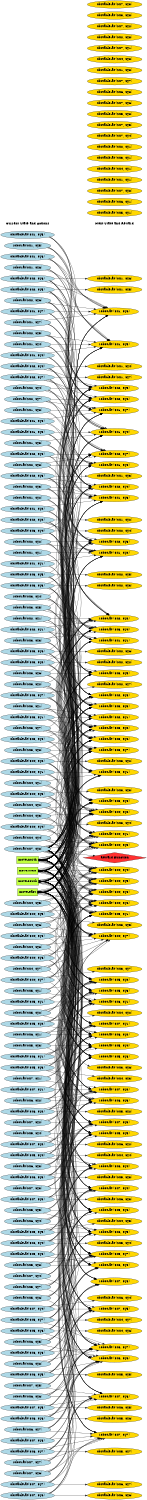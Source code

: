 digraph G {
	graph [bb="0,0,728.7,7454.8",
		fontname=Helvetica,
		fontsize=16,
		rankdir=LR,
		ranksep=2.00,
		ratio=auto,
		size="7.5,10"
	];
	node [fontsize=16,
		label="\N"
	];
	{
		graph [rank=same];
		"obstacle-at($x7, $y3)"	[color=black,
			fillcolor=lightblue,
			height=0.51069,
			pos="134.35,18.385",
			shape=ellipse,
			style=filled,
			width=3.732];
		"obstacle-at($x2, $y1)"	[color=black,
			fillcolor=lightblue,
			height=0.51069,
			pos="134.35,4138.4",
			shape=ellipse,
			style=filled,
			width=3.732];
		"obstacle-at($x5, $y8)"	[color=black,
			fillcolor=lightblue,
			height=0.51069,
			pos="134.35,3313.4",
			shape=ellipse,
			style=filled,
			width=3.732];
		"robot-at($x2, $y3)"	[color=black,
			fillcolor=lightblue,
			height=0.51069,
			pos="134.35,4688.4",
			shape=ellipse,
			style=filled,
			width=3.2409];
		"obstacle-at($x6, $y5)"	[color=black,
			fillcolor=lightblue,
			height=0.51069,
			pos="134.35,1008.4",
			shape=ellipse,
			style=filled,
			width=3.732];
		"robot-at($x1, $y6)"	[color=black,
			fillcolor=lightblue,
			height=0.51069,
			pos="134.35,5898.4",
			shape=ellipse,
			style=filled,
			width=3.2409];
		"obstacle-at($x1, $y3)"	[color=black,
			fillcolor=lightblue,
			height=0.51069,
			pos="134.35,5073.4",
			shape=ellipse,
			style=filled,
			width=3.732];
		"robot-at($x7, $y5)"	[color=black,
			fillcolor=lightblue,
			height=0.51069,
			pos="134.35,898.38",
			shape=ellipse,
			style=filled,
			width=3.2409];
		"robot-at($x6, $y8)"	[color=black,
			fillcolor=lightblue,
			height=0.51069,
			pos="134.35,2713.4",
			shape=ellipse,
			style=filled,
			width=3.2409];
		"obstacle-at($x2, $y2)"	[color=black,
			fillcolor=lightblue,
			height=0.51069,
			pos="134.35,4468.4",
			shape=ellipse,
			style=filled,
			width=3.732];
		"obstacle-at($x7, $y4)"	[color=black,
			fillcolor=lightblue,
			height=0.51069,
			pos="134.35,183.38",
			shape=ellipse,
			style=filled,
			width=3.732];
		"obstacle-at($x5, $y7)"	[color=black,
			fillcolor=lightblue,
			height=0.51069,
			pos="134.35,2823.4",
			shape=ellipse,
			style=filled,
			width=3.732];
		"robot-at($x2, $y4)"	[color=black,
			fillcolor=lightblue,
			height=0.51069,
			pos="134.35,5183.4",
			shape=ellipse,
			style=filled,
			width=3.2409];
		"move-south"	[color=black,
			fillcolor=olivedrab1,
			height=0.5,
			pos="134.35,3150.4",
			shape=box,
			style=filled,
			width=1.5417];
		"obstacle-at($x1, $y4)"	[color=black,
			fillcolor=lightblue,
			height=0.51069,
			pos="134.35,5403.4",
			shape=ellipse,
			style=filled,
			width=3.732];
		"robot-at($x1, $y5)"	[color=black,
			fillcolor=lightblue,
			height=0.51069,
			pos="134.35,5623.4",
			shape=ellipse,
			style=filled,
			width=3.2409];
		"robot-at($x6, $y7)"	[color=black,
			fillcolor=lightblue,
			height=0.51069,
			pos="134.35,2218.4",
			shape=ellipse,
			style=filled,
			width=3.2409];
		"robot-at($x7, $y6)"	[color=black,
			fillcolor=lightblue,
			height=0.51069,
			pos="134.35,1503.4",
			shape=ellipse,
			style=filled,
			width=3.2409];
		"obstacle-at($x6, $y6)"	[color=black,
			fillcolor=lightblue,
			height=0.51069,
			pos="134.35,1668.4",
			shape=ellipse,
			style=filled,
			width=3.732];
		"Current State and Actions"	[color=black,
			fillcolor=white,
			height=0.5,
			pos="134.35,6392.4",
			shape=plaintext,
			style=bold,
			width=3.2361];
		"obstacle-at($x7, $y1)"	[color=black,
			fillcolor=lightblue,
			height=0.51069,
			pos="134.35,568.38",
			shape=ellipse,
			style=filled,
			width=3.732];
		"robot-at($x2, $y5)"	[color=black,
			fillcolor=lightblue,
			height=0.51069,
			pos="134.35,5513.4",
			shape=ellipse,
			style=filled,
			width=3.2409];
		"obstacle-at($x5, $y6)"	[color=black,
			fillcolor=lightblue,
			height=0.51069,
			pos="134.35,2163.4",
			shape=ellipse,
			style=filled,
			width=3.732];
		"obstacle-at($x6, $y3)"	[color=black,
			fillcolor=lightblue,
			height=0.51069,
			pos="134.35,293.38",
			shape=ellipse,
			style=filled,
			width=3.732];
		"robot-at($x1, $y8)"	[color=black,
			fillcolor=lightblue,
			height=0.51069,
			pos="134.35,6338.4",
			shape=ellipse,
			style=filled,
			width=3.2409];
		"obstacle-at($x1, $y1)"	[color=black,
			fillcolor=lightblue,
			height=0.51069,
			pos="134.35,4358.4",
			shape=ellipse,
			style=filled,
			width=3.732];
		"robot-at($x7, $y7)"	[color=black,
			fillcolor=lightblue,
			height=0.51069,
			pos="134.35,1943.4",
			shape=ellipse,
			style=filled,
			width=3.2409];
		"obstacle-at($x7, $y2)"	[color=black,
			fillcolor=lightblue,
			height=0.51069,
			pos="134.35,73.385",
			shape=ellipse,
			style=filled,
			width=3.732];
		"robot-at($x2, $y6)"	[color=black,
			fillcolor=lightblue,
			height=0.51069,
			pos="134.35,5733.4",
			shape=ellipse,
			style=filled,
			width=3.2409];
		"obstacle-at($x5, $y5)"	[color=black,
			fillcolor=lightblue,
			height=0.51069,
			pos="134.35,1833.4",
			shape=ellipse,
			style=filled,
			width=3.732];
		"robot-at($x1, $y7)"	[color=black,
			fillcolor=lightblue,
			height=0.51069,
			pos="134.35,6228.4",
			shape=ellipse,
			style=filled,
			width=3.2409];
		"obstacle-at($x6, $y4)"	[color=black,
			fillcolor=lightblue,
			height=0.51069,
			pos="134.35,678.38",
			shape=ellipse,
			style=filled,
			width=3.732];
		"obstacle-at($x1, $y2)"	[color=black,
			fillcolor=lightblue,
			height=0.51069,
			pos="134.35,4633.4",
			shape=ellipse,
			style=filled,
			width=3.732];
		"robot-at($x7, $y8)"	[color=black,
			fillcolor=lightblue,
			height=0.51069,
			pos="134.35,3258.4",
			shape=ellipse,
			style=filled,
			width=3.2409];
		"obstacle-at($x3, $y2)"	[color=black,
			fillcolor=lightblue,
			height=0.51069,
			pos="134.35,3698.4",
			shape=ellipse,
			style=filled,
			width=3.732];
		"obstacle-at($x2, $y5)"	[color=black,
			fillcolor=lightblue,
			height=0.51069,
			pos="134.35,5568.4",
			shape=ellipse,
			style=filled,
			width=3.732];
		"robot-at($x4, $y2)"	[color=black,
			fillcolor=lightblue,
			height=0.51069,
			pos="134.35,2383.4",
			shape=ellipse,
			style=filled,
			width=3.2409];
		"obstacle-at($x6, $y1)"	[color=black,
			fillcolor=lightblue,
			height=0.51069,
			pos="134.35,953.38",
			shape=ellipse,
			style=filled,
			width=3.732];
		"move-east"	[color=black,
			fillcolor=olivedrab1,
			height=0.5,
			pos="134.35,3096.4",
			shape=box,
			style=filled,
			width=1.3889];
		"move-north"	[color=black,
			fillcolor=olivedrab1,
			height=0.5,
			pos="134.35,3204.4",
			shape=box,
			style=filled,
			width=1.5278];
		"robot-at($x3, $y4)"	[color=black,
			fillcolor=lightblue,
			height=0.51069,
			pos="134.35,4193.4",
			shape=ellipse,
			style=filled,
			width=3.2409];
		"robot-at($x1, $y2)"	[color=black,
			fillcolor=lightblue,
			height=0.51069,
			pos="134.35,4523.4",
			shape=ellipse,
			style=filled,
			width=3.2409];
		"obstacle-at($x1, $y7)"	[color=black,
			fillcolor=lightblue,
			height=0.51069,
			pos="134.35,6173.4",
			shape=ellipse,
			style=filled,
			width=3.732];
		"obstacle-at($x5, $y4)"	[color=black,
			fillcolor=lightblue,
			height=0.51069,
			pos="134.35,1393.4",
			shape=ellipse,
			style=filled,
			width=3.732];
		"obstacle-at($x2, $y6)"	[color=black,
			fillcolor=lightblue,
			height=0.51069,
			pos="134.35,5788.4",
			shape=ellipse,
			style=filled,
			width=3.732];
		"obstacle-at($x3, $y1)"	[color=black,
			fillcolor=lightblue,
			height=0.51069,
			pos="134.35,3478.4",
			shape=ellipse,
			style=filled,
			width=3.732];
		"robot-at($x4, $y1)"	[color=black,
			fillcolor=lightblue,
			height=0.51069,
			pos="134.35,2273.4",
			shape=ellipse,
			style=filled,
			width=3.2409];
		"robot-at($x3, $y3)"	[color=black,
			fillcolor=lightblue,
			height=0.51069,
			pos="134.35,3863.4",
			shape=ellipse,
			style=filled,
			width=3.2409];
		"obstacle-at($x6, $y2)"	[color=black,
			fillcolor=lightblue,
			height=0.51069,
			pos="134.35,403.38",
			shape=ellipse,
			style=filled,
			width=3.732];
		"obstacle-at($x1, $y8)"	[color=black,
			fillcolor=lightblue,
			height=0.51069,
			pos="134.35,6283.4",
			shape=ellipse,
			style=filled,
			width=3.732];
		"obstacle-at($x5, $y3)"	[color=black,
			fillcolor=lightblue,
			height=0.51069,
			pos="134.35,1063.4",
			shape=ellipse,
			style=filled,
			width=3.732];
		"robot-at($x1, $y1)"	[color=black,
			fillcolor=lightblue,
			height=0.51069,
			pos="134.35,4303.4",
			shape=ellipse,
			style=filled,
			width=3.2409];
		"obstacle-at($x2, $y3)"	[color=black,
			fillcolor=lightblue,
			height=0.51069,
			pos="134.35,4743.4",
			shape=ellipse,
			style=filled,
			width=3.732];
		"obstacle-at($x4, $y1)"	[color=black,
			fillcolor=lightblue,
			height=0.51069,
			pos="134.35,2328.4",
			shape=ellipse,
			style=filled,
			width=3.732];
		"obstacle-at($x3, $y4)"	[color=black,
			fillcolor=lightblue,
			height=0.51069,
			pos="134.35,4248.4",
			shape=ellipse,
			style=filled,
			width=3.732];
		"robot-at($x3, $y2)"	[color=black,
			fillcolor=lightblue,
			height=0.51069,
			pos="134.35,3588.4",
			shape=ellipse,
			style=filled,
			width=3.2409];
		"robot-at($x2, $y1)"	[color=black,
			fillcolor=lightblue,
			height=0.51069,
			pos="134.35,4083.4",
			shape=ellipse,
			style=filled,
			width=3.2409];
		"move-west"	[color=black,
			fillcolor=olivedrab1,
			height=0.5,
			pos="134.35,3042.4",
			shape=box,
			style=filled,
			width=1.4444];
		"robot-at($x1, $y4)"	[color=black,
			fillcolor=lightblue,
			height=0.51069,
			pos="134.35,5458.4",
			shape=ellipse,
			style=filled,
			width=3.2409];
		"obstacle-at($x1, $y5)"	[color=black,
			fillcolor=lightblue,
			height=0.51069,
			pos="134.35,5678.4",
			shape=ellipse,
			style=filled,
			width=3.732];
		"obstacle-at($x5, $y2)"	[color=black,
			fillcolor=lightblue,
			height=0.51069,
			pos="134.35,1173.4",
			shape=ellipse,
			style=filled,
			width=3.732];
		"obstacle-at($x2, $y4)"	[color=black,
			fillcolor=lightblue,
			height=0.51069,
			pos="134.35,5293.4",
			shape=ellipse,
			style=filled,
			width=3.732];
		"obstacle-at($x4, $y2)"	[color=black,
			fillcolor=lightblue,
			height=0.51069,
			pos="134.35,2053.4",
			shape=ellipse,
			style=filled,
			width=3.732];
		"obstacle-at($x3, $y3)"	[color=black,
			fillcolor=lightblue,
			height=0.51069,
			pos="134.35,3973.4",
			shape=ellipse,
			style=filled,
			width=3.732];
		"robot-at($x3, $y1)"	[color=black,
			fillcolor=lightblue,
			height=0.51069,
			pos="134.35,3533.4",
			shape=ellipse,
			style=filled,
			width=3.2409];
		"robot-at($x2, $y2)"	[color=black,
			fillcolor=lightblue,
			height=0.51069,
			pos="134.35,4413.4",
			shape=ellipse,
			style=filled,
			width=3.2409];
		"robot-at($x1, $y3)"	[color=black,
			fillcolor=lightblue,
			height=0.51069,
			pos="134.35,5018.4",
			shape=ellipse,
			style=filled,
			width=3.2409];
		"obstacle-at($x1, $y6)"	[color=black,
			fillcolor=lightblue,
			height=0.51069,
			pos="134.35,5843.4",
			shape=ellipse,
			style=filled,
			width=3.732];
		"obstacle-at($x5, $y1)"	[color=black,
			fillcolor=lightblue,
			height=0.51069,
			pos="134.35,1613.4",
			shape=ellipse,
			style=filled,
			width=3.732];
		"robot-at($x5, $y3)"	[color=black,
			fillcolor=lightblue,
			height=0.51069,
			pos="134.35,1228.4",
			shape=ellipse,
			style=filled,
			width=3.2409];
		"obstacle-at($x4, $y3)"	[color=black,
			fillcolor=lightblue,
			height=0.51069,
			pos="134.35,2108.4",
			shape=ellipse,
			style=filled,
			width=3.732];
		"obstacle-at($x3, $y6)"	[color=black,
			fillcolor=lightblue,
			height=0.51069,
			pos="134.35,5238.4",
			shape=ellipse,
			style=filled,
			width=3.732];
		"robot-at($x4, $y6)"	[color=black,
			fillcolor=lightblue,
			height=0.51069,
			pos="134.35,3423.4",
			shape=ellipse,
			style=filled,
			width=3.2409];
		"robot-at($x3, $y8)"	[color=black,
			fillcolor=lightblue,
			height=0.51069,
			pos="134.35,4908.4",
			shape=ellipse,
			style=filled,
			width=3.2409];
		"robot-at($x5, $y4)"	[color=black,
			fillcolor=lightblue,
			height=0.51069,
			pos="134.35,1558.4",
			shape=ellipse,
			style=filled,
			width=3.2409];
		"obstacle-at($x4, $y4)"	[color=black,
			fillcolor=lightblue,
			height=0.51069,
			pos="134.35,2603.4",
			shape=ellipse,
			style=filled,
			width=3.732];
		"obstacle-at($x3, $y5)"	[color=black,
			fillcolor=lightblue,
			height=0.51069,
			pos="134.35,4798.4",
			shape=ellipse,
			style=filled,
			width=3.732];
		"robot-at($x4, $y5)"	[color=black,
			fillcolor=lightblue,
			height=0.51069,
			pos="134.35,2988.4",
			shape=ellipse,
			style=filled,
			width=3.2409];
		"robot-at($x3, $y7)"	[color=black,
			fillcolor=lightblue,
			height=0.51069,
			pos="134.35,5128.4",
			shape=ellipse,
			style=filled,
			width=3.2409];
		"obstacle-at($x2, $y7)"	[color=black,
			fillcolor=lightblue,
			height=0.51069,
			pos="134.35,6118.4",
			shape=ellipse,
			style=filled,
			width=3.732];
		"robot-at($x6, $y2)"	[color=black,
			fillcolor=lightblue,
			height=0.51069,
			pos="134.35,623.38",
			shape=ellipse,
			style=filled,
			width=3.2409];
		"robot-at($x4, $y4)"	[color=black,
			fillcolor=lightblue,
			height=0.51069,
			pos="134.35,2658.4",
			shape=ellipse,
			style=filled,
			width=3.2409];
		"obstacle-at($x4, $y5)"	[color=black,
			fillcolor=lightblue,
			height=0.51069,
			pos="134.35,2933.4",
			shape=ellipse,
			style=filled,
			width=3.732];
		"obstacle-at($x3, $y8)"	[color=black,
			fillcolor=lightblue,
			height=0.51069,
			pos="134.35,4963.4",
			shape=ellipse,
			style=filled,
			width=3.732];
		"robot-at($x3, $y6)"	[color=black,
			fillcolor=lightblue,
			height=0.51069,
			pos="134.35,4853.4",
			shape=ellipse,
			style=filled,
			width=3.2409];
		"robot-at($x5, $y1)"	[color=black,
			fillcolor=lightblue,
			height=0.51069,
			pos="134.35,1448.4",
			shape=ellipse,
			style=filled,
			width=3.2409];
		"robot-at($x6, $y1)"	[color=black,
			fillcolor=lightblue,
			height=0.51069,
			pos="134.35,843.38",
			shape=ellipse,
			style=filled,
			width=3.2409];
		"obstacle-at($x2, $y8)"	[color=black,
			fillcolor=lightblue,
			height=0.51069,
			pos="134.35,6063.4",
			shape=ellipse,
			style=filled,
			width=3.732];
		"robot-at($x5, $y2)"	[color=black,
			fillcolor=lightblue,
			height=0.51069,
			pos="134.35,1283.4",
			shape=ellipse,
			style=filled,
			width=3.2409];
		"robot-at($x4, $y3)"	[color=black,
			fillcolor=lightblue,
			height=0.51069,
			pos="134.35,2438.4",
			shape=ellipse,
			style=filled,
			width=3.2409];
		"obstacle-at($x3, $y7)"	[color=black,
			fillcolor=lightblue,
			height=0.51069,
			pos="134.35,5348.4",
			shape=ellipse,
			style=filled,
			width=3.732];
		"obstacle-at($x4, $y6)"	[color=black,
			fillcolor=lightblue,
			height=0.51069,
			pos="134.35,3643.4",
			shape=ellipse,
			style=filled,
			width=3.732];
		"robot-at($x3, $y5)"	[color=black,
			fillcolor=lightblue,
			height=0.51069,
			pos="134.35,4578.4",
			shape=ellipse,
			style=filled,
			width=3.2409];
		"robot-at($x5, $y7)"	[color=black,
			fillcolor=lightblue,
			height=0.51069,
			pos="134.35,2878.4",
			shape=ellipse,
			style=filled,
			width=3.2409];
		"robot-at($x7, $y1)"	[color=black,
			fillcolor=lightblue,
			height=0.51069,
			pos="134.35,513.38",
			shape=ellipse,
			style=filled,
			width=3.2409];
		"obstacle-at($x7, $y7)"	[color=black,
			fillcolor=lightblue,
			height=0.51069,
			pos="134.35,1778.4",
			shape=ellipse,
			style=filled,
			width=3.732];
		"obstacle-at($x4, $y7)"	[color=black,
			fillcolor=lightblue,
			height=0.51069,
			pos="134.35,4028.4",
			shape=ellipse,
			style=filled,
			width=3.732];
		"robot-at($x2, $y7)"	[color=black,
			fillcolor=lightblue,
			height=0.51069,
			pos="134.35,5953.4",
			shape=ellipse,
			style=filled,
			width=3.2409];
		"robot-at($x6, $y4)"	[color=black,
			fillcolor=lightblue,
			height=0.51069,
			pos="134.35,733.38",
			shape=ellipse,
			style=filled,
			width=3.2409];
		"robot-at($x5, $y8)"	[color=black,
			fillcolor=lightblue,
			height=0.51069,
			pos="134.35,3368.4",
			shape=ellipse,
			style=filled,
			width=3.2409];
		"obstacle-at($x7, $y8)"	[color=black,
			fillcolor=lightblue,
			height=0.51069,
			pos="134.35,2493.4",
			shape=ellipse,
			style=filled,
			width=3.732];
		"robot-at($x7, $y2)"	[color=black,
			fillcolor=lightblue,
			height=0.51069,
			pos="134.35,238.38",
			shape=ellipse,
			style=filled,
			width=3.2409];
		"obstacle-at($x4, $y8)"	[color=black,
			fillcolor=lightblue,
			height=0.51069,
			pos="134.35,3808.4",
			shape=ellipse,
			style=filled,
			width=3.732];
		"robot-at($x2, $y8)"	[color=black,
			fillcolor=lightblue,
			height=0.51069,
			pos="134.35,6008.4",
			shape=ellipse,
			style=filled,
			width=3.2409];
		"robot-at($x6, $y3)"	[color=black,
			fillcolor=lightblue,
			height=0.51069,
			pos="134.35,458.38",
			shape=ellipse,
			style=filled,
			width=3.2409];
		"robot-at($x5, $y5)"	[color=black,
			fillcolor=lightblue,
			height=0.51069,
			pos="134.35,1888.4",
			shape=ellipse,
			style=filled,
			width=3.2409];
		"robot-at($x7, $y3)"	[color=black,
			fillcolor=lightblue,
			height=0.51069,
			pos="134.35,128.38",
			shape=ellipse,
			style=filled,
			width=3.2409];
		"obstacle-at($x7, $y5)"	[color=black,
			fillcolor=lightblue,
			height=0.51069,
			pos="134.35,788.38",
			shape=ellipse,
			style=filled,
			width=3.732];
		"robot-at($x4, $y8)"	[color=black,
			fillcolor=lightblue,
			height=0.51069,
			pos="134.35,3918.4",
			shape=ellipse,
			style=filled,
			width=3.2409];
		"obstacle-at($x6, $y7)"	[color=black,
			fillcolor=lightblue,
			height=0.51069,
			pos="134.35,1998.4",
			shape=ellipse,
			style=filled,
			width=3.732];
		"robot-at($x6, $y6)"	[color=black,
			fillcolor=lightblue,
			height=0.51069,
			pos="134.35,1723.4",
			shape=ellipse,
			style=filled,
			width=3.2409];
		"robot-at($x5, $y6)"	[color=black,
			fillcolor=lightblue,
			height=0.51069,
			pos="134.35,2548.4",
			shape=ellipse,
			style=filled,
			width=3.2409];
		"obstacle-at($x7, $y6)"	[color=black,
			fillcolor=lightblue,
			height=0.51069,
			pos="134.35,1338.4",
			shape=ellipse,
			style=filled,
			width=3.732];
		"robot-at($x4, $y7)"	[color=black,
			fillcolor=lightblue,
			height=0.51069,
			pos="134.35,3753.4",
			shape=ellipse,
			style=filled,
			width=3.2409];
		"robot-at($x7, $y4)"	[color=black,
			fillcolor=lightblue,
			height=0.51069,
			pos="134.35,348.38",
			shape=ellipse,
			style=filled,
			width=3.2409];
		"obstacle-at($x6, $y8)"	[color=black,
			fillcolor=lightblue,
			height=0.51069,
			pos="134.35,2768.4",
			shape=ellipse,
			style=filled,
			width=3.732];
		"robot-at($x6, $y5)"	[color=black,
			fillcolor=lightblue,
			height=0.51069,
			pos="134.35,1118.4",
			shape=ellipse,
			style=filled,
			width=3.2409];
	}
	{
		graph [rank=same];
		"obstacle-at'($x3, $y7)"	[color=black,
			fillcolor=gold1,
			height=0.51069,
			pos="570.7,4248.4",
			shape=ellipse,
			style=filled,
			width=3.8105];
		"obstacle-at'($x5, $y1)"	[color=black,
			fillcolor=gold1,
			height=0.51069,
			pos="570.7,6256.4",
			shape=ellipse,
			style=filled,
			width=3.8105];
		"robot-at'($x2, $y7)"	[color=black,
			fillcolor=gold1,
			height=0.51069,
			pos="570.7,5788.4",
			shape=ellipse,
			style=filled,
			width=3.3391];
		"robot-at'($x4, $y1)"	[color=black,
			fillcolor=gold1,
			height=0.51069,
			pos="570.7,2933.4",
			shape=ellipse,
			style=filled,
			width=3.3391];
		"Next State and Reward"	[color=black,
			fillcolor=white,
			height=0.5,
			pos="570.7,6392.4",
			shape=plaintext,
			style=bold,
			width=2.9167];
		"obstacle-at'($x4, $y4)"	[color=black,
			fillcolor=gold1,
			height=0.51069,
			pos="570.7,1393.4",
			shape=ellipse,
			style=filled,
			width=3.8105];
		"robot-at'($x3, $y4)"	[color=black,
			fillcolor=gold1,
			height=0.51069,
			pos="570.7,3863.4",
			shape=ellipse,
			style=filled,
			width=3.3391];
		"obstacle-at'($x3, $y6)"	[color=black,
			fillcolor=gold1,
			height=0.51069,
			pos="570.7,3717.4",
			shape=ellipse,
			style=filled,
			width=3.8105];
		"robot-at'($x2, $y8)"	[color=black,
			fillcolor=gold1,
			height=0.51069,
			pos="570.7,5678.4",
			shape=ellipse,
			style=filled,
			width=3.3391];
		"robot-at'($x4, $y2)"	[color=black,
			fillcolor=gold1,
			height=0.51069,
			pos="570.7,2603.4",
			shape=ellipse,
			style=filled,
			width=3.3391];
		"obstacle-at'($x4, $y5)"	[color=black,
			fillcolor=gold1,
			height=0.51069,
			pos="570.7,1860.4",
			shape=ellipse,
			style=filled,
			width=3.8105];
		"robot-at'($x3, $y3)"	[color=black,
			fillcolor=gold1,
			height=0.51069,
			pos="570.7,3552.4",
			shape=ellipse,
			style=filled,
			width=3.3391];
		"obstacle-at'($x3, $y5)"	[color=black,
			fillcolor=gold1,
			height=0.51069,
			pos="570.7,2878.4",
			shape=ellipse,
			style=filled,
			width=3.8105];
		"robot-at'($x1, $y8)"	[color=black,
			fillcolor=gold1,
			height=0.51069,
			pos="570.7,6008.4",
			shape=ellipse,
			style=filled,
			width=3.3391];
		"robot-at'($x5, $y1)"	[color=black,
			fillcolor=gold1,
			height=0.51069,
			pos="570.7,2218.4",
			shape=ellipse,
			style=filled,
			width=3.3391];
		"robot-at'($x7, $y7)"	[color=black,
			fillcolor=gold1,
			height=0.51069,
			pos="570.7,2438.4",
			shape=ellipse,
			style=filled,
			width=3.3391];
		"robot-at'($x2, $y5)"	[color=black,
			fillcolor=gold1,
			height=0.51069,
			pos="570.7,5183.4",
			shape=ellipse,
			style=filled,
			width=3.3391];
		"robot-at'($x4, $y3)"	[color=black,
			fillcolor=gold1,
			height=0.51069,
			pos="570.7,2658.4",
			shape=ellipse,
			style=filled,
			width=3.3391];
		"obstacle-at'($x5, $y3)"	[color=black,
			fillcolor=gold1,
			height=0.51069,
			pos="570.7,293.38",
			shape=ellipse,
			style=filled,
			width=3.8105];
		"robot-at'($x3, $y6)"	[color=black,
			fillcolor=gold1,
			height=0.51069,
			pos="570.7,4605.4",
			shape=ellipse,
			style=filled,
			width=3.3391];
		"obstacle-at'($x4, $y2)"	[color=black,
			fillcolor=gold1,
			height=0.51069,
			pos="570.7,1228.4",
			shape=ellipse,
			style=filled,
			width=3.8105];
		"obstacle-at'($x3, $y4)"	[color=black,
			fillcolor=gold1,
			height=0.51069,
			pos="570.7,2493.4",
			shape=ellipse,
			style=filled,
			width=3.8105];
		"robot-at'($x1, $y7)"	[color=black,
			fillcolor=gold1,
			height=0.51069,
			pos="570.7,5898.4",
			shape=ellipse,
			style=filled,
			width=3.3391];
		"obstacle-at'($x6, $y1)"	[color=black,
			fillcolor=gold1,
			height=0.51069,
			pos="570.7,6446.4",
			shape=ellipse,
			style=filled,
			width=3.8105];
		"robot-at'($x5, $y2)"	[color=black,
			fillcolor=gold1,
			height=0.51069,
			pos="570.7,1695.4",
			shape=ellipse,
			style=filled,
			width=3.3391];
		"robot-at'($x2, $y6)"	[color=black,
			fillcolor=gold1,
			height=0.51069,
			pos="570.7,5513.4",
			shape=ellipse,
			style=filled,
			width=3.3391];
		"robot-at'($x7, $y8)"	[color=black,
			fillcolor=gold1,
			height=0.51069,
			pos="570.7,2713.4",
			shape=ellipse,
			style=filled,
			width=3.3391];
		"robot-at'($x4, $y4)"	[color=black,
			fillcolor=gold1,
			height=0.51069,
			pos="570.7,2988.4",
			shape=ellipse,
			style=filled,
			width=3.3391];
		"obstacle-at'($x5, $y2)"	[color=black,
			fillcolor=gold1,
			height=0.51069,
			pos="570.7,403.38",
			shape=ellipse,
			style=filled,
			width=3.8105];
		"robot-at'($x3, $y5)"	[color=black,
			fillcolor=gold1,
			height=0.51069,
			pos="570.7,4138.4",
			shape=ellipse,
			style=filled,
			width=3.3391];
		"obstacle-at'($x4, $y3)"	[color=black,
			fillcolor=gold1,
			height=0.51069,
			pos="570.7,1063.4",
			shape=ellipse,
			style=filled,
			width=3.8105];
		"obstacle-at'($x3, $y3)"	[color=black,
			fillcolor=gold1,
			height=0.51069,
			pos="570.7,2108.4",
			shape=ellipse,
			style=filled,
			width=3.8105];
		"obstacle-at'($x7, $y8)"	[color=black,
			fillcolor=gold1,
			height=0.51069,
			pos="570.7,6501.4",
			shape=ellipse,
			style=filled,
			width=3.8105];
		"robot-at'($x6, $y8)"	[color=black,
			fillcolor=gold1,
			height=0.51069,
			pos="570.7,3043.4",
			shape=ellipse,
			style=filled,
			width=3.3391];
		"robot-at'($x5, $y3)"	[color=black,
			fillcolor=gold1,
			height=0.51069,
			pos="570.7,1640.4",
			shape=ellipse,
			style=filled,
			width=3.3391];
		"Reward Function"	[color=black,
			fillcolor=firebrick1,
			height=0.72222,
			pos="570.7,3380.4",
			shape=diamond,
			style=filled,
			width=4.3889];
		"robot-at'($x4, $y5)"	[color=black,
			fillcolor=gold1,
			height=0.51069,
			pos="570.7,3153.4",
			shape=ellipse,
			style=filled,
			width=3.3391];
		"robot-at'($x3, $y8)"	[color=black,
			fillcolor=gold1,
			height=0.51069,
			pos="570.7,4193.4",
			shape=ellipse,
			style=filled,
			width=3.3391];
		"robot-at'($x7, $y5)"	[color=black,
			fillcolor=gold1,
			height=0.51069,
			pos="570.7,1338.4",
			shape=ellipse,
			style=filled,
			width=3.3391];
		"obstacle-at'($x3, $y2)"	[color=black,
			fillcolor=gold1,
			height=0.51069,
			pos="570.7,2053.4",
			shape=ellipse,
			style=filled,
			width=3.8105];
		"robot-at'($x6, $y7)"	[color=black,
			fillcolor=gold1,
			height=0.51069,
			pos="570.7,2548.4",
			shape=ellipse,
			style=filled,
			width=3.3391];
		"robot-at'($x5, $y4)"	[color=black,
			fillcolor=gold1,
			height=0.51069,
			pos="570.7,1915.4",
			shape=ellipse,
			style=filled,
			width=3.3391];
		"obstacle-at'($x1, $y1)"	[color=black,
			fillcolor=gold1,
			height=0.51069,
			pos="570.7,6556.4",
			shape=ellipse,
			style=filled,
			width=3.8105];
		"robot-at'($x3, $y7)"	[color=black,
			fillcolor=gold1,
			height=0.51069,
			pos="570.7,4853.4",
			shape=ellipse,
			style=filled,
			width=3.3391];
		"robot-at'($x4, $y6)"	[color=black,
			fillcolor=gold1,
			height=0.51069,
			pos="570.7,3263.4",
			shape=ellipse,
			style=filled,
			width=3.3391];
		"robot-at'($x7, $y6)"	[color=black,
			fillcolor=gold1,
			height=0.51069,
			pos="570.7,1750.4",
			shape=ellipse,
			style=filled,
			width=3.3391];
		"obstacle-at'($x4, $y1)"	[color=black,
			fillcolor=gold1,
			height=0.51069,
			pos="570.7,6611.4",
			shape=ellipse,
			style=filled,
			width=3.8105];
		"robot-at'($x5, $y5)"	[color=black,
			fillcolor=gold1,
			height=0.51069,
			pos="570.7,2383.4",
			shape=ellipse,
			style=filled,
			width=3.3391];
		"obstacle-at'($x3, $y1)"	[color=black,
			fillcolor=gold1,
			height=0.51069,
			pos="570.7,6666.4",
			shape=ellipse,
			style=filled,
			width=3.8105];
		"robot-at'($x6, $y6)"	[color=black,
			fillcolor=gold1,
			height=0.51069,
			pos="570.7,2273.4",
			shape=ellipse,
			style=filled,
			width=3.3391];
		"obstacle-at'($x1, $y2)"	[color=black,
			fillcolor=gold1,
			height=0.51069,
			pos="570.7,4468.4",
			shape=ellipse,
			style=filled,
			width=3.8105];
		"robot-at'($x7, $y3)"	[color=black,
			fillcolor=gold1,
			height=0.51069,
			pos="570.7,348.38",
			shape=ellipse,
			style=filled,
			width=3.3391];
		"robot-at'($x4, $y7)"	[color=black,
			fillcolor=gold1,
			height=0.51069,
			pos="570.7,3497.4",
			shape=ellipse,
			style=filled,
			width=3.3391];
		"robot-at'($x5, $y6)"	[color=black,
			fillcolor=gold1,
			height=0.51069,
			pos="570.7,2823.4",
			shape=ellipse,
			style=filled,
			width=3.3391];
		"robot-at'($x6, $y5)"	[color=black,
			fillcolor=gold1,
			height=0.51069,
			pos="570.7,1585.4",
			shape=ellipse,
			style=filled,
			width=3.3391];
		"obstacle-at'($x2, $y1)"	[color=black,
			fillcolor=gold1,
			height=0.51069,
			pos="570.7,6721.4",
			shape=ellipse,
			style=filled,
			width=3.8105];
		"obstacle-at'($x1, $y3)"	[color=black,
			fillcolor=gold1,
			height=0.51069,
			pos="570.7,4743.4",
			shape=ellipse,
			style=filled,
			width=3.8105];
		"robot-at'($x7, $y4)"	[color=black,
			fillcolor=gold1,
			height=0.51069,
			pos="570.7,788.38",
			shape=ellipse,
			style=filled,
			width=3.3391];
		"robot-at'($x4, $y8)"	[color=black,
			fillcolor=gold1,
			height=0.51069,
			pos="570.7,3607.4",
			shape=ellipse,
			style=filled,
			width=3.3391];
		"robot-at'($x5, $y7)"	[color=black,
			fillcolor=gold1,
			height=0.51069,
			pos="570.7,3098.4",
			shape=ellipse,
			style=filled,
			width=3.3391];
		"robot-at'($x6, $y4)"	[color=black,
			fillcolor=gold1,
			height=0.51069,
			pos="570.7,1118.4",
			shape=ellipse,
			style=filled,
			width=3.3391];
		"robot-at'($x1, $y2)"	[color=black,
			fillcolor=gold1,
			height=0.51069,
			pos="570.7,4358.4",
			shape=ellipse,
			style=filled,
			width=3.3391];
		"obstacle-at'($x7, $y4)"	[color=black,
			fillcolor=gold1,
			height=0.51069,
			pos="570.7,6776.4",
			shape=ellipse,
			style=filled,
			width=3.8105];
		"obstacle-at'($x2, $y2)"	[color=black,
			fillcolor=gold1,
			height=0.51069,
			pos="570.7,3772.4",
			shape=ellipse,
			style=filled,
			width=3.8105];
		"obstacle-at'($x6, $y6)"	[color=black,
			fillcolor=gold1,
			height=0.51069,
			pos="570.7,1283.4",
			shape=ellipse,
			style=filled,
			width=3.8105];
		"obstacle-at'($x1, $y4)"	[color=black,
			fillcolor=gold1,
			height=0.51069,
			pos="570.7,5293.4",
			shape=ellipse,
			style=filled,
			width=3.8105];
		"robot-at'($x7, $y1)"	[color=black,
			fillcolor=gold1,
			height=0.51069,
			pos="570.7,1173.4",
			shape=ellipse,
			style=filled,
			width=3.3391];
		"robot-at'($x5, $y8)"	[color=black,
			fillcolor=gold1,
			height=0.51069,
			pos="570.7,3208.4",
			shape=ellipse,
			style=filled,
			width=3.3391];
		"robot-at'($x6, $y3)"	[color=black,
			fillcolor=gold1,
			height=0.51069,
			pos="570.7,733.38",
			shape=ellipse,
			style=filled,
			width=3.3391];
		"obstacle-at'($x2, $y3)"	[color=black,
			fillcolor=gold1,
			height=0.51069,
			pos="570.7,3973.4",
			shape=ellipse,
			style=filled,
			width=3.8105];
		"robot-at'($x1, $y1)"	[color=black,
			fillcolor=gold1,
			height=0.51069,
			pos="570.7,4028.4",
			shape=ellipse,
			style=filled,
			width=3.3391];
		"obstacle-at'($x7, $y5)"	[color=black,
			fillcolor=gold1,
			height=0.51069,
			pos="570.7,6831.4",
			shape=ellipse,
			style=filled,
			width=3.8105];
		"obstacle-at'($x1, $y5)"	[color=black,
			fillcolor=gold1,
			height=0.51069,
			pos="570.7,5568.4",
			shape=ellipse,
			style=filled,
			width=3.8105];
		"obstacle-at'($x6, $y7)"	[color=black,
			fillcolor=gold1,
			height=0.51069,
			pos="570.7,1805.4",
			shape=ellipse,
			style=filled,
			width=3.8105];
		"robot-at'($x7, $y2)"	[color=black,
			fillcolor=gold1,
			height=0.51069,
			pos="570.7,568.38",
			shape=ellipse,
			style=filled,
			width=3.3391];
		"obstacle-at'($x5, $y8)"	[color=black,
			fillcolor=gold1,
			height=0.51069,
			pos="570.7,6886.4",
			shape=ellipse,
			style=filled,
			width=3.8105];
		"robot-at'($x6, $y2)"	[color=black,
			fillcolor=gold1,
			height=0.51069,
			pos="570.7,953.38",
			shape=ellipse,
			style=filled,
			width=3.3391];
		"obstacle-at'($x2, $y4)"	[color=black,
			fillcolor=gold1,
			height=0.51069,
			pos="570.7,4303.4",
			shape=ellipse,
			style=filled,
			width=3.8105];
		"obstacle-at'($x7, $y6)"	[color=black,
			fillcolor=gold1,
			height=0.51069,
			pos="570.7,6941.4",
			shape=ellipse,
			style=filled,
			width=3.8105];
		"obstacle-at'($x6, $y8)"	[color=black,
			fillcolor=gold1,
			height=0.51069,
			pos="570.7,6996.4",
			shape=ellipse,
			style=filled,
			width=3.8105];
		"obstacle-at'($x1, $y6)"	[color=black,
			fillcolor=gold1,
			height=0.51069,
			pos="570.7,5843.4",
			shape=ellipse,
			style=filled,
			width=3.8105];
		"robot-at'($x6, $y1)"	[color=black,
			fillcolor=gold1,
			height=0.51069,
			pos="570.7,1448.4",
			shape=ellipse,
			style=filled,
			width=3.3391];
		"obstacle-at'($x2, $y5)"	[color=black,
			fillcolor=gold1,
			height=0.51069,
			pos="570.7,4798.4",
			shape=ellipse,
			style=filled,
			width=3.8105];
		"obstacle-at'($x7, $y7)"	[color=black,
			fillcolor=gold1,
			height=0.51069,
			pos="570.7,7051.4",
			shape=ellipse,
			style=filled,
			width=3.8105];
		"obstacle-at'($x1, $y7)"	[color=black,
			fillcolor=gold1,
			height=0.51069,
			pos="570.7,6118.4",
			shape=ellipse,
			style=filled,
			width=3.8105];
		"obstacle-at'($x2, $y6)"	[color=black,
			fillcolor=gold1,
			height=0.51069,
			pos="570.7,5238.4",
			shape=ellipse,
			style=filled,
			width=3.8105];
		"obstacle-at'($x6, $y2)"	[color=black,
			fillcolor=gold1,
			height=0.51069,
			pos="570.7,73.385",
			shape=ellipse,
			style=filled,
			width=3.8105];
		"robot-at'($x1, $y6)"	[color=black,
			fillcolor=gold1,
			height=0.51069,
			pos="570.7,5623.4",
			shape=ellipse,
			style=filled,
			width=3.3391];
		"robot-at'($x2, $y3)"	[color=black,
			fillcolor=gold1,
			height=0.51069,
			pos="570.7,4413.4",
			shape=ellipse,
			style=filled,
			width=3.3391];
		"obstacle-at'($x1, $y8)"	[color=black,
			fillcolor=gold1,
			height=0.51069,
			pos="570.7,7106.4",
			shape=ellipse,
			style=filled,
			width=3.8105];
		"obstacle-at'($x4, $y8)"	[color=black,
			fillcolor=gold1,
			height=0.51069,
			pos="570.7,7161.4",
			shape=ellipse,
			style=filled,
			width=3.8105];
		"obstacle-at'($x5, $y5)"	[color=black,
			fillcolor=gold1,
			height=0.51069,
			pos="570.7,1008.4",
			shape=ellipse,
			style=filled,
			width=3.8105];
		"obstacle-at'($x2, $y7)"	[color=black,
			fillcolor=gold1,
			height=0.51069,
			pos="570.7,5733.4",
			shape=ellipse,
			style=filled,
			width=3.8105];
		"robot-at'($x1, $y5)"	[color=black,
			fillcolor=gold1,
			height=0.51069,
			pos="570.7,5458.4",
			shape=ellipse,
			style=filled,
			width=3.3391];
		"obstacle-at'($x7, $y1)"	[color=black,
			fillcolor=gold1,
			height=0.51069,
			pos="570.7,7216.4",
			shape=ellipse,
			style=filled,
			width=3.8105];
		"obstacle-at'($x6, $y3)"	[color=black,
			fillcolor=gold1,
			height=0.51069,
			pos="570.7,18.385",
			shape=ellipse,
			style=filled,
			width=3.8105];
		"robot-at'($x2, $y4)"	[color=black,
			fillcolor=gold1,
			height=0.51069,
			pos="570.7,4688.4",
			shape=ellipse,
			style=filled,
			width=3.3391];
		"obstacle-at'($x5, $y4)"	[color=black,
			fillcolor=gold1,
			height=0.51069,
			pos="570.7,678.38",
			shape=ellipse,
			style=filled,
			width=3.8105];
		"obstacle-at'($x2, $y8)"	[color=black,
			fillcolor=gold1,
			height=0.51069,
			pos="570.7,7271.4",
			shape=ellipse,
			style=filled,
			width=3.8105];
		"robot-at'($x1, $y4)"	[color=black,
			fillcolor=gold1,
			height=0.51069,
			pos="570.7,5073.4",
			shape=ellipse,
			style=filled,
			width=3.3391];
		"robot-at'($x3, $y2)"	[color=black,
			fillcolor=gold1,
			height=0.51069,
			pos="570.7,3442.4",
			shape=ellipse,
			style=filled,
			width=3.3391];
		"obstacle-at'($x6, $y4)"	[color=black,
			fillcolor=gold1,
			height=0.51069,
			pos="570.7,183.38",
			shape=ellipse,
			style=filled,
			width=3.8105];
		"obstacle-at'($x7, $y2)"	[color=black,
			fillcolor=gold1,
			height=0.51069,
			pos="570.7,7326.4",
			shape=ellipse,
			style=filled,
			width=3.8105];
		"obstacle-at'($x4, $y6)"	[color=black,
			fillcolor=gold1,
			height=0.51069,
			pos="570.7,2163.4",
			shape=ellipse,
			style=filled,
			width=3.8105];
		"robot-at'($x2, $y1)"	[color=black,
			fillcolor=gold1,
			height=0.51069,
			pos="570.7,3662.4",
			shape=ellipse,
			style=filled,
			width=3.3391];
		"obstacle-at'($x5, $y7)"	[color=black,
			fillcolor=gold1,
			height=0.51069,
			pos="570.7,1998.4",
			shape=ellipse,
			style=filled,
			width=3.8105];
		"robot-at'($x1, $y3)"	[color=black,
			fillcolor=gold1,
			height=0.51069,
			pos="570.7,4550.4",
			shape=ellipse,
			style=filled,
			width=3.3391];
		"obstacle-at'($x3, $y8)"	[color=black,
			fillcolor=gold1,
			height=0.51069,
			pos="570.7,7381.4",
			shape=ellipse,
			style=filled,
			width=3.8105];
		"robot-at'($x3, $y1)"	[color=black,
			fillcolor=gold1,
			height=0.51069,
			pos="570.7,3318.4",
			shape=ellipse,
			style=filled,
			width=3.3391];
		"obstacle-at'($x6, $y5)"	[color=black,
			fillcolor=gold1,
			height=0.51069,
			pos="570.7,843.38",
			shape=ellipse,
			style=filled,
			width=3.8105];
		"obstacle-at'($x7, $y3)"	[color=black,
			fillcolor=gold1,
			height=0.51069,
			pos="570.7,7436.4",
			shape=ellipse,
			style=filled,
			width=3.8105];
		"robot-at'($x2, $y2)"	[color=black,
			fillcolor=gold1,
			height=0.51069,
			pos="570.7,4083.4",
			shape=ellipse,
			style=filled,
			width=3.3391];
		"obstacle-at'($x4, $y7)"	[color=black,
			fillcolor=gold1,
			height=0.51069,
			pos="570.7,2768.4",
			shape=ellipse,
			style=filled,
			width=3.8105];
		"obstacle-at'($x5, $y6)"	[color=black,
			fillcolor=gold1,
			height=0.51069,
			pos="570.7,1530.4",
			shape=ellipse,
			style=filled,
			width=3.8105];
	}
	"obstacle-at($x7, $y3)" -> "robot-at'($x7, $y3)"	[color=black,
		pos="e,458.51,341.64 238.11,30.121 249.07,34.169 259.55,39.469 268.7,46.385 378.47,129.31 301.68,239.15 412.7,320.38 423.47,328.27 435.76,\
334.17 448.6,338.57",
		style=solid];
	"obstacle-at($x7, $y3)" -> "robot-at'($x7, $y4)"	[color=black,
		pos="e,453.44,784.06 243.48,29.134 252.82,33.448 261.45,39.08 268.7,46.385 496.69,276.2 181.23,534.07 412.7,760.38 421.68,769.17 432.41,\
775.72 443.99,780.55",
		style=solid];
	"obstacle-at($x7, $y3)" -> "robot-at'($x6, $y3)"	[color=black,
		pos="e,453.6,728.9 243.36,29.255 252.72,33.546 261.39,39.138 268.7,46.385 481.55,257.51 196.65,497.53 412.7,705.38 421.75,714.09 432.53,\
720.6 444.13,725.4",
		style=solid];
	"obstacle-at($x7, $y3)" -> "robot-at'($x7, $y2)"	[color=black,
		pos="e,541.84,550.36 240.66,29.687 250.85,33.85 260.44,39.296 268.7,46.385 406.99,165.13 309.14,280.39 412.7,430.38 445.49,477.88 498.12,\
519.62 533.3,544.42",
		style=solid];
	"obstacle-at($x7, $y3)" -> "obstacle-at'($x6, $y3)"	[color=black,
		pos="e,433.48,18.385 268.92,18.385 317.78,18.385 373.31,18.385 423.25,18.385",
		style=solid];
	"obstacle-at($x2, $y1)" -> "robot-at'($x1, $y1)"	[color=black,
		pos="e,482.69,4041 215.17,4123.7 232.92,4119.8 251.55,4115.4 268.7,4110.4 334.34,4091.3 346.78,4074.5 412.7,4056.4 431.89,4051.1 452.67,\
4046.6 472.65,4042.8",
		style=solid];
	"obstacle-at($x2, $y1)" -> "robot-at'($x2, $y1)"	[color=black,
		pos="e,455.51,3667.8 241.2,4127.2 251.22,4123 260.64,4117.5 268.7,4110.4 416.57,3979.7 262.86,3818.8 412.7,3690.4 422.41,3682.1 433.71,\
3675.8 445.73,3671.2",
		style=solid];
	"obstacle-at($x2, $y1)" -> "robot-at'($x3, $y1)"	[color=black,
		pos="e,452.56,3322 243.9,4127.6 253.09,4123.3 261.58,4117.7 268.7,4110.4 510.77,3863.2 166.14,3588.1 412.7,3345.4 421.4,3336.8 431.77,\
3330.4 442.97,3325.7",
		style=solid];
	"obstacle-at($x2, $y1)" -> "robot-at'($x2, $y2)"	[color=black,
		pos="e,477.36,4095.1 233.64,4125.9 303.29,4117.1 396.52,4105.3 467.11,4096.4",
		style=solid];
	"obstacle-at($x5, $y8)" -> "robot-at'($x6, $y8)"	[color=black,
		pos="e,461.05,3051 235.68,3301.2 247.38,3297.3 258.69,3292.1 268.7,3285.4 363.78,3221.3 316.65,3134 412.7,3071.4 424.37,3063.8 437.51,\
3058.1 451.1,3053.8",
		style=solid];
	"obstacle-at($x5, $y8)" -> "robot-at'($x4, $y8)"	[color=black,
		pos="e,459.84,3600.1 236.68,3325.3 248.09,3329.3 259.05,3334.5 268.7,3341.4 369.55,3412.9 310.77,3509.4 412.7,3579.4 424,3587.1 436.79,\
3592.9 450.09,3597.3",
		style=solid];
	"obstacle-at($x5, $y8)" -> "robot-at'($x5, $y7)"	[color=black,
		pos="e,464.63,3107.2 232.01,3300.7 244.82,3296.8 257.42,3291.9 268.7,3285.4 351.4,3237.9 329.29,3172.6 412.7,3126.4 425.72,3119.2 440.18,\
3113.8 454.92,3109.7",
		style=solid];
	"obstacle-at($x5, $y8)" -> "robot-at'($x5, $y8)"	[color=black,
		pos="e,484.05,3221.2 214,3298.5 232.07,3294.7 251.13,3290.2 268.7,3285.4 333.9,3267.5 347.24,3253.3 412.7,3236.4 432.4,3231.3 453.73,\
3226.8 474.12,3223",
		style=solid];
	"robot-at($x2, $y3)" -> "robot-at'($x3, $y3)"	[color=black,
		pos="e,452.76,3556 239.14,4680.3 250.26,4675.7 260.49,4669.2 268.7,4660.4 598.14,4305.5 77.89,3930.2 412.7,3580.4 421.39,3571.3 431.92,\
3564.6 443.39,3559.6",
		style=solid];
	"robot-at($x2, $y3)" -> "robot-at'($x2, $y3)"	[color=black,
		pos="e,460.56,4421 230.92,4677.9 244.32,4673.8 257.36,4668.1 268.7,4660.4 364.97,4594.8 315.44,4505.5 412.7,4441.4 424.23,4433.8 437.23,\
4428.1 450.69,4423.8",
		style=solid];
	"robot-at($x2, $y3)" -> "robot-at'($x2, $y4)"	[color=black,
		pos="e,450.41,4688.4 251.18,4688.4 309.38,4688.4 380.1,4688.4 440.11,4688.4",
		style=solid];
	"robot-at($x2, $y3)" -> "robot-at'($x1, $y3)"	[color=black,
		pos="e,475.76,4561.8 217.25,4675.4 234.53,4671.5 252.44,4666.5 268.7,4660.4 337.57,4634.3 343.44,4603.4 412.7,4578.4 429.51,4572.3 447.82,\
4567.5 465.81,4563.7",
		style=solid];
	"robot-at($x2, $y3)" -> "robot-at'($x2, $y2)"	[color=black,
		pos="e,454.4,4088.2 237.12,4679.7 248.79,4675.2 259.7,4668.9 268.7,4660.4 451.43,4486.5 227.34,4282.5 412.7,4111.4 422.01,4102.8 433.01,\
4096.4 444.8,4091.6",
		style=solid];
	"obstacle-at($x6, $y5)" -> "robot-at'($x7, $y5)"	[color=black,
		pos="e,458.51,1331.6 238.11,1020.1 249.07,1024.2 259.55,1029.5 268.7,1036.4 378.47,1119.3 301.68,1229.1 412.7,1310.4 423.47,1318.3 435.76,\
1324.2 448.6,1328.6",
		style=solid];
	"obstacle-at($x6, $y5)" -> "robot-at'($x5, $y5)"	[color=black,
		pos="e,510.64,2367.3 245.09,1019 253.93,1023.3 262.01,1029 268.7,1036.4 649.38,1454.4 93.931,1833.4 412.7,2300.4 433.5,2330.9 469.17,\
2351 501.26,2363.8",
		style=solid];
	"obstacle-at($x6, $y5)" -> "robot-at'($x6, $y6)"	[color=black,
		pos="e,452.61,2269.9 245.05,1019 253.9,1023.4 261.99,1029.1 268.7,1036.4 634.05,1435.6 41.307,1851.8 412.7,2245.4 421.32,2254.5 431.82,\
2261.3 443.26,2266.3",
		style=solid];
	"obstacle-at($x6, $y5)" -> "robot-at'($x6, $y5)"	[color=black,
		pos="e,454.53,1580.5 242.3,1019.4 251.99,1023.6 261.03,1029.2 268.7,1036.4 443.81,1200.9 235.1,1395.6 412.7,1557.4 422.07,1565.9 433.1,\
1572.3 444.91,1577",
		style=solid];
	"obstacle-at($x6, $y5)" -> "robot-at'($x6, $y4)"	[color=black,
		pos="e,482.69,1105.8 215.17,1023.1 232.92,1026.9 251.55,1031.4 268.7,1036.4 334.34,1055.5 346.78,1072.3 412.7,1090.4 431.89,1095.6 452.67,\
1100.2 472.65,1103.9",
		style=solid];
	"obstacle-at($x6, $y5)" -> "obstacle-at'($x5, $y5)"	[color=black,
		pos="e,433.48,1008.4 268.92,1008.4 317.78,1008.4 373.31,1008.4 423.25,1008.4",
		style=solid];
	"robot-at($x1, $y6)" -> "robot-at'($x1, $y7)"	[color=black,
		pos="e,450.41,5898.4 251.18,5898.4 309.38,5898.4 380.1,5898.4 440.11,5898.4",
		style=solid];
	"robot-at($x1, $y6)" -> "robot-at'($x2, $y6)"	[color=black,
		pos="e,457.07,5519.5 234.55,5888.8 246.91,5884.5 258.7,5878.5 268.7,5870.4 392.55,5769.7 287.33,5640.2 412.7,5541.4 423.01,5533.3 434.89,\
5527.2 447.4,5522.7",
		style=solid];
	"robot-at($x1, $y6)" -> "robot-at'($x1, $y6)"	[color=black,
		pos="e,460.56,5631 230.92,5887.9 244.32,5883.8 257.36,5878.1 268.7,5870.4 364.97,5804.8 315.44,5715.5 412.7,5651.4 424.23,5643.8 437.23,\
5638.1 450.69,5633.8",
		style=solid];
	"robot-at($x1, $y6)" -> "robot-at'($x1, $y5)"	[color=black,
		pos="e,456.18,5464 235.3,5889.1 247.47,5884.8 259.01,5878.7 268.7,5870.4 406.99,5751.6 272.62,5603 412.7,5486.4 422.7,5478.1 434.33,5471.8 \
446.64,5467.2",
		style=solid];
	"obstacle-at($x1, $y3)" -> "robot-at'($x1, $y2)"	[color=black,
		pos="e,453.6,4362.9 243.36,5062.5 252.72,5058.2 261.39,5052.6 268.7,5045.4 481.55,4834.3 196.65,4594.2 412.7,4386.4 421.75,4377.7 432.53,\
4371.2 444.13,4366.4",
		style=solid];
	"obstacle-at($x1, $y3)" -> "robot-at'($x2, $y3)"	[color=black,
		pos="e,454.18,4417.9 242.89,5062.5 252.41,5058.2 261.24,5052.6 268.7,5045.4 466.46,4852.9 212.03,4630.8 412.7,4441.4 421.91,4432.7 432.85,\
4426.2 444.6,4421.4",
		style=solid];
	"obstacle-at($x1, $y3)" -> "robot-at'($x1, $y4)"	[color=black,
		pos="e,450.48,5073.4 268.92,5073.4 323.37,5073.4 386.11,5073.4 440.15,5073.4",
		style=solid];
	"obstacle-at($x1, $y3)" -> "robot-at'($x1, $y3)"	[color=black,
		pos="e,455.21,4555.5 241.76,5062.3 251.61,5058.1 260.83,5052.6 268.7,5045.4 429.19,4899 250,4722.3 412.7,4578.4 422.27,4569.9 433.5,4563.6 \
445.47,4558.9",
		style=solid];
	"robot-at($x7, $y5)" -> "robot-at'($x7, $y5)"	[color=black,
		pos="e,456.18,1332.7 235.3,907.63 247.47,912.01 259.01,918.06 268.7,926.38 406.99,1045.1 272.62,1193.8 412.7,1310.4 422.7,1318.7 434.33,\
1324.9 446.64,1329.5",
		style=solid];
	"robot-at($x7, $y5)" -> "robot-at'($x7, $y6)"	[color=black,
		pos="e,453.23,1746.3 238.42,906.72 249.73,911.3 260.21,917.65 268.7,926.38 519.34,1184.1 158.17,1468.5 412.7,1722.4 421.59,1731.3 432.27,\
1737.9 443.81,1742.7",
		style=solid];
	"robot-at($x7, $y5)" -> "robot-at'($x6, $y5)"	[color=black,
		pos="e,453.69,1580.8 237.72,906.96 249.22,911.49 259.93,917.76 268.7,926.38 473.86,1128 204.49,1358.9 412.7,1557.4 421.79,1566.1 432.59,\
1572.5 444.21,1577.3",
		style=solid];
	"robot-at($x7, $y5)" -> "robot-at'($x7, $y4)"	[color=black,
		pos="e,482.69,800.99 211.3,884.52 230.19,880.5 250.3,875.73 268.7,870.38 334.34,851.31 346.78,834.46 412.7,816.38 431.89,811.12 452.67,\
806.61 472.65,802.84",
		style=solid];
	"robot-at($x6, $y8)" -> "robot-at'($x7, $y8)"	[color=black,
		pos="e,450.41,2713.4 251.18,2713.4 309.38,2713.4 380.1,2713.4 440.11,2713.4",
		style=solid];
	"robot-at($x6, $y8)" -> "robot-at'($x6, $y8)"	[color=black,
		pos="e,458.51,3036.6 232.99,2723.3 245.8,2727.6 258.13,2733.4 268.7,2741.4 378.47,2824.3 301.68,2934.1 412.7,3015.4 423.47,3023.3 435.76,\
3029.2 448.6,3033.6",
		style=solid];
	"robot-at($x6, $y8)" -> "robot-at'($x6, $y7)"	[color=black,
		pos="e,470.86,2558.7 221.44,2701.1 237.55,2697.2 253.95,2692.1 268.7,2685.4 341.75,2652.1 339.16,2608.5 412.7,2576.4 427.72,2569.8 444.19,\
2564.8 460.64,2560.9",
		style=solid];
	"robot-at($x6, $y8)" -> "robot-at'($x5, $y8)"	[color=black,
		pos="e,455.38,3203.1 236.3,2722.5 248.17,2726.9 259.36,2733 268.7,2741.4 421.66,2878.4 257.67,3045.7 412.7,3180.4 422.35,3188.8 433.62,\
3195 445.62,3199.7",
		style=solid];
	"obstacle-at($x2, $y2)" -> "obstacle-at'($x1, $y2)"	[color=black,
		pos="e,433.48,4468.4 268.92,4468.4 317.78,4468.4 373.31,4468.4 423.25,4468.4",
		style=solid];
	"obstacle-at($x2, $y2)" -> "robot-at'($x1, $y2)"	[color=black,
		pos="e,482.69,4371 215.17,4453.7 232.92,4449.8 251.55,4445.4 268.7,4440.4 334.34,4421.3 346.78,4404.5 412.7,4386.4 431.89,4381.1 452.67,\
4376.6 472.65,4372.8",
		style=solid];
	"obstacle-at($x2, $y2)" -> "robot-at'($x2, $y3)"	[color=black,
		pos="e,477.36,4425.1 233.64,4455.9 303.29,4447.1 396.52,4435.3 467.11,4426.4",
		style=solid];
	"obstacle-at($x2, $y2)" -> "robot-at'($x3, $y2)"	[color=black,
		pos="e,452.91,3446.2 244.51,4457.7 253.53,4453.4 261.81,4447.7 268.7,4440.4 567.57,4123.2 109.04,3783 412.7,3470.4 421.45,3461.4 432.03,\
3454.7 443.52,3449.8",
		style=solid];
	"obstacle-at($x2, $y2)" -> "robot-at'($x2, $y1)"	[color=black,
		pos="e,453.34,3666.6 243.87,4457.6 253.07,4453.2 261.57,4447.6 268.7,4440.4 506.63,4198.3 171.11,3928.8 412.7,3690.4 421.64,3681.6 432.34,\
3675 443.9,3670.1",
		style=solid];
	"obstacle-at($x2, $y2)" -> "robot-at'($x2, $y2)"	[color=black,
		pos="e,457.07,4089.5 239.62,4456.9 250.12,4452.8 260.07,4447.4 268.7,4440.4 392.55,4339.7 287.33,4210.2 412.7,4111.4 423.01,4103.3 434.89,\
4097.2 447.4,4092.7",
		style=solid];
	"obstacle-at($x7, $y4)" -> "robot-at'($x7, $y5)"	[color=black,
		pos="e,452.73,1334.8 244.64,193.93 253.63,198.31 261.87,204.01 268.7,211.38 603.43,572.82 72.505,954.1 412.7,1310.4 421.38,1319.5 431.91,\
1326.2 443.36,1331.2",
		style=solid];
	"obstacle-at($x7, $y4)" -> "robot-at'($x7, $y3)"	[color=black,
		pos="e,470.86,338.08 226.38,196.87 240.89,200.6 255.46,205.35 268.7,211.38 341.75,244.66 339.16,288.23 412.7,320.38 427.72,326.95 444.19,\
331.98 460.64,335.83",
		style=solid];
	"obstacle-at($x7, $y4)" -> "robot-at'($x7, $y4)"	[color=black,
		pos="e,454.4,783.59 242.72,194.43 252.27,198.67 261.16,204.21 268.7,211.38 451.43,385.28 227.34,589.29 412.7,760.38 422.01,768.98 433.01,\
775.4 444.8,780.14",
		style=solid];
	"obstacle-at($x7, $y4)" -> "robot-at'($x6, $y4)"	[color=black,
		pos="e,453.06,1114.4 244.08,194.01 253.24,198.36 261.67,204.03 268.7,211.38 542.32,497.48 134.76,808.49 412.7,1090.4 421.52,1099.3 432.15,\
1106 443.66,1110.9",
		style=solid];
	"obstacle-at($x7, $y4)" -> "obstacle-at'($x6, $y4)"	[color=black,
		pos="e,433.48,183.38 268.92,183.38 317.78,183.38 373.31,183.38 423.25,183.38",
		style=solid];
	"obstacle-at($x5, $y7)" -> "robot-at'($x6, $y7)"	[color=black,
		pos="e,460.56,2556 236.09,2811.2 247.66,2807.3 258.83,2802.1 268.7,2795.4 364.97,2729.8 315.44,2640.5 412.7,2576.4 424.23,2568.8 437.23,\
2563.1 450.69,2558.8",
		style=solid];
	"obstacle-at($x5, $y7)" -> "robot-at'($x4, $y7)"	[color=black,
		pos="e,454.13,3492.9 242.93,2834.2 252.44,2838.5 261.26,2844.1 268.7,2851.4 470.3,3048.6 208.12,3275.3 412.7,3469.4 421.89,3478.1 432.82,\
3484.6 444.56,3489.4",
		style=solid];
	"obstacle-at($x5, $y7)" -> "robot-at'($x5, $y6)"	[color=black,
		pos="e,450.48,2823.4 268.92,2823.4 323.37,2823.4 386.11,2823.4 440.15,2823.4",
		style=solid];
	"obstacle-at($x5, $y7)" -> "robot-at'($x5, $y7)"	[color=black,
		pos="e,460.56,3090.8 236.09,2835.5 247.66,2839.5 258.83,2844.7 268.7,2851.4 364.97,2917 315.44,3006.3 412.7,3070.4 424.23,3078 437.23,\
3083.7 450.69,3087.9",
		style=solid];
	"obstacle-at($x5, $y7)" -> "robot-at'($x5, $y8)"	[color=black,
		pos="e,457.07,3202.2 239.62,2834.9 250.12,2839 260.07,2844.4 268.7,2851.4 392.55,2952.1 287.33,3081.6 412.7,3180.4 423.01,3188.5 434.89,\
3194.6 447.4,3199.1",
		style=solid];
	"obstacle-at($x5, $y7)" -> "obstacle-at'($x4, $y7)"	[color=black,
		pos="e,470.28,2781 233.64,2810.9 301.02,2802.4 390.48,2791.1 460.15,2782.3",
		style=solid];
	"robot-at($x2, $y4)" -> "robot-at'($x3, $y4)"	[color=black,
		pos="e,510.7,3879.5 239.59,5175.3 250.56,5170.6 260.63,5164.2 268.7,5155.4 634.05,4756.2 106.48,4392.5 412.7,3946.4 433.58,3916 469.26,\
3895.8 501.32,3883",
		style=solid];
	"robot-at($x2, $y4)" -> "robot-at'($x2, $y5)"	[color=black,
		pos="e,450.41,5183.4 251.18,5183.4 309.38,5183.4 380.1,5183.4 440.11,5183.4",
		style=solid];
	"robot-at($x2, $y4)" -> "robot-at'($x2, $y3)"	[color=black,
		pos="e,453.44,4417.7 238.26,5174.9 249.6,5170.3 260.12,5164 268.7,5155.4 496.69,4925.6 181.23,4667.7 412.7,4441.4 421.68,4432.6 432.41,\
4426.1 443.99,4421.2",
		style=solid];
	"robot-at($x2, $y4)" -> "robot-at'($x2, $y4)"	[color=black,
		pos="e,455.38,4693.7 236.3,5174.3 248.17,5169.9 259.36,5163.7 268.7,5155.4 421.66,5018.4 257.67,4851 412.7,4716.4 422.35,4708 433.62,\
4701.7 445.62,4697.1",
		style=solid];
	"robot-at($x2, $y4)" -> "robot-at'($x1, $y4)"	[color=black,
		pos="e,513.92,5089.6 207.5,5169 227.38,5164.9 248.92,5160.2 268.7,5155.4 350.25,5135.7 443.3,5109.8 504.08,5092.5",
		style=solid];
	"move-south" -> "robot-at'($x2, $y7)"	[color=black,
		pos="e,451.95,5785.5 189.86,3146.9 217.65,3148.2 249.53,3155.2 268.7,3177.4 644.9,3612.1 31.47,5330.1 412.7,5760.4 420.95,5769.7 431.14,\
5776.6 442.33,5781.7",
		style=solid];
	"move-south" -> "robot-at'($x4, $y1)"	[color=black,
		pos="e,464.56,2942.1 190.06,3147.2 215.34,3143.9 244.95,3137 268.7,3123.4 352.21,3075.4 328.64,3008.4 412.7,2961.4 425.68,2954.1 440.13,\
2948.7 454.86,2944.6",
		style=solid];
	"move-south" -> "robot-at'($x3, $y4)"	[color=black,
		pos="e,495.64,3848.9 190.06,3148.3 217.05,3150.3 248.13,3157.4 268.7,3177.4 472.11,3375.2 228.69,3583.4 412.7,3799.4 431.49,3821.4 459.03,\
3836 485.82,3845.6",
		style=solid];
	"move-south" -> "robot-at'($x2, $y8)"	[color=black,
		pos="e,451.97,5675.5 190.18,3146.9 217.88,3148.3 249.58,3155.3 268.7,3177.4 629.44,3593.2 47.145,5238.8 412.7,5650.4 420.96,5659.7 431.15,\
5666.6 442.35,5671.6",
		style=solid];
	"move-south" -> "robot-at'($x4, $y2)"	[color=black,
		pos="e,454.68,2608.5 189.93,3151.9 216.71,3149.8 247.65,3142.7 268.7,3123.4 436.5,2969.3 243.11,2783.5 412.7,2631.4 422.13,2622.9 433.21,\
2616.6 445.04,2611.9",
		style=solid];
	"move-south" -> "robot-at'($x3, $y3)"	[color=black,
		pos="e,456.9,3546.5 190.07,3149.9 216.4,3152.4 246.91,3159.4 268.7,3177.4 397.63,3283.5 282.55,3419.8 412.7,3524.4 422.93,3532.6 434.76,\
3538.7 447.24,3543.3",
		style=solid];
	"move-south" -> "robot-at'($x1, $y8)"	[color=black,
		pos="e,509.12,5992.5 189.89,3146.8 217.69,3148.2 249.57,3155.2 268.7,3177.4 468.39,3408.9 248.11,5667.7 412.7,5925.4 432.41,5956.2 467.63,\
5976.3 499.72,5989",
		style=solid];
	"move-south" -> "robot-at'($x5, $y1)"	[color=black,
		pos="e,453.07,2222.3 189.94,3153 217.23,3151.3 248.62,3144.2 268.7,3123.4 542.79,2839 135.32,2527.6 412.7,2246.4 421.52,2237.4 432.15,\
2230.8 443.66,2225.9",
		style=solid];
	"move-south" -> "robot-at'($x7, $y7)"	[color=black,
		pos="e,453.6,2442.9 190.16,3152.5 217.17,3150.6 248.25,3143.5 268.7,3123.4 481.76,2913.7 197.21,2673.6 412.7,2466.4 421.76,2457.7 432.53,\
2451.2 444.14,2446.4",
		style=solid];
	"move-south" -> "robot-at'($x2, $y5)"	[color=black,
		pos="e,509.78,5167.5 190.03,3147 217.69,3148.5 249.4,3155.5 268.7,3177.4 552.19,3498.7 177.99,4741.8 412.7,5100.4 432.83,5131.1 468.27,\
5151.3 500.39,5164",
		style=solid];
	"move-south" -> "robot-at'($x4, $y3)"	[color=black,
		pos="e,455.4,2663.7 189.99,3151.6 216.62,3149.4 247.42,3142.3 268.7,3123.4 421.61,2987.6 258.22,2820.4 412.7,2686.4 422.36,2678 433.63,\
2671.7 445.63,2667.1",
		style=solid];
	"move-south" -> "robot-at'($x3, $y6)"	[color=black,
		pos="e,452.44,4602 190.12,3147.3 217.63,3148.8 249.18,3155.9 268.7,3177.4 688.97,3640.7 -12.936,4119 412.7,4577.4 421.25,4586.6 431.7,\
4593.4 443.11,4598.4",
		style=solid];
	"move-south" -> "robot-at'($x1, $y7)"	[color=black,
		pos="e,451.92,5895.5 189.88,3146.8 217.67,3148.2 249.56,3155.2 268.7,3177.4 660.35,3631 15.794,5421.4 412.7,5870.4 420.94,5879.7 431.12,\
5886.6 442.31,5891.7",
		style=solid];
	"move-south" -> "robot-at'($x5, $y2)"	[color=black,
		pos="e,452.44,1698.7 190.12,3153.5 217.63,3152 249.18,3144.9 268.7,3123.4 688.97,2660.1 -12.936,2181.7 412.7,1723.4 421.25,1714.2 431.7,\
1707.4 443.11,1702.4",
		style=solid];
	"move-south" -> "robot-at'($x2, $y6)"	[color=black,
		pos="e,452.02,5510.4 190.14,3146.9 217.83,3148.3 249.54,3155.4 268.7,3177.4 606.26,3564.9 70.653,5101.9 412.7,5485.4 420.98,5494.7 431.19,\
5501.6 442.39,5506.6",
		style=solid];
	"move-south" -> "robot-at'($x7, $y8)"	[color=black,
		pos="e,456.19,2719.1 189.99,3151.2 216.46,3148.8 247.11,3141.8 268.7,3123.4 406.88,3005.8 273.16,2857.4 412.7,2741.4 422.71,2733.1 434.34,\
2726.9 446.66,2722.3",
		style=solid];
	"move-south" -> "robot-at'($x4, $y4)"	[color=black,
		pos="e,471.33,2998.7 189.89,3144.9 214.72,3141 244,3134.4 268.7,3123.4 341.52,3090.9 339.5,3048 412.7,3016.4 428,3009.8 444.78,3004.7 \
461.51,3000.9",
		style=solid];
	"move-south" -> "robot-at'($x3, $y5)"	[color=black,
		pos="e,452.97,4134.5 190.02,3147.7 217.33,3149.4 248.72,3156.5 268.7,3177.4 558.39,3480.9 119.5,3810.3 412.7,4110.4 421.48,4119.4 432.08,\
4126.1 443.57,4131",
		style=solid];
	"move-south" -> "robot-at'($x6, $y8)"	[color=black,
		pos="e,483.15,3056.1 189.96,3141.2 214.26,3136.6 243.11,3130.6 268.7,3123.4 334.22,3105 346.97,3089 412.7,3071.4 432.03,3066.2 452.97,\
3061.7 473.06,3058",
		style=solid];
	"move-south" -> "robot-at'($x5, $y3)"	[color=black,
		pos="e,452.4,1643.7 190.16,3153.5 217.68,3152 249.22,3144.9 268.7,3123.4 486.54,2882.3 192.07,1906.9 412.7,1668.4 421.23,1659.2 431.67,\
1652.3 443.07,1647.3",
		style=solid];
	"move-south" -> "robot-at'($x4, $y5)"	[color=black,
		pos="e,450.23,3152.6 189.92,3150.8 252.32,3151.2 356.63,3151.9 440.15,3152.5",
		style=solid];
	"move-south" -> "robot-at'($x3, $y8)"	[color=black,
		pos="e,452.88,4189.6 190.09,3147.6 217.42,3149.3 248.81,3156.4 268.7,3177.4 573.73,3499.7 103.94,3846.7 412.7,4165.4 421.44,4174.4 432.01,\
4181.1 443.5,4186",
		style=solid];
	"move-south" -> "robot-at'($x7, $y5)"	[color=black,
		pos="e,452.22,1341.5 189.97,3153.7 217.61,3152.2 249.33,3145.2 268.7,3123.4 528.9,2830.5 149.11,1656.2 412.7,1366.4 421.15,1357.1 431.54,\
1350.2 442.91,1345.2",
		style=solid];
	"move-south" -> "robot-at'($x6, $y7)"	[color=black,
		pos="e,454.41,2553.2 190.15,3152.1 216.99,3150.1 247.92,3143 268.7,3123.4 451.51,2950.8 227.89,2746.8 412.7,2576.4 422.02,2567.8 433.02,\
2561.4 444.81,2556.6",
		style=solid];
	"move-south" -> "robot-at'($x5, $y4)"	[color=black,
		pos="e,483.16,1928.1 189.93,3153.3 217.39,3151.8 248.95,3144.7 268.7,3123.4 619.54,2745 89.754,2373.8 412.7,1971.4 428.06,1952.2 450.48,\
1939.6 473.59,1931.3",
		style=solid];
	"move-south" -> "robot-at'($x3, $y7)"	[color=black,
		pos="e,452.28,4850.2 189.92,3147.1 217.55,3148.6 249.27,3155.6 268.7,3177.4 513.6,3451.5 164.62,4554.1 412.7,4825.4 421.18,4834.7 431.58,\
4841.5 442.96,4846.5",
		style=solid];
	"move-south" -> "robot-at'($x4, $y6)"	[color=black,
		pos="e,481.77,3251 190.08,3159.1 214.41,3163.6 243.25,3169.8 268.7,3177.4 334.79,3197.2 346.39,3216.3 412.7,3235.4 431.6,3240.8 452.09,\
3245.4 471.84,3249.2",
		style=solid];
	"move-south" -> "robot-at'($x7, $y6)"	[color=black,
		pos="e,452.49,1753.8 190.09,3153.5 217.59,3151.9 249.13,3144.9 268.7,3123.4 673.56,2679 2.6913,2218.1 412.7,1778.4 421.27,1769.2 431.73,\
1762.4 443.15,1757.4",
		style=solid];
	"move-south" -> "robot-at'($x5, $y5)"	[color=black,
		pos="e,453.44,2387.7 189.96,3152.7 217.09,3150.9 248.33,3143.8 268.7,3123.4 496.97,2895.1 181.79,2637 412.7,2411.4 421.69,2402.6 432.42,\
2396.1 443.99,2391.2",
		style=solid];
	"move-south" -> "robot-at'($x6, $y6)"	[color=black,
		pos="e,512.64,2289.6 190.08,3152.8 217.23,3151 248.47,3143.9 268.7,3123.4 512.21,2876.4 206.95,2635.6 412.7,2356.4 434.84,2326.3 471.15,\
2306.1 503.27,2293.2",
		style=solid];
	"move-south" -> "robot-at'($x7, $y3)"	[color=black,
		pos="e,451.91,351.26 189.89,3153.9 217.69,3152.6 249.57,3145.6 268.7,3123.4 667.94,2660.5 8.0973,834.6 412.7,376.38 420.93,367.06 431.11,\
360.15 442.3,355.09",
		style=solid];
	"move-south" -> "robot-at'($x4, $y7)"	[color=black,
		pos="e,457.88,3490.8 189.91,3150.6 216.05,3153.2 246.43,3160.2 268.7,3177.4 383.35,3265.7 297.03,3382.4 412.7,3469.4 423.28,3477.3 435.39,\
3483.3 448.08,3487.7",
		style=solid];
	"move-south" -> "robot-at'($x5, $y6)"	[color=black,
		pos="e,458.54,2830.2 190.03,3149.9 216.04,3147.2 246.28,3140.1 268.7,3123.4 378.27,3041.5 302.19,2932 412.7,2851.4 423.48,2843.5 435.78,\
2837.6 448.62,2833.2",
		style=solid];
	"move-south" -> "robot-at'($x6, $y5)"	[color=black,
		pos="e,452.37,1588.7 189.85,3153.6 217.46,3152.1 249.18,3145.1 268.7,3123.4 494.25,2872.9 184.25,1861.2 412.7,1613.4 421.21,1604.1 431.64,\
1597.3 443.04,1592.3",
		style=solid];
	"move-south" -> "robot-at'($x7, $y4)"	[color=black,
		pos="e,452.02,791.35 190.14,3153.8 217.83,3152.4 249.54,3145.4 268.7,3123.4 606.12,2736.1 70.796,1199.7 412.7,816.38 420.98,807.1 431.19,\
800.22 442.39,795.17",
		style=solid];
	"move-south" -> "robot-at'($x4, $y8)"	[color=black,
		pos="e,455.64,3601.8 190.12,3149.4 216.63,3151.7 247.27,3158.8 268.7,3177.4 412.22,3301.6 267.75,3456.9 412.7,3579.4 422.46,3587.6 433.81,\
3593.8 445.85,3598.4",
		style=solid];
	"move-south" -> "robot-at'($x5, $y7)"	[color=black,
		pos="e,475.34,3109.7 189.92,3143.9 258.74,3135.6 378.53,3121.3 465.2,3110.9",
		style=solid];
	"move-south" -> "robot-at'($x6, $y4)"	[color=black,
		pos="e,452.13,1121.5 190.05,3153.8 217.71,3152.3 249.42,3145.3 268.7,3123.4 559.78,2792.8 117.8,1473.6 412.7,1146.4 421.03,1137.1 431.27,\
1130.3 442.49,1125.3",
		style=solid];
	"move-south" -> "robot-at'($x1, $y2)"	[color=black,
		pos="e,452.67,4354.8 189.93,3147.4 217.39,3149 248.95,3156.1 268.7,3177.4 619.82,3556.1 57.194,3955.8 412.7,4330.4 421.35,4339.5 431.86,\
4346.3 443.31,4351.2",
		style=solid];
	"move-south" -> "robot-at'($x7, $y1)"	[color=black,
		pos="e,452.15,1176.5 190.03,3153.8 217.69,3152.3 249.4,3145.3 268.7,3123.4 552.05,2802.2 125.63,1519.2 412.7,1201.4 421.04,1192.2 431.28,\
1185.3 442.51,1180.3",
		style=solid];
	"move-south" -> "robot-at'($x5, $y8)"	[color=black,
		pos="e,479.48,3196.3 189.92,3157.7 259.84,3167 382.36,3183.4 469.32,3195",
		style=solid];
	"move-south" -> "robot-at'($x6, $y3)"	[color=black,
		pos="e,452,736.34 190.15,3153.9 217.85,3152.5 249.55,3145.4 268.7,3123.4 613.85,2726.6 62.96,1154.1 412.7,761.38 420.97,752.1 431.18,\
745.21 442.38,740.16",
		style=solid];
	"move-south" -> "robot-at'($x1, $y1)"	[color=black,
		pos="e,453.18,4024.3 189.85,3147.8 217.11,3149.6 248.51,3156.7 268.7,3177.4 527.76,3443.4 150.56,3737.4 412.7,4000.4 421.57,4009.3 432.22,\
4015.9 443.76,4020.8",
		style=solid];
	"move-south" -> "robot-at'($x7, $y2)"	[color=black,
		pos="e,509.19,584.27 190.18,3153.9 217.88,3152.5 249.58,3145.4 268.7,3123.4 629.3,2707.7 115.14,1114.3 412.7,651.38 432.5,620.58 467.73,\
600.49 499.8,587.81",
		style=solid];
	"move-south" -> "robot-at'($x6, $y2)"	[color=black,
		pos="e,452.07,956.4 190.1,3153.8 217.78,3152.4 249.49,3145.3 268.7,3123.4 582.94,2764.4 94.299,1336.7 412.7,981.38 421,972.12 431.22,\
965.25 442.44,960.21",
		style=solid];
	"move-south" -> "robot-at'($x6, $y1)"	[color=black,
		pos="e,481.1,1460.7 189.91,3153.6 217.53,3152.2 249.25,3145.1 268.7,3123.4 509.68,2854 190.75,1788.6 412.7,1503.4 427.37,1484.5 448.94,\
1472.1 471.42,1464",
		style=solid];
	"move-south" -> "robot-at'($x1, $y6)"	[color=black,
		pos="e,451.99,5620.4 190.17,3146.9 217.86,3148.3 249.57,3155.4 268.7,3177.4 621.71,3583.8 54.981,5193.2 412.7,5595.4 420.97,5604.7 431.16,\
5611.6 442.36,5616.6",
		style=solid];
	"move-south" -> "robot-at'($x2, $y3)"	[color=black,
		pos="e,452.61,4409.9 189.98,3147.4 217.45,3149 249.01,3156 268.7,3177.4 635.21,3574.9 41.591,3992.2 412.7,4385.4 421.32,4394.5 431.82,\
4401.3 443.26,4406.3",
		style=solid];
	"move-south" -> "robot-at'($x1, $y5)"	[color=black,
		pos="e,537.36,5440.7 190.1,3147 217.78,3148.4 249.49,3155.4 268.7,3177.4 583.08,3536.5 201.49,4892.4 412.7,5320.4 437.9,5371.5 491.2,\
5411.8 528.68,5435.3",
		style=solid];
	"move-south" -> "robot-at'($x2, $y4)"	[color=black,
		pos="e,482.42,4675.8 190.16,3147.2 217.68,3148.8 249.22,3155.8 268.7,3177.4 486.54,3418.5 212.62,4376.4 412.7,4632.4 427.74,4651.6 449.92,\
4664.3 472.9,4672.6",
		style=solid];
	"move-south" -> "robot-at'($x1, $y4)"	[color=black,
		pos="e,548.22,5055.2 189.95,3147.1 217.58,3148.6 249.3,3155.6 268.7,3177.4 521.32,3461 270.55,4528.2 412.7,4880.4 440.92,4950.3 503.67,\
5014.6 540.73,5048.5",
		style=solid];
	"move-south" -> "robot-at'($x3, $y2)"	[color=black,
		pos="e,458.64,3435.6 189.95,3151.5 215.79,3154.4 245.91,3161.3 268.7,3177.4 369.81,3248.5 310.56,3345.7 412.7,3415.4 423.63,3422.8 435.95,\
3428.4 448.76,3432.6",
		style=solid];
	"move-south" -> "robot-at'($x2, $y1)"	[color=black,
		pos="e,455.27,3657.2 190.1,3149.1 216.76,3151.2 247.54,3158.3 268.7,3177.4 427.01,3319.8 252.74,3493.8 412.7,3634.4 422.3,3642.8 433.54,\
3649.1 445.52,3653.8",
		style=solid];
	"move-south" -> "robot-at'($x1, $y3)"	[color=black,
		pos="e,481.77,4538 190.07,3147.3 217.56,3148.9 249.11,3155.9 268.7,3177.4 666,3612.6 46.162,4034 412.7,4495.4 427.63,4514.2 449.42,4526.6 \
472.04,4534.7",
		style=solid];
	"move-south" -> "robot-at'($x3, $y1)"	[color=black,
		pos="e,470.34,3308.2 190.03,3155.6 214.88,3159.5 244.15,3166 268.7,3177.4 342.56,3211.5 338.45,3257.1 412.7,3290.4 427.56,3297 443.87,\
3302.1 460.19,3306",
		style=solid];
	"move-south" -> "robot-at'($x2, $y2)"	[color=black,
		pos="e,453.07,4079.4 189.94,3147.8 217.23,3149.5 248.62,3156.5 268.7,3177.4 543.07,3462.2 135.04,3773.8 412.7,4055.4 421.52,4064.3 432.15,\
4071 443.66,4075.9",
		style=solid];
	"obstacle-at($x1, $y4)" -> "robot-at'($x1, $y5)"	[color=black,
		pos="e,477.36,5446.7 233.64,5415.8 303.29,5424.7 396.52,5436.5 467.11,5445.4",
		style=solid];
	"obstacle-at($x1, $y4)" -> "robot-at'($x2, $y4)"	[color=black,
		pos="e,453.6,4692.9 243.36,5392.5 252.72,5388.2 261.39,5382.6 268.7,5375.4 481.55,5164.3 196.65,4924.2 412.7,4716.4 421.75,4707.7 432.53,\
4701.2 444.13,4696.4",
		style=solid];
	"obstacle-at($x1, $y4)" -> "robot-at'($x1, $y4)"	[color=black,
		pos="e,523.65,5090.4 236.09,5391.2 247.66,5387.3 258.83,5382.1 268.7,5375.4 364.97,5309.8 326.5,5234.7 412.7,5156.4 442.29,5129.5 482.2,\
5108.5 514.37,5094.4",
		style=solid];
	"obstacle-at($x1, $y4)" -> "robot-at'($x1, $y3)"	[color=black,
		pos="e,453.23,4554.5 243.95,5392.6 253.14,5388.3 261.61,5382.7 268.7,5375.4 519.61,5117.3 157.88,4832.6 412.7,4578.4 421.59,4569.5 432.27,\
4562.9 443.81,4558",
		style=solid];
	"robot-at($x1, $y5)" -> "robot-at'($x2, $y5)"	[color=black,
		pos="e,456.18,5189 235.3,5614.1 247.47,5609.8 259.01,5603.7 268.7,5595.4 406.99,5476.6 272.62,5328 412.7,5211.4 422.7,5203.1 434.33,5196.8 \
446.64,5192.2",
		style=solid];
	"robot-at($x1, $y5)" -> "robot-at'($x1, $y6)"	[color=black,
		pos="e,450.41,5623.4 251.18,5623.4 309.38,5623.4 380.1,5623.4 440.11,5623.4",
		style=solid];
	"robot-at($x1, $y5)" -> "robot-at'($x1, $y5)"	[color=black,
		pos="e,470.86,5468.7 221.44,5611.1 237.55,5607.2 253.95,5602.1 268.7,5595.4 341.75,5562.1 339.16,5518.5 412.7,5486.4 427.72,5479.8 444.19,\
5474.8 460.64,5470.9",
		style=solid];
	"robot-at($x1, $y5)" -> "robot-at'($x1, $y4)"	[color=black,
		pos="e,516.37,5089.9 236.3,5614.3 248.17,5609.9 259.36,5603.7 268.7,5595.4 421.66,5458.4 280.3,5313.3 412.7,5156.4 437.31,5127.2 474.82,\
5106.8 507.01,5093.6",
		style=solid];
	"robot-at($x6, $y7)" -> "robot-at'($x7, $y7)"	[color=black,
		pos="e,464.52,2429.7 227.56,2229.6 241.92,2233.6 256.14,2239 268.7,2246.4 352.46,2295.3 328.21,2362.7 412.7,2410.4 425.66,2417.7 440.09,\
2423.2 454.82,2427.3",
		style=solid];
	"robot-at($x6, $y7)" -> "robot-at'($x6, $y8)"	[color=black,
		pos="e,453.3,3039.2 238.37,2226.8 249.69,2231.3 260.18,2237.7 268.7,2246.4 511.87,2494.9 165.77,2770.6 412.7,3015.4 421.62,3024.2 432.31,\
3030.8 443.86,3035.7",
		style=solid];
	"robot-at($x6, $y7)" -> "robot-at'($x6, $y7)"	[color=black,
		pos="e,458.51,2541.6 232.99,2228.3 245.8,2232.6 258.13,2238.4 268.7,2246.4 378.47,2329.3 301.68,2439.1 412.7,2520.4 423.47,2528.3 435.76,\
2534.2 448.6,2538.6",
		style=solid];
	"robot-at($x6, $y7)" -> "robot-at'($x6, $y6)"	[color=black,
		pos="e,477.42,2261.7 225.88,2229.8 296.28,2238.8 393.98,2251.1 467.25,2260.4",
		style=solid];
	"robot-at($x6, $y7)" -> "robot-at'($x5, $y7)"	[color=black,
		pos="e,453.17,3094.3 238.8,2226.8 249.98,2231.4 260.32,2237.7 268.7,2246.4 527.08,2513.7 150.28,2807 412.7,3070.4 421.57,3079.3 432.22,\
3085.9 443.75,3090.8",
		style=solid];
	"robot-at($x7, $y6)" -> "robot-at'($x7, $y7)"	[color=black,
		pos="e,453.06,2434.4 238.89,1511.7 250.05,1516.3 260.36,1522.7 268.7,1531.4 542.32,1817.5 134.76,2128.5 412.7,2410.4 421.52,2419.3 432.15,\
2426 443.66,2430.9",
		style=solid];
	"robot-at($x7, $y6)" -> "robot-at'($x7, $y5)"	[color=black,
		pos="e,470.86,1348.7 221.44,1491.1 237.55,1487.2 253.95,1482.1 268.7,1475.4 341.75,1442.1 339.16,1398.5 412.7,1366.4 427.72,1359.8 444.19,\
1354.8 460.64,1350.9",
		style=solid];
	"robot-at($x7, $y6)" -> "robot-at'($x7, $y6)"	[color=black,
		pos="e,462.3,1742.3 229.44,1514.2 243.26,1518.3 256.82,1523.8 268.7,1531.4 358.44,1588.4 322.1,1666.8 412.7,1722.4 424.87,1729.9 438.52,\
1735.5 452.54,1739.6",
		style=solid];
	"robot-at($x7, $y6)" -> "robot-at'($x6, $y6)"	[color=black,
		pos="e,453.44,2269.1 238.26,1511.9 249.6,1516.4 260.12,1522.7 268.7,1531.4 496.69,1761.2 181.23,2019.1 412.7,2245.4 421.68,2254.2 432.41,\
2260.7 443.99,2265.5",
		style=solid];
	"obstacle-at($x6, $y6)" -> "robot-at'($x6, $y7)"	[color=black,
		pos="e,453.17,2544.3 244,1679.1 253.17,1683.4 261.63,1689.1 268.7,1696.4 527.08,1963.7 150.28,2257 412.7,2520.4 421.57,2529.3 432.22,\
2535.9 443.75,2540.8",
		style=solid];
	"obstacle-at($x6, $y6)" -> "robot-at'($x7, $y6)"	[color=black,
		pos="e,490.99,1736.6 211.22,1683.5 266.93,1694.5 344.46,1709.7 412.7,1722.4 434.77,1726.5 458.61,1730.8 480.88,1734.8",
		style=solid];
	"obstacle-at($x6, $y6)" -> "robot-at'($x6, $y6)"	[color=black,
		pos="e,454.4,2268.6 242.72,1679.4 252.27,1683.7 261.16,1689.2 268.7,1696.4 451.43,1870.3 227.34,2074.3 412.7,2245.4 422.01,2254 433.01,\
2260.4 444.8,2265.1",
		style=solid];
	"obstacle-at($x6, $y6)" -> "robot-at'($x5, $y6)"	[color=black,
		pos="e,452.73,2819.8 244.64,1678.9 253.63,1683.3 261.87,1689 268.7,1696.4 603.43,2057.8 72.505,2439.1 412.7,2795.4 421.38,2804.5 431.91,\
2811.2 443.36,2816.2",
		style=solid];
	"obstacle-at($x6, $y6)" -> "robot-at'($x6, $y5)"	[color=black,
		pos="e,490.58,1599.2 210.02,1653.2 265.81,1641.9 343.96,1626.3 412.7,1613.4 434.64,1609.3 458.34,1604.9 480.51,1601",
		style=solid];
	"obstacle-at($x6, $y6)" -> "obstacle-at'($x5, $y6)"	[color=black,
		pos="e,469.94,1542.9 221.85,1654.3 237.68,1650.6 253.88,1646 268.7,1640.4 337.57,1614.3 343.44,1583.4 412.7,1558.4 427.69,1553 443.87,\
1548.6 459.95,1545",
		style=solid];
	"Current State and Actions" -> "Next State and Reward"	[color=black,
		pos="e,465.56,6392.4 250.89,6392.4 314.1,6392.4 392.13,6392.4 455.18,6392.4",
		style=invis];
	"obstacle-at($x7, $y1)" -> "robot-at'($x7, $y1)"	[color=black,
		pos="e,454.4,1168.6 242.72,579.43 252.27,583.67 261.16,589.21 268.7,596.38 451.43,770.28 227.34,974.29 412.7,1145.4 422.01,1154 433.01,\
1160.4 444.8,1165.1",
		style=solid];
	"obstacle-at($x7, $y1)" -> "robot-at'($x7, $y2)"	[color=black,
		pos="e,450.48,568.38 268.92,568.38 323.37,568.38 386.11,568.38 440.15,568.38",
		style=solid];
	"obstacle-at($x7, $y1)" -> "robot-at'($x6, $y1)"	[color=black,
		pos="e,453.17,1444.3 244,579.09 253.17,583.42 261.63,589.07 268.7,596.38 527.08,863.69 150.28,1157 412.7,1420.4 421.57,1429.3 432.22,\
1435.9 443.75,1440.8",
		style=solid];
	"robot-at($x2, $y5)" -> "robot-at'($x2, $y5)"	[color=black,
		pos="e,458.51,5190.1 232.99,5503.4 245.8,5499.2 258.13,5493.4 268.7,5485.4 378.47,5402.5 301.68,5292.6 412.7,5211.4 423.47,5203.5 435.76,\
5197.6 448.6,5193.2",
		style=solid];
	"robot-at($x2, $y5)" -> "robot-at'($x2, $y6)"	[color=black,
		pos="e,450.41,5513.4 251.18,5513.4 309.38,5513.4 380.1,5513.4 440.11,5513.4",
		style=solid];
	"robot-at($x2, $y5)" -> "robot-at'($x3, $y5)"	[color=black,
		pos="e,452.51,4141.8 239.67,5505.3 250.63,5500.7 260.68,5494.2 268.7,5485.4 664.71,5048.4 10.077,4597.3 412.7,4166.4 421.28,4157.2 431.75,\
4150.4 443.16,4145.4",
		style=solid];
	"robot-at($x2, $y5)" -> "robot-at'($x1, $y5)"	[color=black,
		pos="e,477.42,5470.1 225.88,5501.9 296.28,5493 393.98,5480.6 467.25,5471.4",
		style=solid];
	"robot-at($x2, $y5)" -> "robot-at'($x2, $y4)"	[color=black,
		pos="e,453.3,4692.6 238.37,5505 249.69,5500.4 260.18,5494.1 268.7,5485.4 511.87,5236.8 165.77,4961.2 412.7,4716.4 421.62,4707.5 432.31,\
4701 443.86,4696.1",
		style=solid];
	"obstacle-at($x5, $y6)" -> "robot-at'($x4, $y6)"	[color=black,
		pos="e,452.8,3259.7 244.59,2174 253.59,2178.3 261.84,2184 268.7,2191.4 588.13,2534 88.089,2897.7 412.7,3235.4 421.41,3244.4 431.96,3251.2 \
443.43,3256.1",
		style=solid];
	"obstacle-at($x5, $y6)" -> "robot-at'($x5, $y5)"	[color=black,
		pos="e,532.59,2365.9 226.38,2176.9 240.89,2180.6 255.46,2185.4 268.7,2191.4 341.75,2224.7 345,2257.3 412.7,2300.4 448.68,2323.3 491.62,\
2345.7 523.49,2361.4",
		style=solid];
	"obstacle-at($x5, $y6)" -> "robot-at'($x6, $y6)"	[color=black,
		pos="e,482.69,2260.8 215.17,2178.1 232.92,2181.9 251.55,2186.4 268.7,2191.4 334.34,2210.5 346.78,2227.3 412.7,2245.4 431.89,2250.6 452.67,\
2255.2 472.65,2258.9",
		style=solid];
	"obstacle-at($x5, $y6)" -> "robot-at'($x5, $y6)"	[color=black,
		pos="e,454.18,2818.8 242.89,2174.3 252.41,2178.5 261.24,2184.1 268.7,2191.4 466.46,2383.9 212.03,2605.9 412.7,2795.4 421.91,2804.1 432.85,\
2810.6 444.6,2815.3",
		style=solid];
	"obstacle-at($x5, $y6)" -> "robot-at'($x5, $y7)"	[color=black,
		pos="e,453.06,3094.4 244.08,2174 253.24,2178.4 261.67,2184 268.7,2191.4 542.32,2477.5 134.76,2788.5 412.7,3070.4 421.52,3079.3 432.15,\
3086 443.66,3090.9",
		style=solid];
	"obstacle-at($x5, $y6)" -> "obstacle-at'($x4, $y6)"	[color=black,
		pos="e,433.48,2163.4 268.92,2163.4 317.78,2163.4 373.31,2163.4 423.25,2163.4",
		style=solid];
	"obstacle-at($x6, $y3)" -> "obstacle-at'($x5, $y3)"	[color=black,
		pos="e,433.48,293.38 268.92,293.38 317.78,293.38 373.31,293.38 423.25,293.38",
		style=solid];
	"obstacle-at($x6, $y3)" -> "robot-at'($x5, $y3)"	[color=black,
		pos="e,452.53,1636.9 245.11,303.95 253.94,308.34 262.02,314.03 268.7,321.38 656.91,748.72 18.029,1191 412.7,1612.4 421.29,1621.6 431.76,\
1628.4 443.19,1633.3",
		style=solid];
	"obstacle-at($x6, $y3)" -> "robot-at'($x7, $y3)"	[color=black,
		pos="e,477.36,336.69 233.64,305.83 303.29,314.65 396.52,326.46 467.11,335.39",
		style=solid];
	"obstacle-at($x6, $y3)" -> "robot-at'($x6, $y4)"	[color=black,
		pos="e,453.3,1114.2 243.9,304.18 253.1,308.5 261.59,314.11 268.7,321.38 511.87,569.93 165.77,845.57 412.7,1090.4 421.62,1099.2 432.31,\
1105.8 443.86,1110.7",
		style=solid];
	"obstacle-at($x6, $y3)" -> "robot-at'($x6, $y3)"	[color=black,
		pos="e,456.18,727.73 240.66,304.69 250.85,308.85 260.44,314.3 268.7,321.38 406.99,440.13 272.62,588.76 412.7,705.38 422.7,713.71 434.33,\
719.93 446.64,724.52",
		style=solid];
	"obstacle-at($x6, $y3)" -> "robot-at'($x6, $y2)"	[color=black,
		pos="e,514.59,937 242.72,304.43 252.27,308.67 261.16,314.21 268.7,321.38 451.43,495.28 255.96,672.74 412.7,870.38 436.15,899.96 473.08,\
920.23 505.22,933.33",
		style=solid];
	"robot-at($x1, $y8)" -> "robot-at'($x2, $y8)"	[color=black,
		pos="e,454.18,5682.9 237.64,6329.7 249.15,6325.2 259.89,6319 268.7,6310.4 466.46,6117.9 212.03,5895.8 412.7,5706.4 421.91,5697.7 432.85,\
5691.2 444.6,5686.4",
		style=solid];
	"robot-at($x1, $y8)" -> "robot-at'($x1, $y8)"	[color=black,
		pos="e,523.65,6025.4 230.92,6327.9 244.32,6323.8 257.36,6318.1 268.7,6310.4 364.97,6244.8 326.5,6169.7 412.7,6091.4 442.29,6064.5 482.2,\
6043.5 514.37,6029.4",
		style=solid];
	"robot-at($x1, $y8)" -> "robot-at'($x1, $y7)"	[color=black,
		pos="e,519.2,5915 234.55,6328.8 246.91,6324.5 258.7,6318.5 268.7,6310.4 392.55,6209.7 304.07,6098.3 412.7,5981.4 439.15,5952.9 477.62,\
5932.4 509.86,5918.8",
		style=solid];
	"obstacle-at($x1, $y1)" -> "robot-at'($x1, $y2)"	[color=black,
		pos="e,450.48,4358.4 268.92,4358.4 323.37,4358.4 386.11,4358.4 440.15,4358.4",
		style=solid];
	"obstacle-at($x1, $y1)" -> "robot-at'($x1, $y1)"	[color=black,
		pos="e,458.51,4035.1 238.11,4346.6 249.07,4342.6 259.55,4337.3 268.7,4330.4 378.47,4247.5 301.68,4137.6 412.7,4056.4 423.47,4048.5 435.76,\
4042.6 448.6,4038.2",
		style=solid];
	"obstacle-at($x1, $y1)" -> "robot-at'($x2, $y1)"	[color=black,
		pos="e,453.66,3666.9 243.31,4347.5 252.68,4343.2 261.37,4337.6 268.7,4330.4 476.34,4125.7 201.97,3891.9 412.7,3690.4 421.78,3681.7 432.57,\
3675.2 444.19,3670.4",
		style=solid];
	"robot-at($x7, $y7)" -> "robot-at'($x7, $y7)"	[color=black,
		pos="e,455.38,2433.1 236.3,1952.5 248.17,1956.9 259.36,1963 268.7,1971.4 421.66,2108.4 257.67,2275.7 412.7,2410.4 422.35,2418.8 433.62,\
2425 445.62,2429.7",
		style=solid];
	"robot-at($x7, $y7)" -> "robot-at'($x7, $y8)"	[color=black,
		pos="e,453.44,2709.1 238.26,1951.9 249.6,1956.4 260.12,1962.7 268.7,1971.4 496.69,2201.2 181.23,2459.1 412.7,2685.4 421.68,2694.2 432.41,\
2700.7 443.99,2705.5",
		style=solid];
	"robot-at($x7, $y7)" -> "robot-at'($x6, $y7)"	[color=black,
		pos="e,454.4,2543.6 237.12,1952.1 248.79,1956.6 259.7,1962.8 268.7,1971.4 451.43,2145.3 227.34,2349.3 412.7,2520.4 422.01,2529 433.01,\
2535.4 444.8,2540.1",
		style=solid];
	"robot-at($x7, $y7)" -> "robot-at'($x7, $y6)"	[color=black,
		pos="e,467.23,1759.8 224.9,1931.7 240.03,1927.8 255.19,1922.5 268.7,1915.4 346.9,1874.3 333.88,1818.3 412.7,1778.4 426.48,1771.4 441.71,\
1766.1 457.1,1762.2",
		style=solid];
	"obstacle-at($x7, $y2)" -> "robot-at'($x7, $y3)"	[color=black,
		pos="e,460.56,340.79 236.09,85.543 247.66,89.497 258.83,94.659 268.7,101.38 364.97,166.97 315.44,256.27 412.7,320.38 424.23,327.99 437.23,\
333.69 450.69,337.94",
		style=solid];
	"obstacle-at($x7, $y2)" -> "robot-at'($x7, $y1)"	[color=black,
		pos="e,452.8,1169.7 244.59,83.983 253.59,88.348 261.84,94.032 268.7,101.38 588.13,443.96 88.089,807.72 412.7,1145.4 421.41,1154.4 431.96,\
1161.2 443.43,1166.1",
		style=solid];
	"obstacle-at($x7, $y2)" -> "robot-at'($x7, $y2)"	[color=black,
		pos="e,542.87,550.46 239.62,84.876 250.12,88.989 260.07,94.371 268.7,101.38 392.55,202.07 318.52,301.52 412.7,430.38 446.95,477.25 499.69,\
519.42 534.44,544.47",
		style=solid];
	"obstacle-at($x7, $y2)" -> "robot-at'($x6, $y2)"	[color=black,
		pos="e,512.64,937.18 243.9,84.18 253.1,88.496 261.59,94.114 268.7,101.38 511.87,349.93 206.5,590.4 412.7,870.38 434.83,900.44 471.14,\
920.63 503.26,933.56",
		style=solid];
	"obstacle-at($x7, $y2)" -> "obstacle-at'($x6, $y2)"	[color=black,
		pos="e,433.48,73.385 268.92,73.385 317.78,73.385 373.31,73.385 423.25,73.385",
		style=solid];
	"robot-at($x2, $y6)" -> "robot-at'($x2, $y7)"	[color=black,
		pos="e,477.42,5776.7 225.88,5744.8 296.28,5753.8 393.98,5766.1 467.25,5775.4",
		style=solid];
	"robot-at($x2, $y6)" -> "robot-at'($x2, $y5)"	[color=black,
		pos="e,454.67,5188.5 236.9,5724.4 248.61,5720 259.59,5713.8 268.7,5705.4 436.49,5550 242.56,5364.2 412.7,5211.4 422.13,5202.9 433.2,5196.6 \
445.03,5191.9",
		style=solid];
	"robot-at($x2, $y6)" -> "robot-at'($x3, $y6)"	[color=black,
		pos="e,483.73,4618.2 239.1,5725.3 250.23,5720.6 260.47,5714.2 268.7,5705.4 588.13,5362.8 117.22,5024.8 412.7,4661.4 428.26,4642.2 450.87,\
4629.6 474.11,4621.3",
		style=solid];
	"robot-at($x2, $y6)" -> "robot-at'($x2, $y6)"	[color=black,
		pos="e,464.52,5522 227.56,5722.2 241.92,5718.1 256.14,5712.7 268.7,5705.4 352.46,5656.5 328.21,5589 412.7,5541.4 425.66,5534.1 440.09,\
5528.6 454.82,5524.5",
		style=solid];
	"robot-at($x2, $y6)" -> "robot-at'($x1, $y6)"	[color=black,
		pos="e,482.69,5636 211.3,5719.5 230.19,5715.5 250.3,5710.7 268.7,5705.4 334.34,5686.3 346.78,5669.5 412.7,5651.4 431.89,5646.1 452.67,\
5641.6 472.65,5637.8",
		style=solid];
	"obstacle-at($x5, $y5)" -> "obstacle-at'($x4, $y5)"	[color=black,
		pos="e,445.9,1852.7 256.92,1840.9 312.56,1844.4 378.65,1848.5 435.72,1852.1",
		style=solid];
	"obstacle-at($x5, $y5)" -> "robot-at'($x4, $y5)"	[color=black,
		pos="e,452.56,3149.9 245.09,1844 253.93,1848.3 262.01,1854 268.7,1861.4 649.38,2279.4 25.695,2713.2 412.7,3125.4 421.3,3134.5 431.78,\
3141.3 443.21,3146.3",
		style=solid];
	"obstacle-at($x5, $y5)" -> "robot-at'($x5, $y4)"	[color=black,
		pos="e,490.99,1901.6 211.22,1848.5 266.93,1859.5 344.46,1874.7 412.7,1887.4 434.77,1891.5 458.61,1895.8 480.88,1899.8",
		style=solid];
	"obstacle-at($x5, $y5)" -> "robot-at'($x5, $y5)"	[color=black,
		pos="e,516.37,2366.9 241.63,1844.6 251.51,1848.8 260.77,1854.3 268.7,1861.4 421.66,1998.4 280.3,2143.4 412.7,2300.4 437.31,2329.6 474.82,\
2349.9 507.01,2363.2",
		style=solid];
	"obstacle-at($x5, $y5)" -> "robot-at'($x5, $y6)"	[color=black,
		pos="e,452.97,2819.5 244.47,1844.1 253.49,1848.4 261.79,1854.1 268.7,1861.4 557.57,2166.3 119.22,2494.9 412.7,2795.4 421.48,2804.4 432.08,\
2811.1 443.57,2816",
		style=solid];
	"obstacle-at($x5, $y5)" -> "robot-at'($x6, $y5)"	[color=black,
		pos="e,462.28,1593.4 234.32,1821.1 246.44,1817.2 258.23,1812.1 268.7,1805.4 358.67,1748.1 321.87,1669.3 412.7,1613.4 424.86,1605.9 438.5,\
1600.3 452.53,1596.1",
		style=solid];
	"robot-at($x1, $y7)" -> "robot-at'($x2, $y7)"	[color=black,
		pos="e,456.18,5794 235.3,6219.1 247.47,6214.8 259.01,6208.7 268.7,6200.4 406.99,6081.6 272.62,5933 412.7,5816.4 422.7,5808.1 434.33,5801.8 \
446.64,5797.2",
		style=solid];
	"robot-at($x1, $y7)" -> "robot-at'($x1, $y8)"	[color=black,
		pos="e,532.59,6025.9 221.44,6216.1 237.55,6212.2 253.95,6207.1 268.7,6200.4 341.75,6167.1 345,6134.5 412.7,6091.4 448.68,6068.5 491.62,\
6046.1 523.49,6030.3",
		style=solid];
	"robot-at($x1, $y7)" -> "robot-at'($x1, $y7)"	[color=black,
		pos="e,523.65,5915.4 230.92,6217.9 244.32,6213.8 257.36,6208.1 268.7,6200.4 364.97,6134.8 326.5,6059.7 412.7,5981.4 442.29,5954.5 482.2,\
5933.5 514.37,5919.4",
		style=solid];
	"robot-at($x1, $y7)" -> "robot-at'($x1, $y6)"	[color=black,
		pos="e,454.4,5628.2 237.12,6219.7 248.79,6215.2 259.7,6208.9 268.7,6200.4 451.43,6026.5 227.34,5822.5 412.7,5651.4 422.01,5642.8 433.01,\
5636.4 444.8,5631.6",
		style=solid];
	"obstacle-at($x6, $y4)" -> "robot-at'($x5, $y4)"	[color=black,
		pos="e,452.64,1911.8 244.71,688.87 253.69,693.26 261.9,698.98 268.7,706.38 626.25,1095.9 49.252,1503.3 412.7,1887.4 421.33,1896.5 431.84,\
1903.3 443.28,1908.2",
		style=solid];
	"obstacle-at($x6, $y4)" -> "robot-at'($x6, $y5)"	[color=black,
		pos="e,453.12,1581.4 244.04,689.05 253.21,693.39 261.65,699.05 268.7,706.38 534.56,982.91 142.66,1284.9 412.7,1557.4 421.54,1566.3 432.18,\
1572.9 443.71,1577.8",
		style=solid];
	"obstacle-at($x6, $y4)" -> "robot-at'($x7, $y4)"	[color=black,
		pos="e,482.69,775.78 215.17,693.08 232.92,696.92 251.55,701.4 268.7,706.38 334.34,725.46 346.78,742.31 412.7,760.38 431.89,765.65 452.67,\
770.16 472.65,773.93",
		style=solid];
	"obstacle-at($x6, $y4)" -> "robot-at'($x6, $y4)"	[color=black,
		pos="e,456.18,1112.7 240.66,689.69 250.85,693.85 260.44,699.3 268.7,706.38 406.99,825.13 272.62,973.76 412.7,1090.4 422.7,1098.7 434.33,\
1104.9 446.64,1109.5",
		style=solid];
	"obstacle-at($x6, $y4)" -> "robot-at'($x6, $y3)"	[color=black,
		pos="e,477.36,721.69 233.64,690.83 303.29,699.65 396.52,711.46 467.11,720.39",
		style=solid];
	"obstacle-at($x6, $y4)" -> "obstacle-at'($x5, $y4)"	[color=black,
		pos="e,433.48,678.38 268.92,678.38 317.78,678.38 373.31,678.38 423.25,678.38",
		style=solid];
	"obstacle-at($x1, $y2)" -> "robot-at'($x1, $y2)"	[color=black,
		pos="e,460.56,4366 236.09,4621.2 247.66,4617.3 258.83,4612.1 268.7,4605.4 364.97,4539.8 315.44,4450.5 412.7,4386.4 424.23,4378.8 437.23,\
4373.1 450.69,4368.8",
		style=solid];
	"obstacle-at($x1, $y2)" -> "robot-at'($x1, $y1)"	[color=black,
		pos="e,454.4,4033.2 242.72,4622.3 252.27,4618.1 261.16,4612.6 268.7,4605.4 451.43,4431.5 227.34,4227.5 412.7,4056.4 422.01,4047.8 433.01,\
4041.4 444.8,4036.6",
		style=solid];
	"obstacle-at($x1, $y2)" -> "robot-at'($x1, $y3)"	[color=black,
		pos="e,490.58,4564.2 210.02,4618.2 265.81,4606.9 343.96,4591.3 412.7,4578.4 434.64,4574.3 458.34,4569.9 480.51,4566",
		style=solid];
	"obstacle-at($x1, $y2)" -> "robot-at'($x2, $y2)"	[color=black,
		pos="e,454.67,4088.5 242.2,4622.3 251.91,4618 260.98,4612.5 268.7,4605.4 436.49,4450 242.56,4264.2 412.7,4111.4 422.13,4102.9 433.2,4096.6 \
445.03,4091.9",
		style=solid];
	"robot-at($x7, $y8)" -> "robot-at'($x2, $y7)"	[color=black,
		pos="e,451.97,5785.5 240.43,3266.2 251.19,3270.9 260.98,3277.4 268.7,3286.4 628.08,3703.7 47.002,5348.6 412.7,5760.4 420.96,5769.7 431.15,\
5776.6 442.35,5781.6",
		style=solid];
	"robot-at($x7, $y8)" -> "robot-at'($x4, $y1)"	[color=black,
		pos="e,458.57,2940.2 234.3,3248.7 246.63,3244.6 258.47,3239 268.7,3231.4 377.76,3150.1 302.7,3041.4 412.7,2961.4 423.5,2953.5 435.79,\
2947.6 448.65,2943.3",
		style=solid];
	"robot-at($x7, $y8)" -> "robot-at'($x3, $y4)"	[color=black,
		pos="e,497.4,3848.8 236.98,3267.3 248.67,3271.7 259.63,3277.9 268.7,3286.4 441.64,3448.2 255.01,3622.7 412.7,3799.4 432.34,3821.4 460.65,\
3836 487.84,3845.6",
		style=solid];
	"robot-at($x7, $y8)" -> "robot-at'($x2, $y8)"	[color=black,
		pos="e,452,5675.4 240.41,3266.2 251.17,3270.9 260.97,3277.4 268.7,3286.4 612.7,3684.7 62.675,5257.3 412.7,5650.4 420.97,5659.7 431.18,\
5666.6 442.38,5671.6",
		style=solid];
	"robot-at($x7, $y8)" -> "robot-at'($x4, $y2)"	[color=black,
		pos="e,454.2,2608 238.92,3250 249.94,3245.6 260.2,3239.6 268.7,3231.4 466.05,3041 213.14,2819.5 412.7,2631.4 421.92,2622.7 432.86,2616.2 \
444.61,2611.4",
		style=solid];
	"robot-at($x7, $y8)" -> "robot-at'($x3, $y3)"	[color=black,
		pos="e,459.84,3545.1 231.53,3268.6 244.77,3272.8 257.61,3278.5 268.7,3286.4 369.55,3357.9 310.77,3454.4 412.7,3524.4 424,3532.1 436.79,\
3537.9 450.09,3542.3",
		style=solid];
	"robot-at($x7, $y8)" -> "robot-at'($x1, $y8)"	[color=black,
		pos="e,509.14,5992.5 240.46,3266.2 251.22,3270.9 261,3277.4 268.7,3286.4 651.16,3732.1 96.014,5430.8 412.7,5925.4 432.45,5956.2 467.67,\
5976.3 499.75,5989",
		style=solid];
	"robot-at($x7, $y8)" -> "robot-at'($x5, $y1)"	[color=black,
		pos="e,452.89,2222.2 240.31,3250.5 250.95,3246 260.74,3239.8 268.7,3231.4 572.89,2910.1 104.79,2564.1 412.7,2246.4 421.44,2237.4 432.02,\
2230.7 443.5,2225.7",
		style=solid];
	"robot-at($x7, $y8)" -> "robot-at'($x7, $y7)"	[color=black,
		pos="e,453.31,2442.6 239.64,3250.3 250.47,3245.8 260.49,3239.7 268.7,3231.4 511.66,2985.1 166.89,2709.8 412.7,2466.4 421.63,2457.5 432.32,\
2451 443.87,2446.1",
		style=solid];
	"robot-at($x7, $y8)" -> "robot-at'($x2, $y5)"	[color=black,
		pos="e,509.84,5167.5 240.25,3266.3 251.04,3271 260.89,3277.5 268.7,3286.4 535.8,3590 190.47,4762.5 412.7,5100.4 432.9,5131.1 468.34,5151.2 \
500.45,5163.9",
		style=solid];
	"robot-at($x7, $y8)" -> "robot-at'($x4, $y3)"	[color=black,
		pos="e,454.42,2663.2 238.4,3249.9 249.58,3245.6 260.02,3239.6 268.7,3231.4 450.96,3059.5 228.45,2856.1 412.7,2686.4 422.02,2677.8 433.02,\
2671.4 444.81,2666.6",
		style=solid];
	"robot-at($x7, $y8)" -> "robot-at'($x3, $y6)"	[color=black,
		pos="e,452.53,4601.9 239.65,3266.5 250.62,3271.1 260.67,3277.5 268.7,3286.4 656.91,3713.7 18.029,4156 412.7,4577.4 421.29,4586.6 431.76,\
4593.4 443.19,4598.3",
		style=solid];
	"robot-at($x7, $y8)" -> "robot-at'($x1, $y7)"	[color=black,
		pos="e,451.95,5895.5 240.45,3266.2 251.21,3270.9 260.99,3277.4 268.7,3286.4 643.47,3722.6 31.327,5439.9 412.7,5870.4 420.95,5879.7 431.14,\
5886.6 442.33,5891.7",
		style=solid];
	"robot-at($x7, $y8)" -> "robot-at'($x5, $y2)"	[color=black,
		pos="e,452.37,1698.7 241.05,3250.7 251.49,3246.2 261.03,3239.9 268.7,3231.4 493.97,2981.2 184.53,1970.9 412.7,1723.4 421.21,1714.1 431.64,\
1707.3 443.04,1702.3",
		style=solid];
	"robot-at($x7, $y8)" -> "robot-at'($x2, $y6)"	[color=black,
		pos="e,452.05,5510.4 240.37,3266.2 251.14,3270.9 260.95,3277.5 268.7,3286.4 589.62,3656.3 86.181,5120.4 412.7,5485.4 420.99,5494.7 431.21,\
5501.5 442.42,5506.6",
		style=solid];
	"robot-at($x7, $y8)" -> "robot-at'($x7, $y8)"	[color=black,
		pos="e,454.69,2718.5 237.86,3249.8 249.19,3245.5 259.82,3239.5 268.7,3231.4 435.96,3077.9 243.67,2892.9 412.7,2741.4 422.14,2732.9 433.22,\
2726.6 445.05,2721.9",
		style=solid];
	"robot-at($x7, $y8)" -> "robot-at'($x4, $y4)"	[color=black,
		pos="e,461.04,2996 231.88,3248.3 244.92,3244.3 257.61,3238.8 268.7,3231.4 364.25,3167.4 316.41,3079.3 412.7,3016.4 424.36,3008.8 437.5,\
3003.1 451.08,2998.8",
		style=solid];
	"robot-at($x7, $y8)" -> "robot-at'($x3, $y5)"	[color=black,
		pos="e,453.17,4134.3 238.8,3266.8 249.98,3271.4 260.32,3277.7 268.7,3286.4 527.08,3553.7 150.28,3847 412.7,4110.4 421.57,4119.3 432.22,\
4125.9 443.75,4130.8",
		style=solid];
	"robot-at($x7, $y8)" -> "robot-at'($x6, $y8)"	[color=black,
		pos="e,464.61,3052.2 228.52,3247.5 242.53,3243.6 256.39,3238.4 268.7,3231.4 351.78,3183.9 329.08,3117.9 412.7,3071.4 425.7,3064.2 440.16,\
3058.7 454.9,3054.7",
		style=solid];
	"robot-at($x7, $y8)" -> "robot-at'($x5, $y3)"	[color=black,
		pos="e,452.33,1643.6 241.07,3250.7 251.51,3246.2 261.05,3239.9 268.7,3231.4 501.68,2971.8 176.71,1925.2 412.7,1668.4 421.2,1659.1 431.62,\
1652.3 443.01,1647.3",
		style=solid];
	"robot-at($x7, $y8)" -> "Reward Function"	[pos="e,495.93,3366.6 212.47,3272.1 231.05,3276.1 250.72,3280.9 268.7,3286.4 334.82,3306.7 346.71,3324.7 412.7,3345.4 436.13,3352.7 461.99,\
3359.2 485.84,3364.4"];
	"robot-at($x7, $y8)" -> "robot-at'($x4, $y5)"	[color=black,
		pos="e,484.02,3166.1 212.28,3244.6 230.86,3240.8 250.59,3236.3 268.7,3231.4 334.05,3213.5 347.15,3198.5 412.7,3181.4 432.38,3176.2 453.7,\
3171.8 474.1,3168",
		style=solid];
	"robot-at($x7, $y8)" -> "robot-at'($x3, $y8)"	[color=black,
		pos="e,453.06,4189.4 238.89,3266.7 250.05,3271.3 260.36,3277.7 268.7,3286.4 542.32,3572.5 134.76,3883.5 412.7,4165.4 421.52,4174.3 432.15,\
4181 443.66,4185.9",
		style=solid];
	"robot-at($x7, $y8)" -> "robot-at'($x7, $y5)"	[color=black,
		pos="e,452.17,1341.5 241.2,3250.8 251.61,3246.3 261.11,3240 268.7,3231.4 544.05,2920 133.74,1674.6 412.7,1366.4 421.05,1357.2 431.3,1350.3 \
442.53,1345.3",
		style=solid];
	"robot-at($x7, $y8)" -> "robot-at'($x6, $y7)"	[color=black,
		pos="e,453.61,2552.9 239.07,3250.2 250.06,3245.7 260.28,3239.7 268.7,3231.4 481.21,3022.4 197.77,2782.9 412.7,2576.4 421.76,2567.7 432.54,\
2561.2 444.14,2556.4",
		style=solid];
	"robot-at($x7, $y8)" -> "robot-at'($x5, $y4)"	[color=black,
		pos="e,483.03,1928 240.57,3250.7 251.16,3246.2 260.88,3239.9 268.7,3231.4 649.76,2816.1 62.25,2412.8 412.7,1971.4 427.96,1952.2 450.34,\
1939.5 473.45,1931.2",
		style=solid];
	"robot-at($x7, $y8)" -> "robot-at'($x3, $y7)"	[color=black,
		pos="e,452.35,4850.1 239.8,3266.3 250.74,3271 260.75,3277.5 268.7,3286.4 497.4,3542.7 180.12,4572.6 412.7,4825.4 421.21,4834.6 431.63,\
4841.5 443.02,4846.5",
		style=solid];
	"robot-at($x7, $y8)" -> "robot-at'($x4, $y6)"	[color=black,
		pos="e,450.64,3262 250.89,3259.7 309.22,3260.4 380.17,3261.2 440.32,3261.9",
		style=solid];
	"robot-at($x7, $y8)" -> "robot-at'($x7, $y6)"	[color=black,
		pos="e,452.4,1753.7 240.69,3250.8 251.26,3246.3 260.94,3240 268.7,3231.4 486.26,2990.7 192.35,2016.6 412.7,1778.4 421.23,1769.2 431.67,\
1762.3 443.07,1757.3",
		style=solid];
	"robot-at($x7, $y8)" -> "robot-at'($x5, $y5)"	[color=black,
		pos="e,453.18,2387.5 239.74,3250.4 250.55,3245.9 260.54,3239.8 268.7,3231.4 526.93,2966.4 151.4,2673.4 412.7,2411.4 421.57,2402.5 432.23,\
2395.9 443.76,2391",
		style=solid];
	"robot-at($x7, $y8)" -> "robot-at'($x6, $y6)"	[color=black,
		pos="e,512,2289.5 239.83,3250.5 250.62,3246 260.59,3239.8 268.7,3231.4 542.23,2947.6 182.49,2676.3 412.7,2356.4 434.42,2326.2 470.52,\
2306 502.62,2293.2",
		style=solid];
	"robot-at($x7, $y8)" -> "robot-at'($x7, $y3)"	[color=black,
		pos="e,451.89,351.24 241.43,3251 251.8,3246.4 261.23,3240.1 268.7,3231.4 683.12,2749.9 -7.296,852.98 412.7,376.38 420.92,367.05 431.1,\
360.13 442.28,355.07",
		style=solid];
	"robot-at($x7, $y8)" -> "robot-at'($x4, $y7)"	[color=black,
		pos="e,462.87,3489.1 228.6,3269.2 242.68,3273.3 256.54,3278.8 268.7,3286.4 356.63,3341 323.95,3416.1 412.7,3469.4 425.05,3476.8 438.86,\
3482.3 453.02,3486.5",
		style=solid];
	"robot-at($x7, $y8)" -> "robot-at'($x5, $y6)"	[color=black,
		pos="e,456.21,2829.1 236.6,3249.4 248.28,3245.2 259.34,3239.3 268.7,3231.4 406.35,3114.5 273.7,2966.7 412.7,2851.4 422.72,2843.1 434.35,\
2836.9 446.67,2832.3",
		style=solid];
	"robot-at($x7, $y8)" -> "robot-at'($x6, $y5)"	[color=black,
		pos="e,452.3,1588.6 241.1,3250.8 251.53,3246.2 261.06,3239.9 268.7,3231.4 509.4,2962.4 168.89,1879.6 412.7,1613.4 421.19,1604.1 431.59,\
1597.3 442.98,1592.2",
		style=solid];
	"robot-at($x7, $y8)" -> "robot-at'($x7, $y4)"	[color=black,
		pos="e,451.99,791.33 241.35,3251 251.73,3246.4 261.19,3240 268.7,3231.4 621.29,2825.5 55.409,1218.1 412.7,816.38 420.97,807.09 431.17,\
800.2 442.37,795.15",
		style=solid];
	"robot-at($x7, $y8)" -> "robot-at'($x4, $y8)"	[color=black,
		pos="e,457.87,3600.8 233.54,3268.2 246.19,3272.5 258.33,3278.3 268.7,3286.4 383.29,3375.4 296.77,3492.1 412.7,3579.4 423.28,3587.3 435.38,\
3593.3 448.07,3597.7",
		style=solid];
	"robot-at($x7, $y8)" -> "robot-at'($x5, $y7)"	[color=black,
		pos="e,471.39,3108.9 222.75,3246.3 238.42,3242.6 254.33,3237.7 268.7,3231.4 341.19,3199.5 339.85,3157.5 412.7,3126.4 428.03,3119.8 444.83,\
3114.8 461.56,3111",
		style=solid];
	"robot-at($x7, $y8)" -> "robot-at'($x6, $y4)"	[color=black,
		pos="e,452.09,1121.4 241.27,3250.9 251.67,3246.3 261.15,3240 268.7,3231.4 574.94,2882.2 102.42,1492 412.7,1146.4 421.01,1137.1 431.24,\
1130.3 442.45,1125.2",
		style=solid];
	"robot-at($x7, $y8)" -> "robot-at'($x1, $y2)"	[color=black,
		pos="e,452.8,4354.7 239.1,3266.5 250.23,3271.1 260.47,3277.6 268.7,3286.4 588.13,3629 88.089,3992.7 412.7,4330.4 421.41,4339.4 431.96,\
4346.2 443.43,4351.1",
		style=solid];
	"robot-at($x7, $y8)" -> "robot-at'($x7, $y1)"	[color=black,
		pos="e,452.11,1176.4 241.25,3250.9 251.66,3246.3 261.14,3240 268.7,3231.4 567.22,2891.7 110.25,1537.6 412.7,1201.4 421.02,1192.1 431.25,\
1185.3 442.47,1180.2",
		style=solid];
	"robot-at($x7, $y8)" -> "robot-at'($x5, $y8)"	[color=black,
		pos="e,474.28,3219.4 229.06,3247.6 298.26,3239.6 392.49,3228.8 464.3,3220.5",
		style=solid];
	"robot-at($x7, $y8)" -> "robot-at'($x6, $y3)"	[color=black,
		pos="e,451.97,736.31 241.36,3251 251.74,3246.4 261.19,3240 268.7,3231.4 629.02,2816.1 47.572,1172.5 412.7,761.38 420.96,752.09 431.16,\
745.19 442.35,740.14",
		style=solid];
	"robot-at($x7, $y8)" -> "robot-at'($x1, $y1)"	[color=black,
		pos="e,453.44,4024.1 238.26,3266.9 249.6,3271.4 260.12,3277.7 268.7,3286.4 496.69,3516.2 181.23,3774.1 412.7,4000.4 421.68,4009.2 432.41,\
4015.7 443.99,4020.5",
		style=solid];
	"robot-at($x7, $y8)" -> "robot-at'($x7, $y2)"	[color=black,
		pos="e,509.16,584.25 241.38,3251 251.76,3246.4 261.2,3240 268.7,3231.4 644.47,2797.2 102.77,1134.8 412.7,651.38 432.47,620.56 467.69,\
600.47 499.77,587.79",
		style=solid];
	"robot-at($x7, $y8)" -> "robot-at'($x6, $y2)"	[color=black,
		pos="e,452.03,956.37 241.31,3250.9 251.7,3246.3 261.17,3240 268.7,3231.4 598.11,2853.9 78.916,1355 412.7,981.38 420.99,972.11 431.2,965.23 \
442.41,960.18",
		style=solid];
	"robot-at($x7, $y8)" -> "robot-at'($x6, $y1)"	[color=black,
		pos="e,481.03,1460.7 241.15,3250.8 251.57,3246.2 261.09,3239.9 268.7,3231.4 524.83,2943.5 176.91,1808.1 412.7,1503.4 427.31,1484.5 448.87,\
1472.1 471.35,1463.9",
		style=solid];
	"robot-at($x7, $y8)" -> "robot-at'($x1, $y6)"	[color=black,
		pos="e,452.02,5620.4 240.4,3266.2 251.16,3270.9 260.96,3277.4 268.7,3286.4 605,3675.2 70.511,5211.7 412.7,5595.4 420.98,5604.7 431.19,\
5611.6 442.39,5616.6",
		style=solid];
	"robot-at($x7, $y8)" -> "robot-at'($x2, $y3)"	[color=black,
		pos="e,452.73,4409.8 239.16,3266.5 250.28,3271.1 260.5,3277.5 268.7,3286.4 603.43,3647.8 72.505,4029.1 412.7,4385.4 421.38,4394.5 431.91,\
4401.2 443.36,4406.2",
		style=solid];
	"robot-at($x7, $y8)" -> "robot-at'($x1, $y5)"	[color=black,
		pos="e,537.4,5440.6 240.32,3266.3 251.1,3271 260.93,3277.5 268.7,3286.4 566.55,3627.9 211.45,4914.4 412.7,5320.4 437.99,5371.4 491.27,\
5411.7 528.72,5435.3",
		style=solid];
	"robot-at($x7, $y8)" -> "robot-at'($x2, $y4)"	[color=black,
		pos="e,482.94,4675.8 239.69,3266.4 250.65,3271.1 260.69,3277.5 268.7,3286.4 672.24,3732.6 40.331,4159.8 412.7,4632.4 427.89,4651.7 450.25,\
4664.3 473.36,4672.6",
		style=solid];
	"robot-at($x7, $y8)" -> "robot-at'($x1, $y4)"	[color=black,
		pos="e,548.27,5055.2 239.83,3266.3 250.76,3271 260.76,3277.5 268.7,3286.4 505.08,3552.1 278.63,4551 412.7,4880.4 441.13,4950.2 503.8,\
5014.6 540.79,5048.4",
		style=solid];
	"robot-at($x7, $y8)" -> "robot-at'($x3, $y2)"	[color=black,
		pos="e,466.61,3433.2 224.01,3270.2 239.4,3274.1 254.88,3279.4 268.7,3286.4 345.36,3325.2 335.34,3378 412.7,3415.4 426.39,3422 441.43,\
3427 456.62,3430.8",
		style=solid];
	"robot-at($x7, $y8)" -> "robot-at'($x2, $y1)"	[color=black,
		pos="e,456.49,3656.4 234.7,3267.8 247.04,3272.2 258.78,3278.2 268.7,3286.4 397.51,3393.3 282.28,3529.5 412.7,3634.4 422.84,3642.5 434.56,\
3648.7 446.92,3653.2",
		style=solid];
	"robot-at($x7, $y8)" -> "robot-at'($x1, $y3)"	[color=black,
		pos="e,481.89,4537.9 239.59,3266.5 250.56,3271.1 260.63,3277.6 268.7,3286.4 634.05,3685.6 74.045,4073.3 412.7,4495.4 427.73,4514.1 449.55,\
4526.5 472.16,4534.6",
		style=solid];
	"robot-at($x7, $y8)" -> "robot-at'($x3, $y1)"	[color=black,
		pos="e,480.98,3306.1 222.73,3270.5 294.42,3280.4 395.91,3294.4 470.62,3304.7",
		style=solid];
	"robot-at($x7, $y8)" -> "robot-at'($x2, $y2)"	[color=black,
		pos="e,453.3,4079.2 238.37,3266.8 249.69,3271.3 260.18,3277.7 268.7,3286.4 511.87,3534.9 165.77,3810.6 412.7,4055.4 421.62,4064.2 432.31,\
4070.8 443.86,4075.7",
		style=solid];
	"obstacle-at($x3, $y2)" -> "robot-at'($x4, $y2)"	[color=black,
		pos="e,452.81,2607.1 244.58,3687.8 253.59,3683.4 261.84,3677.7 268.7,3670.4 586.74,3329.5 89.505,2967.4 412.7,2631.4 421.41,2622.3 431.96,\
2615.6 443.43,2610.7",
		style=solid];
	"obstacle-at($x3, $y2)" -> "robot-at'($x3, $y3)"	[color=black,
		pos="e,474.29,3563.4 223.1,3684.6 238.58,3680.8 254.33,3676.2 268.7,3670.4 338.71,3642.2 342.27,3607.5 412.7,3580.4 428.9,3574.1 446.58,\
3569.3 464.05,3565.5",
		style=solid];
	"obstacle-at($x3, $y2)" -> "obstacle-at'($x2, $y2)"	[color=black,
		pos="e,485.1,3758 219.1,3712.7 292.35,3725.1 398.68,3743.2 475.01,3756.3",
		style=solid];
	"obstacle-at($x3, $y2)" -> "robot-at'($x3, $y2)"	[color=black,
		pos="e,461.72,3450.3 234.79,3686.2 246.77,3682.2 258.39,3677.1 268.7,3670.4 360.51,3610.6 319.99,3528.7 412.7,3470.4 424.7,3462.8 438.17,\
3457.2 452.05,3453",
		style=solid];
	"obstacle-at($x3, $y2)" -> "robot-at'($x3, $y1)"	[color=black,
		pos="e,455.93,3324.2 239.58,3686.9 250.09,3682.7 260.06,3677.4 268.7,3670.4 391.51,3571 288.09,3442.5 412.7,3345.4 422.68,3337.6 434.12,\
3331.7 446.16,3327.4",
		style=solid];
	"obstacle-at($x3, $y2)" -> "robot-at'($x2, $y2)"	[color=black,
		pos="e,457.07,4077.2 239.62,3709.9 250.12,3714 260.07,3719.4 268.7,3726.4 392.55,3827.1 287.33,3956.6 412.7,4055.4 423.01,4063.5 434.89,\
4069.6 447.4,4074.1",
		style=solid];
	"obstacle-at($x2, $y5)" -> "robot-at'($x2, $y5)"	[color=black,
		pos="e,457.07,5189.5 239.62,5556.9 250.12,5552.8 260.07,5547.4 268.7,5540.4 392.55,5439.7 287.33,5310.2 412.7,5211.4 423.01,5203.3 434.89,\
5197.2 447.4,5192.7",
		style=solid];
	"obstacle-at($x2, $y5)" -> "robot-at'($x2, $y6)"	[color=black,
		pos="e,477.36,5525.1 233.64,5555.9 303.29,5547.1 396.52,5535.3 467.11,5526.4",
		style=solid];
	"obstacle-at($x2, $y5)" -> "robot-at'($x3, $y5)"	[color=black,
		pos="e,452.46,4141.8 245.16,5557.9 253.98,5553.5 262.04,5547.8 268.7,5540.4 680.05,5084.5 -5.548,4615.9 412.7,4166.4 421.26,4157.2 431.71,\
4150.4 443.12,4145.4",
		style=solid];
	"obstacle-at($x2, $y5)" -> "obstacle-at'($x1, $y5)"	[color=black,
		pos="e,433.48,5568.4 268.92,5568.4 317.78,5568.4 373.31,5568.4 423.25,5568.4",
		style=solid];
	"obstacle-at($x2, $y5)" -> "robot-at'($x1, $y5)"	[color=black,
		pos="e,482.69,5471 215.17,5553.7 232.92,5549.8 251.55,5545.4 268.7,5540.4 334.34,5521.3 346.78,5504.5 412.7,5486.4 431.89,5481.1 452.67,\
5476.6 472.65,5472.8",
		style=solid];
	"obstacle-at($x2, $y5)" -> "robot-at'($x2, $y4)"	[color=black,
		pos="e,453.17,4692.4 244,5557.7 253.17,5553.3 261.63,5547.7 268.7,5540.4 527.08,5273.1 150.28,4979.7 412.7,4716.4 421.57,4707.5 432.22,\
4700.9 443.75,4696",
		style=solid];
	"robot-at($x4, $y2)" -> "robot-at'($x4, $y1)"	[color=black,
		pos="e,454.67,2928.3 236.9,2392.3 248.61,2396.8 259.59,2402.9 268.7,2411.4 436.49,2566.8 242.56,2752.6 412.7,2905.4 422.13,2913.9 433.2,\
2920.2 445.03,2924.9",
		style=solid];
	"robot-at($x4, $y2)" -> "robot-at'($x4, $y2)"	[color=black,
		pos="e,464.52,2594.7 227.56,2394.6 241.92,2398.6 256.14,2404 268.7,2411.4 352.46,2460.3 328.21,2527.7 412.7,2575.4 425.66,2582.7 440.09,\
2588.2 454.82,2592.3",
		style=solid];
	"robot-at($x4, $y2)" -> "robot-at'($x4, $y3)"	[color=black,
		pos="e,460.56,2650.8 230.92,2393.9 244.32,2398 257.36,2403.7 268.7,2411.4 364.97,2477 315.44,2566.3 412.7,2630.4 424.23,2638 437.23,2643.7 \
450.69,2647.9",
		style=solid];
	"robot-at($x4, $y2)" -> "robot-at'($x5, $y2)"	[color=black,
		pos="e,453.69,1700 237.72,2374.8 249.22,2370.3 259.93,2364 268.7,2355.4 474.14,2153.4 204.21,1922.2 412.7,1723.4 421.79,1714.7 432.59,\
1708.2 444.21,1703.5",
		style=solid];
	"robot-at($x4, $y2)" -> "robot-at'($x3, $y2)"	[color=black,
		pos="e,452.12,3439.2 239.06,2391.6 250.19,2396.2 260.45,2402.6 268.7,2411.4 577.01,2740.3 98.415,3092.2 412.7,3415.4 421.21,3424.1 431.46,\
3430.7 442.58,3435.5",
		style=solid];
	"obstacle-at($x6, $y1)" -> "robot-at'($x5, $y1)"	[color=black,
		pos="e,452.61,2214.9 245.05,964.01 253.9,968.38 261.99,974.06 268.7,981.38 634.05,1380.6 41.307,1796.8 412.7,2190.4 421.32,2199.5 431.82,\
2206.3 443.26,2211.3",
		style=solid];
	"obstacle-at($x6, $y1)" -> "robot-at'($x7, $y1)"	[color=black,
		pos="e,464.52,1164.7 232.45,966.03 245.13,969.88 257.57,974.88 268.7,981.38 352.46,1030.3 328.21,1097.7 412.7,1145.4 425.66,1152.7 440.09,\
1158.2 454.82,1162.3",
		style=solid];
	"obstacle-at($x6, $y1)" -> "robot-at'($x6, $y2)"	[color=black,
		pos="e,450.48,953.38 268.92,953.38 323.37,953.38 386.11,953.38 440.15,953.38",
		style=solid];
	"obstacle-at($x6, $y1)" -> "robot-at'($x6, $y1)"	[color=black,
		pos="e,455.38,1443.1 241.63,964.62 251.51,968.81 260.77,974.28 268.7,981.38 421.66,1118.4 257.67,1285.7 412.7,1420.4 422.35,1428.8 433.62,\
1435 445.62,1439.7",
		style=solid];
	"move-east" -> "robot-at'($x2, $y7)"	[color=black,
		pos="e,451.93,5785.5 184.55,3092.6 213.49,3093.4 248.31,3099.8 268.7,3123.4 652.48,3567.4 23.774,5320.9 412.7,5760.4 420.94,5769.7 431.13,\
5776.6 442.32,5781.7",
		style=solid];
	"move-east" -> "robot-at'($x4, $y1)"	[color=black,
		pos="e,470.89,2943.8 184.46,3091.7 210.37,3088 242.19,3081.3 268.7,3069.4 341.69,3036.6 339.33,2993.3 412.7,2961.4 427.74,2954.9 444.21,\
2949.8 460.67,2946",
		style=solid];
	"move-east" -> "robot-at'($x3, $y4)"	[color=black,
		pos="e,495.43,3849 184.6,3093.9 212.83,3095.2 246.88,3101.8 268.7,3123.4 487.01,3339.5 215.56,3563.8 412.7,3799.4 431.29,3821.6 458.79,\
3836.2 485.6,3845.7",
		style=solid];
	"move-east" -> "robot-at'($x2, $y8)"	[color=black,
		pos="e,451.96,5675.5 184.53,3092.7 213.47,3093.4 248.28,3099.8 268.7,3123.4 637.03,3548.5 39.45,5229.6 412.7,5650.4 420.95,5659.7 431.15,\
5666.6 442.34,5671.6",
		style=solid];
	"move-east" -> "robot-at'($x4, $y2)"	[color=black,
		pos="e,455.39,2608.7 184.43,3098 212.24,3096.3 245.92,3089.6 268.7,3069.4 421.88,2933.3 257.95,2765.7 412.7,2631.4 422.35,2623 433.63,\
2616.7 445.63,2612.1",
		style=solid];
	"move-east" -> "robot-at'($x3, $y3)"	[color=black,
		pos="e,455.65,3546.8 184.55,3095 212.23,3096.8 245.74,3103.5 268.7,3123.4 411.95,3247.2 268.02,3402.2 412.7,3524.4 422.47,3532.6 433.81,\
3538.8 445.86,3543.4",
		style=solid];
	"move-east" -> "robot-at'($x1, $y8)"	[color=black,
		pos="e,509.1,5992.6 184.58,3092.6 213.53,3093.3 248.35,3099.8 268.7,3123.4 472.19,3359.6 245.02,5662.6 412.7,5925.4 432.4,5956.3 467.61,\
5976.3 499.71,5989",
		style=solid];
	"move-east" -> "robot-at'($x5, $y1)"	[color=black,
		pos="e,453.18,2222.4 184.57,3099.2 212.96,3098.1 247.2,3091.5 268.7,3069.4 527.76,2803.3 150.56,2509.4 412.7,2246.4 421.57,2237.5 432.22,\
2230.9 443.76,2226",
		style=solid];
	"move-east" -> "robot-at'($x7, $y7)"	[color=black,
		pos="e,454.19,2442.9 184.41,3098.7 212.57,3097.3 246.61,3090.7 268.7,3069.4 466.88,2878 212.31,2655.5 412.7,2466.4 421.92,2457.7 432.85,\
2451.2 444.6,2446.4",
		style=solid];
	"move-east" -> "robot-at'($x2, $y5)"	[color=black,
		pos="e,509.76,5167.5 184.4,3092.8 213.29,3093.5 248.1,3100 268.7,3123.4 559.78,3454 171.82,4731.6 412.7,5100.4 432.8,5131.2 468.24,5151.3 \
500.36,5164",
		style=solid];
	"move-east" -> "robot-at'($x4, $y3)"	[color=black,
		pos="e,456.19,2664.1 184.44,3097.6 212.08,3095.8 245.59,3089.1 268.7,3069.4 407.15,2951.5 272.89,2802.7 412.7,2686.4 422.71,2678.1 434.34,\
2671.8 446.65,2667.3",
		style=solid];
	"move-east" -> "robot-at'($x3, $y6)"	[color=black,
		pos="e,452.4,4602.1 184.51,3093 213.26,3093.8 247.87,3100.3 268.7,3123.4 486.4,3364.3 192.21,4339 412.7,4577.4 421.23,4586.6 431.67,4593.4 \
443.07,4598.4",
		style=solid];
	"move-east" -> "robot-at'($x1, $y7)"	[color=black,
		pos="e,451.91,5895.5 184.57,3092.6 213.52,3093.3 248.34,3099.8 268.7,3123.4 667.94,3586.3 8.0973,5412.2 412.7,5870.4 420.93,5879.7 431.11,\
5886.6 442.3,5891.7",
		style=solid];
	"move-east" -> "robot-at'($x5, $y2)"	[color=black,
		pos="e,452.49,1698.8 184.45,3099.7 213.17,3098.8 247.78,3092.3 268.7,3069.4 673.84,2624.6 2.4072,2163.4 412.7,1723.4 421.27,1714.2 431.73,\
1707.4 443.14,1702.4",
		style=solid];
	"move-east" -> "robot-at'($x2, $y6)"	[color=black,
		pos="e,452,5510.4 184.5,3092.7 213.42,3093.4 248.24,3099.9 268.7,3123.4 613.85,3520.1 62.96,5092.7 412.7,5485.4 420.97,5494.7 431.18,\
5501.6 442.38,5506.6",
		style=solid];
	"move-east" -> "robot-at'($x7, $y8)"	[color=black,
		pos="e,457.08,2719.5 184.37,3097.1 211.82,3095.1 245.16,3088.4 268.7,3069.4 392.65,2969.5 287.59,2839.9 412.7,2741.4 423.02,2733.3 434.9,\
2727.2 447.41,2722.7",
		style=solid];
	"move-east" -> "robot-at'($x4, $y4)"	[color=black,
		pos="e,483.13,3001 184.55,3088.3 209.91,3083.6 241.2,3077.2 268.7,3069.4 334.31,3050.8 346.88,3034.2 412.7,3016.4 432.02,3011.2 452.94,\
3006.6 473.03,3002.9",
		style=solid];
	"move-east" -> "robot-at'($x3, $y5)"	[color=black,
		pos="e,452.89,4134.6 184.47,3093.3 213.01,3094.4 247.43,3100.9 268.7,3123.4 573.45,3445.3 104.23,3792 412.7,4110.4 421.44,4119.4 432.02,\
4126.1 443.5,4131",
		style=solid];
	"move-east" -> "robot-at'($x6, $y8)"	[color=black,
		pos="e,476.24,3054.8 184.75,3090.4 252.84,3082 377.17,3066.9 466.11,3056",
		style=solid];
	"move-east" -> "robot-at'($x5, $y3)"	[color=black,
		pos="e,452.44,1643.7 184.48,3099.8 213.22,3098.9 247.83,3092.4 268.7,3069.4 689.25,2605.8 -13.22,2127.1 412.7,1668.4 421.25,1659.2 431.7,\
1652.4 443.11,1647.4",
		style=solid];
	"move-east" -> "robot-at'($x4, $y5)"	[color=black,
		pos="e,478.76,3141.4 184.75,3102.9 253.48,3111.9 379.52,3128.4 468.62,3140.1",
		style=solid];
	"move-east" -> "robot-at'($x3, $y8)"	[color=black,
		pos="e,452.81,4189.7 184.53,3093.3 213.09,3094.3 247.51,3100.8 268.7,3123.4 588.8,3464.1 88.655,3828.4 412.7,4165.4 421.41,4174.4 431.96,\
4181.2 443.43,4186.1",
		style=solid];
	"move-east" -> "robot-at'($x7, $y5)"	[color=black,
		pos="e,452.25,1341.6 184.63,3099.9 213.42,3099.1 248.04,3092.6 268.7,3069.4 521.32,2785.8 156.8,1647 412.7,1366.4 421.16,1357.1 431.56,\
1350.2 442.94,1345.2",
		style=solid];
	"move-east" -> "robot-at'($x6, $y7)"	[color=black,
		pos="e,454.67,2553.5 184.35,3098.3 212.32,3096.7 246.18,3090.1 268.7,3069.4 436.78,2914.9 242.84,2728.9 412.7,2576.4 422.13,2567.9 433.21,\
2561.6 445.04,2556.9",
		style=solid];
	"move-east" -> "robot-at'($x5, $y4)"	[color=black,
		pos="e,483.65,1928.1 184.58,3099.5 213.17,3098.6 247.59,3092 268.7,3069.4 604.45,2709.5 103.49,2354.3 412.7,1971.4 428.2,1952.2 450.79,\
1939.6 474.02,1931.3",
		style=solid];
	"move-east" -> "robot-at'($x3, $y7)"	[color=black,
		pos="e,452.25,4850.2 184.63,3092.9 213.42,3093.7 248.04,3100.2 268.7,3123.4 521.18,3406.8 156.94,4544.9 412.7,4825.4 421.16,4834.7 431.56,\
4841.5 442.94,4846.6",
		style=solid];
	"move-east" -> "robot-at'($x4, $y6)"	[color=black,
		pos="e,470.37,3253.2 184.55,3100.9 210.48,3104.6 242.3,3111.3 268.7,3123.4 342.38,3157.2 338.63,3202.4 412.7,3235.4 427.57,3242 443.9,\
3247.1 460.22,3250.9",
		style=solid];
	"move-east" -> "robot-at'($x7, $y6)"	[color=black,
		pos="e,452.53,1753.8 184.41,3099.7 213.12,3098.8 247.73,3092.3 268.7,3069.4 658.44,2643.5 18.029,2199.8 412.7,1778.4 421.29,1769.2 431.76,\
1762.4 443.19,1757.4",
		style=solid];
	"move-east" -> "robot-at'($x5, $y5)"	[color=black,
		pos="e,453.6,2387.9 184.56,3098.9 212.77,3097.6 246.82,3090.9 268.7,3069.4 482.04,2859.4 196.93,2618.9 412.7,2411.4 421.75,2402.7 432.53,\
2396.2 444.13,2391.4",
		style=solid];
	"move-east" -> "robot-at'($x6, $y6)"	[color=black,
		pos="e,513.18,2289.6 184.36,3099 212.68,3097.8 246.91,3091.2 268.7,3069.4 497.24,2840.7 219.15,2615.3 412.7,2356.4 435.13,2326.4 471.64,\
2306.2 503.8,2293.2",
		style=solid];
	"move-east" -> "robot-at'($x7, $y3)"	[color=black,
		pos="e,451.92,351.27 184.56,3100.1 213.51,3099.4 248.32,3093 268.7,3069.4 660.35,2615.8 15.794,825.41 412.7,376.38 420.94,367.07 431.12,\
360.16 442.31,355.09",
		style=solid];
	"move-east" -> "robot-at'($x4, $y7)"	[color=black,
		pos="e,456.91,3491.4 184.51,3095.5 212.01,3097.4 245.35,3104.2 268.7,3123.4 397.36,3229.2 282.81,3365.1 412.7,3469.4 422.94,3477.6 434.77,\
3483.7 447.25,3488.3",
		style=solid];
	"move-east" -> "robot-at'($x5, $y6)"	[color=black,
		pos="e,460.58,2831 184.5,3095.4 211.34,3092.8 244.03,3086 268.7,3069.4 364.97,3004.5 315.68,2915.2 412.7,2851.4 424.24,2843.8 437.25,\
2838.1 450.71,2833.8",
		style=solid];
	"move-east" -> "robot-at'($x6, $y5)"	[color=black,
		pos="e,452.4,1588.7 184.52,3099.8 213.26,3098.9 247.88,3092.4 268.7,3069.4 486.68,2828.1 191.92,1852.1 412.7,1613.4 421.23,1604.2 431.67,\
1597.3 443.07,1592.3",
		style=solid];
	"move-east" -> "robot-at'($x7, $y4)"	[color=black,
		pos="e,452.03,791.37 184.47,3100.1 213.39,3099.3 248.2,3092.9 268.7,3069.4 598.53,2691.4 78.488,1190.5 412.7,816.38 420.99,807.11 431.2,\
800.23 442.41,795.18",
		style=solid];
	"move-east" -> "robot-at'($x4, $y8)"	[color=black,
		pos="e,455.28,3602.2 184.51,3094.7 212.36,3096.3 246.04,3103 268.7,3123.4 426.74,3265.5 253.02,3439.1 412.7,3579.4 422.3,3587.8 433.55,\
3594.1 445.53,3598.8",
		style=solid];
	"move-east" -> "robot-at'($x5, $y7)"	[color=black,
		pos="e,450.35,3097.8 184.75,3096.6 246.46,3096.9 354.36,3097.4 440.26,3097.8",
		style=solid];
	"move-east" -> "robot-at'($x6, $y4)"	[color=black,
		pos="e,452.15,1121.5 184.38,3100 213.26,3099.2 248.07,3092.8 268.7,3069.4 552.19,2748 125.48,1464.4 412.7,1146.4 421.04,1137.2 431.28,\
1130.3 442.51,1125.3",
		style=solid];
	"move-east" -> "robot-at'($x1, $y2)"	[color=black,
		pos="e,452.61,4354.9 184.35,3093.1 213.03,3094 247.64,3100.5 268.7,3123.4 634.93,3520.6 41.875,3937.5 412.7,4330.4 421.32,4339.5 431.82,\
4346.3 443.26,4351.3",
		style=solid];
	"move-east" -> "robot-at'($x7, $y1)"	[color=black,
		pos="e,452.17,1176.5 184.36,3100 213.24,3099.2 248.05,3092.7 268.7,3069.4 544.47,2757.5 133.31,1510.1 412.7,1201.4 421.05,1192.2 431.3,\
1185.3 442.53,1180.3",
		style=solid];
	"move-east" -> "robot-at'($x5, $y8)"	[color=black,
		pos="e,481.8,3195.9 184.63,3104.2 210.01,3108.8 241.3,3115.3 268.7,3123.4 334.69,3143 346.49,3161.6 412.7,3180.4 431.61,3185.8 452.11,\
3190.3 471.86,3194.1",
		style=solid];
	"move-east" -> "robot-at'($x6, $y3)"	[color=black,
		pos="e,452.02,736.35 184.49,3100.1 213.41,3099.3 248.22,3092.9 268.7,3069.4 606.26,2681.9 70.653,1144.9 412.7,761.38 420.98,752.1 431.19,\
745.22 442.39,740.17",
		style=solid];
	"move-east" -> "robot-at'($x1, $y1)"	[color=black,
		pos="e,453.07,4024.4 184.65,3093.5 213.08,3094.6 247.31,3101.2 268.7,3123.4 542.79,3407.8 135.32,3719.2 412.7,4000.4 421.52,4009.3 432.15,\
4016 443.66,4020.9",
		style=solid];
	"move-east" -> "robot-at'($x7, $y2)"	[color=black,
		pos="e,509.2,584.28 184.51,3100.1 213.44,3099.4 248.25,3092.9 268.7,3069.4 621.71,2663 121.33,1104 412.7,651.38 432.52,620.59 467.75,\
600.51 499.82,587.82",
		style=solid];
	"move-east" -> "robot-at'($x6, $y2)"	[color=black,
		pos="e,452.09,956.41 184.43,3100 213.33,3099.3 248.14,3092.8 268.7,3069.4 575.36,2719.7 101.99,1327.5 412.7,981.38 421.01,972.13 431.24,\
965.26 442.45,960.23",
		style=solid];
	"move-east" -> "robot-at'($x6, $y1)"	[color=black,
		pos="e,481.14,1460.7 184.57,3099.8 213.34,3099 247.96,3092.5 268.7,3069.4 502.1,2809.3 197.67,1778.9 412.7,1503.4 427.39,1484.6 448.98,\
1472.2 471.46,1464",
		style=solid];
	"move-east" -> "robot-at'($x1, $y6)"	[color=black,
		pos="e,451.97,5620.5 184.52,3092.7 213.45,3093.4 248.27,3099.8 268.7,3123.4 629.3,3539 47.287,5184 412.7,5595.4 420.96,5604.7 431.15,\
5611.6 442.35,5616.6",
		style=solid];
	"move-east" -> "robot-at'($x2, $y3)"	[color=black,
		pos="e,452.56,4409.9 184.39,3093.1 213.09,3094 247.7,3100.5 268.7,3123.4 650.32,3539.4 26.263,3973.9 412.7,4385.4 421.3,4394.5 431.78,\
4401.3 443.21,4406.3",
		style=solid];
	"move-east" -> "robot-at'($x1, $y5)"	[color=black,
		pos="e,537.35,5440.7 184.46,3092.7 213.37,3093.5 248.18,3099.9 268.7,3123.4 590.67,3491.8 196.55,4881.4 412.7,5320.4 437.86,5371.5 491.16,\
5411.8 528.66,5435.3",
		style=solid];
	"move-east" -> "robot-at'($x2, $y4)"	[color=black,
		pos="e,482.38,4675.8 184.54,3093 213.3,3093.8 247.92,3100.3 268.7,3123.4 494.11,3373.7 205.73,4366.6 412.7,4632.4 427.7,4651.6 449.87,\
4664.3 472.85,4672.6",
		style=solid];
	"move-east" -> "robot-at'($x1, $y4)"	[color=black,
		pos="e,548.2,5055.2 184.65,3092.9 213.45,3093.7 248.07,3100.2 268.7,3123.4 528.9,3416.2 266.54,4516.9 412.7,4880.4 440.83,4950.3 503.61,\
5014.6 540.7,5048.5",
		style=solid];
	"move-east" -> "robot-at'($x3, $y2)"	[color=black,
		pos="e,457.1,3436.4 184.38,3096.1 211.67,3098.2 244.84,3105 268.7,3123.4 383.35,3211.7 296.76,3328.8 412.7,3415.4 423.12,3423.2 435.01,\
3429 447.47,3433.3",
		style=solid];
	"move-east" -> "robot-at'($x2, $y1)"	[color=black,
		pos="e,454.58,3657.4 184.43,3094.4 212.42,3095.9 246.28,3102.6 268.7,3123.4 441.68,3283.9 237.87,3475.9 412.7,3634.4 422.09,3642.9 433.14,\
3649.3 444.96,3654",
		style=solid];
	"move-east" -> "robot-at'($x1, $y3)"	[color=black,
		pos="e,481.71,4538 184.47,3093 213.19,3093.9 247.81,3100.4 268.7,3123.4 681.13,3577.1 32.339,4014.5 412.7,4495.4 427.59,4514.2 449.37,\
4526.6 471.99,4534.8",
		style=solid];
	"move-east" -> "robot-at'($x3, $y1)"	[color=black,
		pos="e,464.04,3309.8 184.35,3098.6 210.83,3101.7 243.22,3108.5 268.7,3123.4 353.28,3172.9 327.55,3241.9 412.7,3290.4 425.41,3297.6 439.55,\
3303.1 454,3307.1",
		style=solid];
	"move-east" -> "robot-at'($x2, $y2)"	[color=black,
		pos="e,452.97,4079.5 184.4,3093.4 212.92,3094.5 247.33,3101 268.7,3123.4 558.11,3426.6 119.78,3755.6 412.7,4055.4 421.48,4064.4 432.08,\
4071 443.58,4076",
		style=solid];
	"move-north" -> "robot-at'($x2, $y7)"	[color=black,
		pos="e,451.96,5785.5 189.52,3200.8 217.38,3202.2 249.44,3209.2 268.7,3231.4 637.31,3656.8 39.165,5339.3 412.7,5760.4 420.95,5769.7 431.14,\
5776.6 442.34,5781.6",
		style=solid];
	"move-north" -> "robot-at'($x4, $y1)"	[color=black,
		pos="e,461.02,2940.9 189.65,3202.9 215.42,3199.9 245.56,3192.9 268.7,3177.4 364.49,3113.1 316.17,3024.6 412.7,2961.4 424.35,2953.8 437.48,\
2948 451.07,2943.8",
		style=solid];
	"move-north" -> "robot-at'($x3, $y4)"	[color=black,
		pos="e,496.29,3848.8 189.56,3202.5 216.57,3204.4 247.84,3211.5 268.7,3231.4 457.27,3411 241.76,3602.9 412.7,3799.4 431.88,3821.4 459.81,\
3836 486.8,3845.6",
		style=solid];
	"move-north" -> "robot-at'($x2, $y8)"	[color=black,
		pos="e,451.99,5675.4 189.49,3200.9 217.35,3202.2 249.41,3209.2 268.7,3231.4 621.85,3637.9 54.839,5248 412.7,5650.4 420.97,5659.7 431.16,\
5666.6 442.36,5671.6",
		style=solid];
	"move-north" -> "robot-at'($x4, $y2)"	[color=black,
		pos="e,454.42,2608.2 189.48,3206.2 216.47,3204.2 247.74,3197.2 268.7,3177.4 451.24,3005.2 228.17,2801.5 412.7,2631.4 422.02,2622.8 433.02,\
2616.4 444.81,2611.6",
		style=solid];
	"move-north" -> "robot-at'($x3, $y3)"	[color=black,
		pos="e,457.87,3545.8 189.59,3204.5 215.81,3207.1 246.35,3214.1 268.7,3231.4 383.6,3320 296.77,3437.1 412.7,3524.4 423.28,3532.3 435.38,\
3538.3 448.07,3542.7",
		style=solid];
	"move-north" -> "robot-at'($x1, $y8)"	[color=black,
		pos="e,509.13,5992.5 189.55,3200.8 217.42,3202.1 249.48,3209.1 268.7,3231.4 660.49,3685.2 89.714,5420.3 412.7,5925.4 432.43,5956.2 467.65,\
5976.3 499.74,5989",
		style=solid];
	"move-north" -> "robot-at'($x5, $y1)"	[color=black,
		pos="e,452.97,2222.2 189.35,3207.1 216.81,3205.5 248.56,3198.5 268.7,3177.4 557.83,2874.5 120.07,2545.8 412.7,2246.4 421.48,2237.4 432.08,\
2230.7 443.58,2225.8",
		style=solid];
	"move-north" -> "robot-at'($x7, $y7)"	[color=black,
		pos="e,453.44,2442.7 189.63,3206.7 216.83,3204.9 248.24,3197.8 268.7,3177.4 496.69,2949.4 182.07,2691.7 412.7,2466.4 421.69,2457.6 432.42,\
2451.1 444,2446.2",
		style=solid];
	"move-north" -> "robot-at'($x2, $y5)"	[color=black,
		pos="e,509.81,5167.5 189.68,3201 217.41,3202.4 249.3,3209.4 268.7,3231.4 544.61,3543.5 184.17,4752.1 412.7,5100.4 432.87,5131.1 468.31,\
5151.2 500.41,5163.9",
		style=solid];
	"move-north" -> "robot-at'($x4, $y3)"	[color=black,
		pos="e,454.68,2663.5 189.59,3205.9 216.45,3203.9 247.56,3196.8 268.7,3177.4 436.23,3023.6 243.39,2838.2 412.7,2686.4 422.13,2677.9 433.21,\
2671.6 445.05,2666.9",
		style=solid];
	"move-north" -> "robot-at'($x3, $y6)"	[color=black,
		pos="e,452.49,4602 189.42,3201.2 217.07,3202.7 248.98,3209.7 268.7,3231.4 673.84,3676.2 2.4072,4137.4 412.7,4577.4 421.27,4586.6 431.73,\
4593.4 443.14,4598.4",
		style=solid];
	"move-north" -> "robot-at'($x1, $y7)"	[color=black,
		pos="e,451.93,5895.5 189.54,3200.8 217.4,3202.1 249.47,3209.1 268.7,3231.4 652.76,3675.7 23.489,5430.5 412.7,5870.4 420.94,5879.7 431.13,\
5886.6 442.32,5891.7",
		style=solid];
	"move-north" -> "robot-at'($x5, $y2)"	[color=black,
		pos="e,452.4,1698.7 189.49,3207.6 217.16,3206.1 249.06,3199.1 268.7,3177.4 486.4,2936.5 192.21,1961.7 412.7,1723.4 421.23,1714.2 431.67,\
1707.3 443.07,1702.3",
		style=solid];
	"move-north" -> "robot-at'($x2, $y6)"	[color=black,
		pos="e,452.03,5510.4 189.46,3200.9 217.3,3202.2 249.37,3209.2 268.7,3231.4 598.67,3609.6 78.346,5111.1 412.7,5485.4 420.99,5494.7 431.2,\
5501.5 442.41,5506.6",
		style=solid];
	"move-north" -> "robot-at'($x7, $y8)"	[color=black,
		pos="e,455.4,2718.7 189.65,3205.6 216.36,3203.4 247.32,3196.4 268.7,3177.4 421.34,3041.9 258.49,2875 412.7,2741.4 422.36,2733 433.64,\
2726.8 445.64,2722.1",
		style=solid];
	"move-north" -> "robot-at'($x4, $y4)"	[color=black,
		pos="e,464.59,2997.1 189.39,3201.3 214.81,3197.9 244.72,3191.1 268.7,3177.4 351.99,3129.6 328.86,3063.1 412.7,3016.4 425.69,3009.1 440.15,\
3003.7 454.88,2999.6",
		style=solid];
	"move-north" -> "robot-at'($x3, $y5)"	[color=black,
		pos="e,453.06,4134.4 189.61,3201.7 216.97,3203.4 248.54,3210.5 268.7,3231.4 543.34,3516.5 134.76,3828.5 412.7,4110.4 421.52,4119.3 432.15,\
4126 443.66,4130.9",
		style=solid];
	"move-north" -> "robot-at'($x6, $y8)"	[color=black,
		pos="e,471.36,3053.8 189.55,3198.9 214.43,3195 243.87,3188.4 268.7,3177.4 341.36,3145.2 339.68,3102.7 412.7,3071.4 428.01,3064.8 444.8,\
3059.8 461.53,3055.9",
		style=solid];
	"move-north" -> "robot-at'($x5, $y3)"	[color=black,
		pos="e,452.37,1643.7 189.52,3207.6 217.2,3206.2 249.1,3199.2 268.7,3177.4 494.11,2927.1 184.39,1916.1 412.7,1668.4 421.21,1659.1 431.64,\
1652.3 443.04,1647.3",
		style=solid];
	"move-north" -> "robot-at'($x4, $y5)"	[color=black,
		pos="e,474.71,3164.5 189.48,3198 258.06,3190 377.76,3175.9 464.56,3165.7",
		style=solid];
	"move-north" -> "robot-at'($x3, $y8)"	[color=black,
		pos="e,452.97,4189.5 189.35,3201.6 216.82,3203.3 248.56,3210.3 268.7,3231.4 558.67,3535.2 119.22,3864.9 412.7,4165.4 421.48,4174.4 432.08,\
4181.1 443.57,4186",
		style=solid];
	"move-north" -> "robot-at'($x7, $y5)"	[color=black,
		pos="e,452.2,1341.5 189.65,3207.7 217.38,3206.3 249.27,3199.3 268.7,3177.4 536.47,2875.3 141.43,1665.4 412.7,1366.4 421.06,1357.2 431.32,\
1350.3 442.55,1345.3",
		style=solid];
	"move-north" -> "robot-at'($x6, $y7)"	[color=black,
		pos="e,454.19,2553 189.67,3206.4 216.71,3204.5 247.97,3197.4 268.7,3177.4 466.33,2986.6 212.86,2764.8 412.7,2576.4 421.92,2567.7 432.86,\
2561.2 444.61,2556.4",
		style=solid];
	"move-north" -> "robot-at'($x5, $y4)"	[color=black,
		pos="e,483.09,1928.1 189.65,3207.4 217.19,3205.9 248.92,3198.8 268.7,3177.4 634.65,2780.6 76.005,2393.3 412.7,1971.4 428.01,1952.2 450.41,\
1939.6 473.52,1931.3",
		style=solid];
	"move-north" -> "robot-at'($x3, $y7)"	[color=black,
		pos="e,452.31,4850.2 189.56,3201.1 217.26,3202.6 249.16,3209.6 268.7,3231.4 506.03,3496.3 172.3,4563.3 412.7,4825.4 421.19,4834.6 431.6,\
4841.5 442.99,4846.5",
		style=solid];
	"move-north" -> "robot-at'($x4, $y6)"	[color=black,
		pos="e,480.1,3251.2 189.48,3211.7 259.55,3221.3 382.99,3238 470.18,3249.9",
		style=solid];
	"move-north" -> "robot-at'($x7, $y6)"	[color=black,
		pos="e,452.44,1753.7 189.45,3207.6 217.12,3206.1 249.02,3199.1 268.7,3177.4 688.69,2714.4 -12.652,2236.4 412.7,1778.4 421.25,1769.2 431.7,\
1762.4 443.11,1757.4",
		style=solid];
	"move-north" -> "robot-at'($x5, $y5)"	[color=black,
		pos="e,453.3,2387.6 189.41,3206.8 216.72,3205.1 248.3,3198.1 268.7,3177.4 511.93,2930.7 166.61,2655.2 412.7,2411.4 421.62,2402.5 432.32,\
2396 443.87,2391.1",
		style=solid];
	"move-north" -> "robot-at'($x6, $y6)"	[color=black,
		pos="e,512.51,2289.5 189.51,3206.9 216.85,3205.2 248.43,3198.2 268.7,3177.4 527.21,2912 194.73,2655.9 412.7,2356.4 434.66,2326.2 470.96,\
2306 503.12,2293.1",
		style=solid];
	"move-north" -> "robot-at'($x7, $y3)"	[color=black,
		pos="e,451.9,351.25 189.56,3208 217.44,3206.7 249.5,3199.7 268.7,3177.4 675.53,2705.2 0.40078,843.79 412.7,376.38 420.93,367.06 431.1,\
360.14 442.29,355.08",
		style=solid];
	"move-north" -> "robot-at'($x4, $y7)"	[color=black,
		pos="e,459.84,3490.1 189.62,3205.4 215.54,3208.3 245.81,3215.3 268.7,3231.4 369.81,3302.5 310.77,3399.4 412.7,3469.4 424,3477.1 436.79,\
3482.9 450.09,3487.3",
		style=solid];
	"move-north" -> "robot-at'($x5, $y6)"	[color=black,
		pos="e,457.1,2829.6 189.57,3204.7 215.93,3202.2 246.61,3195.1 268.7,3177.4 392.13,3078.1 288.12,2949.2 412.7,2851.4 423.03,2843.3 434.91,\
2837.2 447.43,2832.7",
		style=solid];
	"move-north" -> "robot-at'($x6, $y5)"	[color=black,
		pos="e,452.33,1588.6 189.55,3207.6 217.24,3206.2 249.14,3199.2 268.7,3177.4 501.82,2917.6 176.57,1870.4 412.7,1613.4 421.2,1604.1 431.62,\
1597.3 443.01,1592.3",
		style=solid];
	"move-north" -> "robot-at'($x7, $y4)"	[color=black,
		pos="e,452,791.34 189.48,3207.9 217.33,3206.6 249.4,3199.6 268.7,3177.4 613.7,2780.8 63.103,1208.9 412.7,816.38 420.97,807.1 431.18,800.21 \
442.38,795.16",
		style=solid];
	"move-north" -> "robot-at'($x4, $y8)"	[color=black,
		pos="e,456.49,3601.4 189.42,3203.9 215.9,3206.2 246.73,3213.3 268.7,3231.4 397.89,3337.8 282.28,3474.5 412.7,3579.4 422.84,3587.5 434.56,\
3593.7 446.92,3598.2",
		style=solid];
	"move-north" -> "robot-at'($x5, $y7)"	[color=black,
		pos="e,483.59,3111.1 189.61,3195.2 213.98,3190.6 242.98,3184.5 268.7,3177.4 334.13,3159.3 347.06,3143.7 412.7,3126.4 432.25,3121.2 453.43,\
3116.7 473.71,3112.9",
		style=solid];
	"move-north" -> "robot-at'($x6, $y4)"	[color=black,
		pos="e,452.11,1121.4 189.39,3207.8 217.22,3206.5 249.29,3199.5 268.7,3177.4 567.36,2837.5 110.11,1482.8 412.7,1146.4 421.02,1137.1 431.25,\
1130.3 442.47,1125.2",
		style=solid];
	"move-north" -> "robot-at'($x1, $y2)"	[color=black,
		pos="e,452.73,4354.8 189.55,3201.5 217.07,3203 248.8,3210.1 268.7,3231.4 604.72,3591.6 72.505,3974.1 412.7,4330.4 421.38,4339.5 431.91,\
4346.2 443.36,4351.2",
		style=solid];
	"move-north" -> "robot-at'($x7, $y1)"	[color=black,
		pos="e,452.13,1176.5 189.38,3207.8 217.2,3206.4 249.27,3199.5 268.7,3177.4 559.63,2846.9 117.94,1528.4 412.7,1201.4 421.03,1192.1 431.27,\
1185.3 442.49,1180.3",
		style=solid];
	"move-north" -> "robot-at'($x5, $y8)"	[color=black,
		pos="e,450.43,3207.3 189.48,3204.9 251.87,3205.5 356.57,3206.4 440.32,3207.2",
		style=solid];
	"move-north" -> "robot-at'($x6, $y3)"	[color=black,
		pos="e,451.99,736.33 189.49,3207.9 217.35,3206.6 249.41,3199.6 268.7,3177.4 621.43,2771.4 55.266,1163.3 412.7,761.38 420.97,752.09 431.17,\
745.2 442.36,740.15",
		style=solid];
	"move-north" -> "robot-at'($x1, $y1)"	[color=black,
		pos="e,453.3,4024.2 189.42,3201.9 216.73,3203.6 248.31,3210.7 268.7,3231.4 512.77,3479.1 165.77,3755.6 412.7,4000.4 421.62,4009.2 432.31,\
4015.8 443.86,4020.7",
		style=solid];
	"move-north" -> "robot-at'($x7, $y2)"	[color=black,
		pos="e,509.17,584.26 189.52,3207.9 217.38,3206.6 249.44,3199.6 268.7,3177.4 636.89,2752.5 108.96,1124.5 412.7,651.38 432.48,620.57 467.71,\
600.48 499.78,587.8",
		style=solid];
	"move-north" -> "robot-at'($x6, $y2)"	[color=black,
		pos="e,452.05,956.38 189.44,3207.9 217.28,3206.5 249.35,3199.5 268.7,3177.4 590.53,2809.2 86.608,1345.8 412.7,981.38 420.99,972.12 431.21,\
965.24 442.42,960.2",
		style=solid];
	"move-north" -> "robot-at'($x6, $y1)"	[color=black,
		pos="e,481.06,1460.7 189.6,3207.7 217.31,3206.3 249.2,3199.2 268.7,3177.4 517.25,2898.8 183.83,1798.4 412.7,1503.4 427.34,1484.5 448.9,\
1472.1 471.39,1463.9",
		style=solid];
	"move-north" -> "robot-at'($x1, $y6)"	[color=black,
		pos="e,452,5620.4 189.48,3200.9 217.33,3202.2 249.4,3209.2 268.7,3231.4 614.13,3628.5 62.675,5202.3 412.7,5595.4 420.97,5604.7 431.18,\
5611.6 442.38,5616.6",
		style=solid];
	"move-north" -> "robot-at'($x2, $y3)"	[color=black,
		pos="e,452.67,4409.8 189.6,3201.4 217.14,3203 248.87,3210 268.7,3231.4 620.1,3610.4 56.911,4010.5 412.7,4385.4 421.35,4394.5 431.86,4401.3 \
443.31,4406.2",
		style=solid];
	"move-north" -> "robot-at'($x1, $y5)"	[color=black,
		pos="e,537.38,5440.7 189.41,3200.9 217.24,3202.3 249.31,3209.3 268.7,3231.4 575.5,3581.2 206.43,4903.3 412.7,5320.4 437.94,5371.4 491.23,\
5411.7 528.7,5435.3",
		style=solid];
	"move-north" -> "robot-at'($x2, $y4)"	[color=black,
		pos="e,482.47,4675.7 189.45,3201.2 217.12,3202.7 249.02,3209.7 268.7,3231.4 478.98,3463.2 219.5,4386.2 412.7,4632.4 427.77,4651.6 449.97,\
4664.2 472.95,4672.5",
		style=solid];
	"move-north" -> "robot-at'($x1, $y4)"	[color=black,
		pos="e,548.24,5055.2 189.59,3201.1 217.29,3202.5 249.19,3209.5 268.7,3231.4 513.74,3505.7 274.55,4539.5 412.7,4880.4 441.02,4950.3 503.73,\
5014.6 540.75,5048.4",
		style=solid];
	"move-north" -> "robot-at'($x3, $y2)"	[color=black,
		pos="e,461.64,3434.6 189.48,3206.7 215.06,3209.9 245.09,3216.8 268.7,3231.4 357.05,3286 323.55,3362.1 412.7,3415.4 424.64,3422.5 437.95,\
3427.9 451.63,3431.9",
		style=solid];
	"move-north" -> "robot-at'($x2, $y1)"	[color=black,
		pos="e,455.63,3656.8 189.46,3203.4 216.12,3205.6 247.09,3212.7 268.7,3231.4 412.48,3355.9 267.48,3511.6 412.7,3634.4 422.46,3642.6 433.8,\
3648.8 445.84,3653.4",
		style=solid];
	"move-north" -> "robot-at'($x1, $y3)"	[color=black,
		pos="e,481.83,4537.9 189.36,3201.3 217,3202.8 248.9,3209.8 268.7,3231.4 650.88,3648.1 59.979,4053.5 412.7,4495.4 427.68,4514.1 449.48,\
4526.5 472.1,4534.7",
		style=solid];
	"move-north" -> "robot-at'($x3, $y1)"	[color=black,
		pos="e,481.33,3306 189.46,3212.9 213.92,3217.4 243.04,3223.6 268.7,3231.4 334.89,3251.4 346.28,3271.1 412.7,3290.4 431.47,3295.8 451.82,\
3300.4 471.45,3304.2",
		style=solid];
	"move-north" -> "robot-at'($x2, $y2)"	[color=black,
		pos="e,453.17,4079.3 189.52,3201.8 216.86,3203.5 248.43,3210.6 268.7,3231.4 528.04,3497.8 150.28,3792 412.7,4055.4 421.57,4064.3 432.22,\
4070.9 443.75,4075.8",
		style=solid];
	"robot-at($x3, $y4)" -> "robot-at'($x3, $y4)"	[color=black,
		pos="e,523.65,3880.4 230.92,4182.9 244.32,4178.8 257.36,4173.1 268.7,4165.4 364.97,4099.8 326.5,4024.7 412.7,3946.4 442.29,3919.5 482.2,\
3898.5 514.37,3884.4",
		style=solid];
	"robot-at($x3, $y4)" -> "robot-at'($x3, $y3)"	[color=black,
		pos="e,454.25,3557 237.58,4184.7 249.1,4180.2 259.85,4173.9 268.7,4165.4 461.26,3979.3 217.32,3763.5 412.7,3580.4 421.95,3571.7 432.9,\
3565.3 444.67,3560.5",
		style=solid];
	"robot-at($x3, $y4)" -> "robot-at'($x4, $y4)"	[color=black,
		pos="e,452.68,2992 239.54,4185.2 250.52,4180.6 260.61,4174.2 268.7,4165.4 617.34,3786.8 58.329,3389.6 412.7,3016.4 421.35,3007.3 431.87,\
3000.5 443.31,2995.6",
		style=solid];
	"robot-at($x3, $y4)" -> "robot-at'($x3, $y5)"	[color=black,
		pos="e,477.42,4150.1 225.88,4181.9 296.28,4173 393.98,4160.6 467.25,4151.4",
		style=solid];
	"robot-at($x3, $y4)" -> "robot-at'($x2, $y4)"	[color=black,
		pos="e,490.21,4674.7 235.81,4202.6 247.83,4207 259.19,4213 268.7,4221.4 414.17,4349.1 276.22,4495.1 412.7,4632.4 431.07,4650.9 455.95,\
4663.3 480.47,4671.6",
		style=solid];
	"robot-at($x1, $y2)" -> "robot-at'($x1, $y2)"	[color=black,
		pos="e,470.86,4368.7 221.44,4511.1 237.55,4507.2 253.95,4502.1 268.7,4495.4 341.75,4462.1 339.16,4418.5 412.7,4386.4 427.72,4379.8 444.19,\
4374.8 460.64,4370.9",
		style=solid];
	"robot-at($x1, $y2)" -> "robot-at'($x1, $y1)"	[color=black,
		pos="e,455.38,4033.7 236.3,4514.3 248.17,4509.9 259.36,4503.7 268.7,4495.4 421.66,4358.4 257.67,4191 412.7,4056.4 422.35,4048 433.62,\
4041.7 445.62,4037.1",
		style=solid];
	"robot-at($x1, $y2)" -> "robot-at'($x1, $y3)"	[color=black,
		pos="e,458.93,4543.5 243.28,4530.1 305.64,4534 384.26,4538.9 448.71,4542.9",
		style=solid];
	"robot-at($x1, $y2)" -> "robot-at'($x2, $y2)"	[color=black,
		pos="e,456.18,4089 235.3,4514.1 247.47,4509.8 259.01,4503.7 268.7,4495.4 406.99,4376.6 272.62,4228 412.7,4111.4 422.7,4103.1 434.33,4096.8 \
446.64,4092.2",
		style=solid];
	"obstacle-at($x1, $y7)" -> "robot-at'($x2, $y7)"	[color=black,
		pos="e,457.07,5794.5 239.62,6161.9 250.12,6157.8 260.07,6152.4 268.7,6145.4 392.55,6044.7 287.33,5915.2 412.7,5816.4 423.01,5808.3 434.89,\
5802.2 447.4,5797.7",
		style=solid];
	"obstacle-at($x1, $y7)" -> "robot-at'($x1, $y8)"	[color=black,
		pos="e,537.25,6026 218.26,6158.9 235.13,6155.2 252.63,6150.7 268.7,6145.4 364.82,6113.8 471.21,6060.8 528.2,6030.8",
		style=solid];
	"obstacle-at($x1, $y7)" -> "robot-at'($x1, $y7)"	[color=black,
		pos="e,527.56,5915.6 232.45,6160.7 245.13,6156.9 257.57,6151.9 268.7,6145.4 352.46,6096.5 336.57,6041.5 412.7,5981.4 444.97,5955.9 486.21,\
5934.5 518.33,5919.7",
		style=solid];
	"obstacle-at($x1, $y7)" -> "robot-at'($x1, $y6)"	[color=black,
		pos="e,454.67,5628.5 242.2,6162.3 251.91,6158 260.98,6152.5 268.7,6145.4 436.49,5990 242.56,5804.2 412.7,5651.4 422.13,5642.9 433.2,5636.6 \
445.03,5631.9",
		style=solid];
	"obstacle-at($x5, $y4)" -> "obstacle-at'($x4, $y4)"	[color=black,
		pos="e,433.48,1393.4 268.92,1393.4 317.78,1393.4 373.31,1393.4 423.25,1393.4",
		style=solid];
	"obstacle-at($x5, $y4)" -> "robot-at'($x4, $y4)"	[color=black,
		pos="e,452.35,2985.1 245.24,1403.8 254.05,1408.2 262.09,1414 268.7,1421.4 497.4,1677.7 180.12,2707.6 412.7,2960.4 421.21,2969.6 431.63,\
2976.5 443.02,2981.5",
		style=solid];
	"obstacle-at($x5, $y4)" -> "robot-at'($x5, $y3)"	[color=black,
		pos="e,462.3,1632.3 234.3,1405.7 246.43,1409.6 258.22,1414.7 268.7,1421.4 358.44,1478.4 322.1,1556.8 412.7,1612.4 424.87,1619.9 438.52,\
1625.5 452.54,1629.6",
		style=solid];
	"obstacle-at($x5, $y4)" -> "robot-at'($x5, $y4)"	[color=black,
		pos="e,455.22,1910.3 241.75,1404.5 251.61,1408.7 260.83,1414.2 268.7,1421.4 428.92,1567.4 250.27,1743.8 412.7,1887.4 422.28,1895.8 433.5,\
1902.2 445.48,1906.8",
		style=solid];
	"obstacle-at($x5, $y4)" -> "robot-at'($x5, $y5)"	[color=black,
		pos="e,511.99,2367.2 244.08,1404 253.24,1408.4 261.67,1414 268.7,1421.4 542.32,1707.5 181.58,1979 412.7,2300.4 434.41,2330.6 470.5,2350.7 \
502.62,2363.6",
		style=solid];
	"obstacle-at($x5, $y4)" -> "robot-at'($x6, $y4)"	[color=black,
		pos="e,460.56,1126 236.09,1381.2 247.66,1377.3 258.83,1372.1 268.7,1365.4 364.97,1299.8 315.44,1210.5 412.7,1146.4 424.23,1138.8 437.23,\
1133.1 450.69,1128.8",
		style=solid];
	"obstacle-at($x2, $y6)" -> "robot-at'($x2, $y7)"	[color=black,
		pos="e,450.48,5788.4 268.92,5788.4 323.37,5788.4 386.11,5788.4 440.15,5788.4",
		style=solid];
	"obstacle-at($x2, $y6)" -> "robot-at'($x2, $y5)"	[color=black,
		pos="e,454.4,5188.2 242.72,5777.3 252.27,5773.1 261.16,5767.6 268.7,5760.4 451.43,5586.5 227.34,5382.5 412.7,5211.4 422.01,5202.8 433.01,\
5196.4 444.8,5191.6",
		style=solid];
	"obstacle-at($x2, $y6)" -> "robot-at'($x3, $y6)"	[color=black,
		pos="e,483.65,4618.1 244.64,5777.8 253.63,5773.5 261.87,5767.8 268.7,5760.4 603.43,5399 103.24,5044.7 412.7,4661.4 428.2,4642.2 450.79,\
4629.6 474.02,4621.3",
		style=solid];
	"obstacle-at($x2, $y6)" -> "robot-at'($x2, $y6)"	[color=black,
		pos="e,460.56,5521 236.09,5776.2 247.66,5772.3 258.83,5767.1 268.7,5760.4 364.97,5694.8 315.44,5605.5 412.7,5541.4 424.23,5533.8 437.23,\
5528.1 450.69,5523.8",
		style=solid];
	"obstacle-at($x2, $y6)" -> "obstacle-at'($x1, $y6)"	[color=black,
		pos="e,470.28,5830.8 233.64,5800.8 301.02,5809.4 390.48,5820.7 460.15,5829.5",
		style=solid];
	"obstacle-at($x2, $y6)" -> "robot-at'($x1, $y6)"	[color=black,
		pos="e,470.86,5633.7 226.38,5774.9 240.89,5771.2 255.46,5766.4 268.7,5760.4 341.75,5727.1 339.16,5683.5 412.7,5651.4 427.72,5644.8 444.19,\
5639.8 460.64,5635.9",
		style=solid];
	"obstacle-at($x3, $y1)" -> "robot-at'($x4, $y1)"	[color=black,
		pos="e,454.69,2938.5 242.18,3467.3 251.89,3463 260.97,3457.5 268.7,3450.4 435.14,3296.7 243.94,3112.5 412.7,2961.4 422.14,2952.9 433.22,\
2946.6 445.06,2941.9",
		style=solid];
	"obstacle-at($x3, $y1)" -> "robot-at'($x3, $y2)"	[color=black,
		pos="e,464.66,3451.1 249.75,3468.9 312.98,3463.7 391.3,3457.2 454.63,3451.9",
		style=solid];
	"obstacle-at($x3, $y1)" -> "robot-at'($x2, $y1)"	[color=black,
		pos="e,468.28,3652.7 228.93,3491.5 242.67,3495.3 256.34,3500.2 268.7,3506.4 345.17,3544.9 335.65,3597 412.7,3634.4 426.94,3641.3 442.64,\
3646.5 458.44,3650.4",
		style=solid];
	"obstacle-at($x3, $y1)" -> "robot-at'($x3, $y1)"	[color=black,
		pos="e,469.73,3328.5 225.58,3464.9 240.33,3461.1 255.19,3456.4 268.7,3450.4 341.07,3418.2 339.75,3376.2 412.7,3345.4 427.47,3339.1 443.6,\
3334.3 459.71,3330.6",
		style=solid];
	"robot-at($x4, $y1)" -> "robot-at'($x4, $y1)"	[color=black,
		pos="e,454.18,2928.8 237.64,2282 249.15,2286.6 259.89,2292.8 268.7,2301.4 466.46,2493.9 212.03,2715.9 412.7,2905.4 421.91,2914.1 432.85,\
2920.6 444.6,2925.3",
		style=solid];
	"robot-at($x4, $y1)" -> "robot-at'($x4, $y2)"	[color=black,
		pos="e,458.51,2596.6 232.99,2283.3 245.8,2287.6 258.13,2293.4 268.7,2301.4 378.47,2384.3 301.68,2494.1 412.7,2575.4 423.47,2583.3 435.76,\
2589.2 448.6,2593.6",
		style=solid];
	"robot-at($x4, $y1)" -> "robot-at'($x5, $y1)"	[color=black,
		pos="e,477.42,2230.1 225.88,2261.9 296.28,2253 393.98,2240.6 467.25,2231.4",
		style=solid];
	"robot-at($x4, $y1)" -> "robot-at'($x3, $y1)"	[color=black,
		pos="e,452.88,3314.6 239.04,2281.6 250.18,2286.2 260.44,2292.6 268.7,2301.4 572.84,2625.1 103.66,2971.3 412.7,3290.4 421.44,3299.4 432.01,\
3306.1 443.5,3311",
		style=solid];
	"robot-at($x3, $y3)" -> "robot-at'($x3, $y4)"	[color=black,
		pos="e,450.41,3863.4 251.18,3863.4 309.38,3863.4 380.1,3863.4 440.11,3863.4",
		style=solid];
	"robot-at($x3, $y3)" -> "robot-at'($x3, $y3)"	[color=black,
		pos="e,459.18,3559.4 232.43,3853.3 245.4,3849.1 257.92,3843.3 268.7,3835.4 373.73,3758.5 306.51,3655.7 412.7,3580.4 423.79,3572.5 436.4,\
3566.7 449.53,3562.3",
		style=solid];
	"robot-at($x3, $y3)" -> "robot-at'($x4, $y3)"	[color=black,
		pos="e,452.68,2662 239.54,3855.2 250.52,3850.6 260.61,3844.2 268.7,3835.4 617.34,3456.8 58.329,3059.6 412.7,2686.4 421.35,2677.3 431.87,\
2670.5 443.31,2665.6",
		style=solid];
	"robot-at($x3, $y3)" -> "robot-at'($x2, $y3)"	[color=black,
		pos="e,454.67,4408.3 236.9,3872.3 248.61,3876.8 259.59,3882.9 268.7,3891.4 436.49,4046.8 242.56,4232.6 412.7,4385.4 422.13,4393.9 433.2,\
4400.2 445.03,4404.9",
		style=solid];
	"robot-at($x3, $y3)" -> "robot-at'($x3, $y2)"	[color=black,
		pos="e,456.33,3448.2 235.17,3854 247.36,3849.6 258.94,3843.6 268.7,3835.4 401.97,3722.9 277.73,3580.8 412.7,3470.4 422.78,3462.1 434.44,\
3456 446.78,3451.4",
		style=solid];
	"obstacle-at($x6, $y2)" -> "robot-at'($x5, $y2)"	[color=black,
		pos="e,452.59,1691.9 245.07,413.99 253.91,418.36 262,424.05 268.7,431.38 641.58,839.83 33.644,1264.7 412.7,1667.4 421.31,1676.5 431.8,\
1683.3 443.23,1688.3",
		style=solid];
	"obstacle-at($x6, $y2)" -> "obstacle-at'($x5, $y2)"	[color=black,
		pos="e,433.48,403.38 268.92,403.38 317.78,403.38 373.31,403.38 423.25,403.38",
		style=solid];
	"obstacle-at($x6, $y2)" -> "robot-at'($x6, $y3)"	[color=black,
		pos="e,458.51,726.64 238.11,415.12 249.07,419.17 259.55,424.47 268.7,431.38 378.47,514.31 301.68,624.15 412.7,705.38 423.47,713.27 435.76,\
719.17 448.6,723.57",
		style=solid];
	"obstacle-at($x6, $y2)" -> "robot-at'($x7, $y2)"	[color=black,
		pos="e,537.25,550.72 218.26,417.84 235.13,421.6 252.63,426.11 268.7,431.38 364.82,462.92 471.21,515.94 528.2,545.94",
		style=solid];
	"obstacle-at($x6, $y2)" -> "robot-at'($x6, $y2)"	[color=black,
		pos="e,516.37,936.9 241.63,414.62 251.51,418.81 260.77,424.28 268.7,431.38 421.66,568.38 280.3,713.43 412.7,870.38 437.31,899.56 474.82,\
919.92 507.01,933.18",
		style=solid];
	"obstacle-at($x6, $y2)" -> "robot-at'($x6, $y1)"	[color=black,
		pos="e,452.88,1444.6 244.53,414.04 253.54,418.39 261.82,424.06 268.7,431.38 572.84,755.12 103.66,1101.3 412.7,1420.4 421.44,1429.4 432.01,\
1436.1 443.5,1441",
		style=solid];
	"obstacle-at($x1, $y8)" -> "robot-at'($x2, $y8)"	[color=black,
		pos="e,454.4,5683.2 242.72,6272.3 252.27,6268.1 261.16,6262.6 268.7,6255.4 451.43,6081.5 227.34,5877.5 412.7,5706.4 422.01,5697.8 433.01,\
5691.4 444.8,5686.6",
		style=solid];
	"obstacle-at($x1, $y8)" -> "robot-at'($x1, $y8)"	[color=black,
		pos="e,527.56,6025.6 232.45,6270.7 245.13,6266.9 257.57,6261.9 268.7,6255.4 352.46,6206.5 336.57,6151.5 412.7,6091.4 444.97,6065.9 486.21,\
6044.5 518.33,6029.7",
		style=solid];
	"obstacle-at($x1, $y8)" -> "robot-at'($x1, $y7)"	[color=black,
		pos="e,520.98,5915.2 238.11,6271.6 249.07,6267.6 259.55,6262.3 268.7,6255.4 378.47,6172.5 315.54,6078.8 412.7,5981.4 440.45,5953.6 479.47,\
5932.9 511.67,5919.1",
		style=solid];
	"obstacle-at($x5, $y3)" -> "robot-at'($x4, $y3)"	[color=black,
		pos="e,452.35,2655.1 245.24,1073.8 254.05,1078.2 262.09,1084 268.7,1091.4 497.4,1347.7 180.12,2377.6 412.7,2630.4 421.21,2639.6 431.63,\
2646.5 443.02,2651.5",
		style=solid];
	"obstacle-at($x5, $y3)" -> "robot-at'($x5, $y2)"	[color=black,
		pos="e,454.29,1690.7 242.81,1074.3 252.34,1078.6 261.2,1084.2 268.7,1091.4 458.8,1274.4 219.83,1487.3 412.7,1667.4 421.96,1676 432.93,\
1682.5 444.7,1687.2",
		style=solid];
	"obstacle-at($x5, $y3)" -> "obstacle-at'($x4, $y3)"	[color=black,
		pos="e,433.48,1063.4 268.92,1063.4 317.78,1063.4 373.31,1063.4 423.25,1063.4",
		style=solid];
	"obstacle-at($x5, $y3)" -> "robot-at'($x5, $y3)"	[color=black,
		pos="e,454.53,1635.5 242.3,1074.4 251.99,1078.6 261.03,1084.2 268.7,1091.4 443.81,1255.9 235.1,1450.6 412.7,1612.4 422.07,1620.9 433.1,\
1627.3 444.91,1632",
		style=solid];
	"obstacle-at($x5, $y3)" -> "robot-at'($x5, $y4)"	[color=black,
		pos="e,453.23,1911.3 243.95,1074.1 253.14,1078.5 261.61,1084.1 268.7,1091.4 519.34,1349.1 158.17,1633.5 412.7,1887.4 421.59,1896.3 432.27,\
1902.9 443.81,1907.7",
		style=solid];
	"obstacle-at($x5, $y3)" -> "robot-at'($x6, $y3)"	[color=black,
		pos="e,458.51,740.13 238.11,1051.6 249.07,1047.6 259.55,1042.3 268.7,1035.4 378.47,952.46 301.68,842.62 412.7,761.38 423.47,753.5 435.76,\
747.6 448.6,743.2",
		style=solid];
	"robot-at($x1, $y1)" -> "robot-at'($x1, $y2)"	[color=black,
		pos="e,477.42,4346.7 225.88,4314.8 296.28,4323.8 393.98,4336.1 467.25,4345.4",
		style=solid];
	"robot-at($x1, $y1)" -> "robot-at'($x1, $y1)"	[color=black,
		pos="e,460.56,4036 230.92,4292.9 244.32,4288.8 257.36,4283.1 268.7,4275.4 364.97,4209.8 315.44,4120.5 412.7,4056.4 424.23,4048.8 437.23,\
4043.1 450.69,4038.8",
		style=solid];
	"robot-at($x1, $y1)" -> "robot-at'($x2, $y1)"	[color=black,
		pos="e,454.25,3667 237.58,4294.7 249.1,4290.2 259.85,4283.9 268.7,4275.4 461.26,4089.3 217.32,3873.5 412.7,3690.4 421.95,3681.7 432.9,\
3675.3 444.67,3670.5",
		style=solid];
	"obstacle-at($x2, $y3)" -> "robot-at'($x3, $y3)"	[color=black,
		pos="e,452.69,3556 244.67,4732.9 253.66,4728.5 261.88,4722.8 268.7,4715.4 613.45,4341.6 62.299,3948.9 412.7,3580.4 421.36,3571.3 431.88,\
3564.5 443.33,3559.6",
		style=solid];
	"obstacle-at($x2, $y3)" -> "obstacle-at'($x1, $y3)"	[color=black,
		pos="e,433.48,4743.4 268.92,4743.4 317.78,4743.4 373.31,4743.4 423.25,4743.4",
		style=solid];
	"obstacle-at($x2, $y3)" -> "robot-at'($x2, $y3)"	[color=black,
		pos="e,458.51,4420.1 238.11,4731.6 249.07,4727.6 259.55,4722.3 268.7,4715.4 378.47,4632.5 301.68,4522.6 412.7,4441.4 423.47,4433.5 435.76,\
4427.6 448.6,4423.2",
		style=solid];
	"obstacle-at($x2, $y3)" -> "robot-at'($x2, $y4)"	[color=black,
		pos="e,477.36,4700.1 233.64,4730.9 303.29,4722.1 396.52,4710.3 467.11,4701.4",
		style=solid];
	"obstacle-at($x2, $y3)" -> "robot-at'($x1, $y3)"	[color=black,
		pos="e,467.23,4559.8 229.82,4730.4 243.3,4726.6 256.66,4721.7 268.7,4715.4 346.9,4674.3 333.88,4618.3 412.7,4578.4 426.48,4571.4 441.71,\
4566.1 457.1,4562.2",
		style=solid];
	"obstacle-at($x2, $y3)" -> "robot-at'($x2, $y2)"	[color=black,
		pos="e,454.18,4087.9 242.89,4732.5 252.41,4728.2 261.24,4722.6 268.7,4715.4 466.46,4522.9 212.03,4300.8 412.7,4111.4 421.91,4102.7 432.85,\
4096.2 444.6,4091.4",
		style=solid];
	"obstacle-at($x4, $y1)" -> "robot-at'($x4, $y1)"	[color=black,
		pos="e,454.4,2928.6 242.72,2339.4 252.27,2343.7 261.16,2349.2 268.7,2356.4 451.43,2530.3 227.34,2734.3 412.7,2905.4 422.01,2914 433.01,\
2920.4 444.8,2925.1",
		style=solid];
	"obstacle-at($x4, $y1)" -> "robot-at'($x4, $y2)"	[color=black,
		pos="e,460.56,2595.8 236.09,2340.5 247.66,2344.5 258.83,2349.7 268.7,2356.4 364.97,2422 315.44,2511.3 412.7,2575.4 424.23,2583 437.23,\
2588.7 450.69,2592.9",
		style=solid];
	"obstacle-at($x4, $y1)" -> "robot-at'($x5, $y1)"	[color=black,
		pos="e,482.69,2231 215.17,2313.7 232.92,2309.8 251.55,2305.4 268.7,2300.4 334.34,2281.3 346.78,2264.5 412.7,2246.4 431.89,2241.1 452.67,\
2236.6 472.65,2232.8",
		style=solid];
	"obstacle-at($x4, $y1)" -> "robot-at'($x3, $y1)"	[color=black,
		pos="e,452.97,3314.5 244.47,2339.1 253.49,2343.4 261.79,2349.1 268.7,2356.4 557.57,2661.3 119.22,2989.9 412.7,3290.4 421.48,3299.4 432.08,\
3306.1 443.57,3311",
		style=solid];
	"obstacle-at($x3, $y4)" -> "robot-at'($x3, $y4)"	[color=black,
		pos="e,520.98,3880.2 238.11,4236.6 249.07,4232.6 259.55,4227.3 268.7,4220.4 378.47,4137.5 315.54,4043.8 412.7,3946.4 440.45,3918.6 479.47,\
3897.9 511.67,3884.1",
		style=solid];
	"obstacle-at($x3, $y4)" -> "robot-at'($x3, $y3)"	[color=black,
		pos="e,453.66,3556.9 243.31,4237.5 252.68,4233.2 261.37,4227.6 268.7,4220.4 476.34,4015.7 201.97,3781.9 412.7,3580.4 421.78,3571.7 432.57,\
3565.2 444.19,3560.4",
		style=solid];
	"obstacle-at($x3, $y4)" -> "robot-at'($x4, $y4)"	[color=black,
		pos="e,452.62,2991.9 245.04,4237.8 253.89,4233.4 261.99,4227.7 268.7,4220.4 632.66,3822.9 42.726,3408.3 412.7,3016.4 421.32,3007.3 431.82,\
3000.5 443.26,2995.5",
		style=solid];
	"obstacle-at($x3, $y4)" -> "robot-at'($x3, $y5)"	[color=black,
		pos="e,482.69,4151 215.17,4233.7 232.92,4229.8 251.55,4225.4 268.7,4220.4 334.34,4201.3 346.78,4184.5 412.7,4166.4 431.89,4161.1 452.67,\
4156.6 472.65,4152.8",
		style=solid];
	"obstacle-at($x3, $y4)" -> "obstacle-at'($x2, $y4)"	[color=black,
		pos="e,470.28,4290.8 233.64,4260.8 301.02,4269.4 390.48,4280.7 460.15,4289.5",
		style=solid];
	"obstacle-at($x3, $y4)" -> "robot-at'($x2, $y4)"	[color=black,
		pos="e,491.55,4674.4 240.15,4259.8 250.49,4263.9 260.26,4269.3 268.7,4276.4 399.6,4385.9 289.52,4514.2 412.7,4632.4 431.69,4650.6 457,\
4662.9 481.74,4671.3",
		style=solid];
	"robot-at($x3, $y2)" -> "robot-at'($x4, $y2)"	[color=black,
		pos="e,452.98,2607.2 238.96,3580.1 250.11,3575.5 260.4,3569.1 268.7,3560.4 556.18,3257.2 120.63,2930.2 412.7,2631.4 421.48,2622.4 432.08,\
2615.7 443.58,2610.8",
		style=solid];
	"robot-at($x3, $y2)" -> "robot-at'($x3, $y3)"	[color=black,
		pos="e,464.74,3561.1 238.01,3579.9 303.03,3574.5 387.22,3567.5 454.51,3561.9",
		style=solid];
	"robot-at($x3, $y2)" -> "robot-at'($x3, $y2)"	[color=black,
		pos="e,474.29,3453.4 218.5,3575.6 235.44,3571.7 252.9,3566.7 268.7,3560.4 338.71,3532.2 342.27,3497.5 412.7,3470.4 428.9,3464.1 446.58,\
3459.3 464.05,3455.5",
		style=solid];
	"robot-at($x3, $y2)" -> "robot-at'($x3, $y1)"	[color=black,
		pos="e,459.83,3325.5 230.51,3577.9 244.04,3573.8 257.23,3568.1 268.7,3560.4 364.02,3496 316.22,3408 412.7,3345.4 424.09,3338 436.88,3332.4 \
450.12,3328.3",
		style=solid];
	"robot-at($x3, $y2)" -> "robot-at'($x2, $y2)"	[color=black,
		pos="e,455.38,4078.1 236.3,3597.5 248.17,3601.9 259.36,3608 268.7,3616.4 421.66,3753.4 257.67,3920.7 412.7,4055.4 422.35,4063.8 433.62,\
4070 445.62,4074.7",
		style=solid];
	"robot-at($x2, $y1)" -> "robot-at'($x1, $y1)"	[color=black,
		pos="e,477.42,4040.1 225.88,4071.9 296.28,4063 393.98,4050.6 467.25,4041.4",
		style=solid];
	"robot-at($x2, $y1)" -> "robot-at'($x2, $y1)"	[color=black,
		pos="e,456.33,3668.2 235.17,4074 247.36,4069.6 258.94,4063.6 268.7,4055.4 401.97,3942.9 277.73,3800.8 412.7,3690.4 422.78,3682.1 434.44,\
3676 446.78,3671.4",
		style=solid];
	"robot-at($x2, $y1)" -> "robot-at'($x3, $y1)"	[color=black,
		pos="e,452.7,3322.2 238.25,4074.9 249.59,4070.3 260.12,4064 268.7,4055.4 495.59,3826.9 181.66,3569.6 412.7,3345.4 421.46,3336.9 431.87,\
3330.5 443.09,3325.8",
		style=solid];
	"robot-at($x2, $y1)" -> "robot-at'($x2, $y2)"	[color=black,
		pos="e,450.41,4083.4 251.18,4083.4 309.38,4083.4 380.1,4083.4 440.11,4083.4",
		style=solid];
	"move-west" -> "robot-at'($x2, $y7)"	[color=black,
		pos="e,451.92,5785.5 186.54,3038.7 215.08,3039.6 248.79,3046.3 268.7,3069.4 660.07,3522.7 16.079,5311.7 412.7,5760.4 420.94,5769.7 431.12,\
5776.6 442.31,5781.7",
		style=solid];
	"move-west" -> "robot-at'($x4, $y1)"	[color=black,
		pos="e,482.69,2946 186.47,3034 211.48,3029.4 241.91,3023.1 268.7,3015.4 334.4,2996.5 346.78,2979.5 412.7,2961.4 431.89,2956.1 452.67,\
2951.6 472.65,2947.8",
		style=solid];
	"move-west" -> "robot-at'($x3, $y4)"	[color=black,
		pos="e,494.84,3849.1 186.36,3039.8 214.3,3041.3 247.46,3048 268.7,3069.4 501.95,3303.8 202.39,3544.2 412.7,3799.4 431.04,3821.6 458.33,\
3836.2 485.05,3845.8",
		style=solid];
	"move-west" -> "robot-at'($x2, $y8)"	[color=black,
		pos="e,451.95,5675.5 186.52,3038.7 215.06,3039.7 248.76,3046.3 268.7,3069.4 644.61,3503.8 31.755,5220.4 412.7,5650.4 420.95,5659.7 431.14,\
5666.6 442.33,5671.7",
		style=solid];
	"move-west" -> "robot-at'($x4, $y2)"	[color=black,
		pos="e,456.18,2609 186.39,3043.5 213.65,3041.5 246.14,3034.6 268.7,3015.4 407.41,2897.1 272.62,2748 412.7,2631.4 422.7,2623.1 434.33,\
2616.8 446.64,2612.2",
		style=solid];
	"move-west" -> "robot-at'($x3, $y3)"	[color=black,
		pos="e,455.28,3547.2 186.46,3040.8 213.91,3042.6 246.56,3049.5 268.7,3069.4 426.47,3211.2 253.29,3384.5 412.7,3524.4 422.31,3532.8 433.55,\
3539.1 445.53,3543.8",
		style=solid];
	"move-west" -> "robot-at'($x1, $y8)"	[color=black,
		pos="e,509.09,5992.6 186.57,3038.7 215.12,3039.6 248.82,3046.3 268.7,3069.4 475.98,3310.2 241.93,5657.4 412.7,5925.4 432.38,5956.3 467.6,\
5976.4 499.7,5989",
		style=solid];
	"move-west" -> "robot-at'($x5, $y1)"	[color=black,
		pos="e,453.3,2222.6 186.44,3045 214.4,3043.6 247.56,3036.8 268.7,3015.4 512.77,2767.7 165.77,2491.2 412.7,2246.4 421.62,2237.5 432.31,\
2231 443.86,2226.1",
		style=solid];
	"move-west" -> "robot-at'($x7, $y7)"	[color=black,
		pos="e,454.4,2443.2 186.52,3044.4 214.17,3042.7 246.98,3035.9 268.7,3015.4 452.06,2842.1 227.34,2637.5 412.7,2466.4 422.01,2457.8 433.01,\
2451.4 444.8,2446.6",
		style=solid];
	"move-west" -> "robot-at'($x2, $y5)"	[color=black,
		pos="e,509.34,5167.4 186.39,3038.8 214.88,3039.8 248.59,3046.5 268.7,3069.4 567.36,3409.3 165.63,4721.3 412.7,5100.4 432.7,5131.1 467.93,\
5151.1 499.97,5163.9",
		style=solid];
	"move-west" -> "robot-at'($x4, $y3)"	[color=black,
		pos="e,457.07,2664.5 186.64,3043 213.65,3040.7 245.82,3033.9 268.7,3015.4 392.91,2915.1 287.33,2785.2 412.7,2686.4 423.01,2678.3 434.89,\
2672.2 447.4,2667.7",
		style=solid];
	"move-west" -> "robot-at'($x3, $y6)"	[color=black,
		pos="e,452.37,4602.1 186.52,3039 214.87,3040.1 248.39,3046.8 268.7,3069.4 493.97,3319.5 184.53,4329.9 412.7,4577.4 421.21,4586.6 431.64,\
4593.5 443.04,4598.5",
		style=solid];
	"move-west" -> "robot-at'($x1, $y7)"	[color=black,
		pos="e,451.9,5895.5 186.56,3038.7 215.11,3039.6 248.81,3046.3 268.7,3069.4 675.53,3541.6 0.40078,5403 412.7,5870.4 420.93,5879.7 431.1,\
5886.6 442.29,5891.7",
		style=solid];
	"move-west" -> "robot-at'($x5, $y2)"	[color=black,
		pos="e,452.53,1698.8 186.39,3045.6 214.69,3044.5 248.21,3037.8 268.7,3015.4 658.72,2589.1 17.745,2145.1 412.7,1723.4 421.29,1714.2 431.76,\
1707.4 443.19,1702.4",
		style=solid];
	"move-west" -> "robot-at'($x2, $y6)"	[color=black,
		pos="e,451.99,5510.4 186.49,3038.7 215.01,3039.7 248.72,3046.4 268.7,3069.4 621.43,3475.4 55.266,5083.5 412.7,5485.4 420.97,5494.7 431.17,\
5501.6 442.36,5506.6",
		style=solid];
	"move-west" -> "robot-at'($x7, $y8)"	[color=black,
		pos="e,458.51,2720.1 186.46,3042.3 213.25,3039.8 245.27,3033 268.7,3015.4 378.77,2932.9 301.68,2822.6 412.7,2741.4 423.47,2733.5 435.76,\
2727.6 448.6,2723.2",
		style=solid];
	"move-west" -> "robot-at'($x4, $y4)"	[color=black,
		pos="e,476.63,3000 186.45,3036 255.01,3027.5 378.34,3012.2 466.58,3001.2",
		style=solid];
	"move-west" -> "robot-at'($x3, $y5)"	[color=black,
		pos="e,452.81,4134.7 186.5,3039.4 214.66,3040.6 248,3047.3 268.7,3069.4 588.52,3409.8 88.939,3773.7 412.7,4110.4 421.41,4119.4 431.96,\
4126.2 443.43,4131.1",
		style=solid];
	"move-west" -> "robot-at'($x6, $y8)"	[color=black,
		pos="e,450.45,3043.1 186.45,3042.5 248.47,3042.6 355.3,3042.9 440.45,3043.1",
		style=solid];
	"move-west" -> "robot-at'($x5, $y3)"	[color=black,
		pos="e,452.49,1643.8 186.43,3045.7 214.74,3044.5 248.26,3037.8 268.7,3015.4 674.12,2570.3 2.1231,2108.8 412.7,1668.4 421.27,1659.2 431.73,\
1652.4 443.14,1647.4",
		style=solid];
	"move-west" -> "robot-at'($x4, $y5)"	[color=black,
		pos="e,482.23,3140.9 186.51,3050.6 211.53,3055.2 241.95,3061.5 268.7,3069.4 334.59,3088.7 346.59,3106.8 412.7,3125.4 431.74,3130.7 452.38,\
3135.3 472.24,3139",
		style=solid];
	"move-west" -> "robot-at'($x3, $y8)"	[color=black,
		pos="e,452.74,4189.8 186.55,3039.3 214.74,3040.5 248.07,3047.3 268.7,3069.4 603.89,3428.6 73.355,3810.1 412.7,4165.4 421.38,4174.5 431.91,\
4181.2 443.37,4186.2",
		style=solid];
	"move-west" -> "robot-at'($x7, $y5)"	[color=black,
		pos="e,452.28,1341.6 186.59,3045.8 214.96,3044.7 248.48,3038 268.7,3015.4 513.74,2741.1 164.48,1637.8 412.7,1366.4 421.18,1357.1 431.58,\
1350.3 442.96,1345.2",
		style=solid];
	"move-west" -> "robot-at'($x6, $y7)"	[color=black,
		pos="e,455.38,2553.7 186.38,3043.9 213.81,3042 246.46,3035.2 268.7,3015.4 422.15,2878.9 257.67,2711 412.7,2576.4 422.35,2568 433.62,2561.7 \
445.62,2557.1",
		style=solid];
	"move-west" -> "robot-at'($x5, $y4)"	[color=black,
		pos="e,483.73,1928.2 186.5,3045.4 214.66,3044.2 248,3037.4 268.7,3015.4 589.36,2674 117.22,2334.8 412.7,1971.4 428.26,1952.2 450.87,1939.6 \
474.11,1931.3",
		style=solid];
	"move-west" -> "robot-at'($x3, $y7)"	[color=black,
		pos="e,452.23,4850.2 186.63,3038.9 215.02,3040 248.54,3046.7 268.7,3069.4 528.76,3362.1 149.26,4535.7 412.7,4825.4 421.15,4834.7 431.54,\
4841.6 442.91,4846.6",
		style=solid];
	"move-west" -> "robot-at'($x4, $y6)"	[color=black,
		pos="e,464.06,3254.7 186.57,3044.9 212.61,3048.1 243.91,3054.9 268.7,3069.4 353.07,3118.6 327.77,3187.2 412.7,3235.4 425.42,3242.6 439.57,\
3248 454.02,3252.1",
		style=solid];
	"move-west" -> "robot-at'($x7, $y6)"	[color=black,
		pos="e,452.58,1753.9 186.68,3045.6 214.9,3044.4 248.24,3037.6 268.7,3015.4 643.32,2607.9 33.36,2181.4 412.7,1778.4 421.31,1769.2 431.8,\
1762.5 443.23,1757.5",
		style=solid];
	"move-west" -> "robot-at'($x5, $y5)"	[color=black,
		pos="e,454.18,2387.9 186.37,3044.6 214.14,3043 247.13,3036.2 268.7,3015.4 467.15,2823.6 212.03,2600.8 412.7,2411.4 421.91,2402.7 432.85,\
2396.2 444.6,2391.4",
		style=solid];
	"move-west" -> "robot-at'($x6, $y6)"	[color=black,
		pos="e,513.36,2289.7 186.52,3044.8 214.34,3043.2 247.33,3036.4 268.7,3015.4 482.31,2805 231.31,2595.1 412.7,2356.4 435.37,2326.6 471.88,\
2306.3 504,2293.3",
		style=solid];
	"move-west" -> "robot-at'($x7, $y3)"	[color=black,
		pos="e,451.93,351.28 186.53,3046.1 215.07,3045.1 248.77,3038.4 268.7,3015.4 652.76,2571 23.489,816.22 412.7,376.38 420.94,367.07 431.13,\
360.16 442.32,355.1",
		style=solid];
	"move-west" -> "robot-at'($x4, $y7)"	[color=black,
		pos="e,455.65,3491.8 186.49,3041.2 213.78,3043.1 246.27,3050 268.7,3069.4 411.68,3192.9 268.29,3347.5 412.7,3469.4 422.47,3477.6 433.82,\
3483.8 445.86,3488.4",
		style=solid];
	"move-west" -> "robot-at'($x5, $y6)"	[color=black,
		pos="e,464.52,2832 186.53,3039.8 212.57,3036.6 243.87,3029.8 268.7,3015.4 352.64,2966.8 328.21,2899 412.7,2851.4 425.66,2844.1 440.09,\
2838.6 454.82,2834.5",
		style=solid];
	"move-west" -> "robot-at'($x6, $y5)"	[color=black,
		pos="e,452.44,1588.7 186.46,3045.7 214.79,3044.6 248.31,3037.9 268.7,3015.4 689.53,2551.4 -13.504,2072.4 412.7,1613.4 421.25,1604.2 431.7,\
1597.4 443.11,1592.4",
		style=solid];
	"move-west" -> "robot-at'($x7, $y4)"	[color=black,
		pos="e,452.05,791.38 186.44,3046 214.95,3045 248.65,3038.3 268.7,3015.4 590.95,2646.6 86.181,1181.4 412.7,816.38 420.99,807.12 431.21,\
800.24 442.42,795.2",
		style=solid];
	"move-west" -> "robot-at'($x4, $y8)"	[color=black,
		pos="e,454.58,3602.4 186.38,3040.5 213.97,3042.2 246.79,3049.1 268.7,3069.4 441.4,3229.5 238.14,3421.3 412.7,3579.4 422.09,3587.9 433.14,\
3594.3 444.96,3599",
		style=solid];
	"move-west" -> "robot-at'($x5, $y7)"	[color=black,
		pos="e,478.3,3086.6 186.45,3049 255.44,3057.9 379.89,3073.9 468.25,3085.3",
		style=solid];
	"move-west" -> "robot-at'($x6, $y4)"	[color=black,
		pos="e,452.17,1121.5 186.67,3045.9 215.08,3044.8 248.6,3038.1 268.7,3015.4 544.61,2703.3 133.17,1455.2 412.7,1146.4 421.05,1137.2 431.3,\
1130.3 442.53,1125.3",
		style=solid];
	"move-west" -> "robot-at'($x1, $y2)"	[color=black,
		pos="e,452.56,4354.9 186.37,3039.2 214.66,3040.3 248.18,3047 268.7,3069.4 650.04,3485 26.547,3919.2 412.7,4330.4 421.3,4339.5 431.78,\
4346.3 443.21,4351.3",
		style=solid];
	"move-west" -> "robot-at'($x7, $y1)"	[color=black,
		pos="e,452.2,1176.5 186.65,3045.9 215.05,3044.8 248.57,3038.1 268.7,3015.4 536.89,2712.7 141,1500.9 412.7,1201.4 421.06,1192.2 431.32,\
1185.3 442.55,1180.3",
		style=solid];
	"move-west" -> "robot-at'($x5, $y8)"	[color=black,
		pos="e,470.39,3198.1 186.44,3047.2 212,3050.9 242.92,3057.6 268.7,3069.4 342.21,3102.9 338.8,3147.7 412.7,3180.4 427.59,3187 443.92,3192 \
460.24,3195.9",
		style=solid];
	"move-west" -> "robot-at'($x6, $y3)"	[color=black,
		pos="e,452.03,736.37 186.45,3046 214.96,3045 248.67,3038.3 268.7,3015.4 598.67,2637.2 78.346,1135.7 412.7,761.38 420.99,752.11 431.2,\
745.23 442.41,740.18",
		style=solid];
	"move-west" -> "robot-at'($x1, $y1)"	[color=black,
		pos="e,452.97,4024.5 186.37,3039.5 214.48,3040.8 247.82,3047.5 268.7,3069.4 557.83,3372.2 120.07,3700.9 412.7,4000.4 421.48,4009.4 432.08,\
4016 443.58,4021",
		style=solid];
	"move-west" -> "robot-at'($x7, $y2)"	[color=black,
		pos="e,509.22,584.29 186.48,3046 215,3045.1 248.7,3038.4 268.7,3015.4 614.13,2618.3 127.51,1093.7 412.7,651.38 432.54,620.61 467.77,600.52 \
499.83,587.83",
		style=solid];
	"move-west" -> "robot-at'($x6, $y2)"	[color=black,
		pos="e,452.11,956.43 186.4,3045.9 214.89,3045 248.59,3038.3 268.7,3015.4 567.78,2675 109.68,1318.3 412.7,981.38 421.02,972.14 431.25,\
965.27 442.47,960.24",
		style=solid];
	"move-west" -> "robot-at'($x6, $y1)"	[color=black,
		pos="e,481.18,1460.8 186.52,3045.8 214.87,3044.7 248.39,3037.9 268.7,3015.4 494.53,2764.5 204.59,1769.1 412.7,1503.4 427.43,1484.6 449.02,\
1472.2 471.5,1464",
		style=solid];
	"move-west" -> "robot-at'($x1, $y6)"	[color=black,
		pos="e,451.96,5620.5 186.51,3038.7 215.04,3039.7 248.75,3046.4 268.7,3069.4 636.89,3494.3 39.593,5174.8 412.7,5595.4 420.95,5604.7 431.15,\
5611.6 442.34,5616.6",
		style=solid];
	"move-west" -> "robot-at'($x2, $y3)"	[color=black,
		pos="e,452.51,4410 186.4,3039.1 214.72,3040.3 248.23,3047 268.7,3069.4 665.44,3503.9 10.929,3955.5 412.7,4385.4 421.28,4394.6 431.75,\
4401.4 443.17,4406.3",
		style=solid];
	"move-west" -> "robot-at'($x1, $y5)"	[color=black,
		pos="e,537.33,5440.7 186.45,3038.8 214.96,3039.7 248.67,3046.4 268.7,3069.4 598.25,3447.1 191.61,4870.5 412.7,5320.4 437.82,5371.5 491.13,\
5411.8 528.64,5435.3",
		style=solid];
	"move-west" -> "robot-at'($x2, $y4)"	[color=black,
		pos="e,482.34,4675.8 186.55,3039 214.91,3040.1 248.43,3046.8 268.7,3069.4 501.68,3329 198.84,4356.8 412.7,4632.4 427.67,4651.7 449.83,\
4664.3 472.81,4672.6",
		style=solid];
	"move-west" -> "robot-at'($x1, $y4)"	[color=black,
		pos="e,548.18,5055.2 186.65,3038.9 215.05,3040 248.57,3046.7 268.7,3069.4 536.47,3371.5 262.53,4505.6 412.7,4880.4 440.75,4950.4 503.56,\
5014.7 540.67,5048.5",
		style=solid];
	"move-west" -> "robot-at'($x3, $y2)"	[color=black,
		pos="e,455.73,3436.9 186.45,3041.6 213.57,3043.8 245.89,3050.6 268.7,3069.4 397.36,3175.2 282.49,3311.5 412.7,3415.4 422.6,3423.3 433.97,\
3429.2 445.98,3433.6",
		style=solid];
	"move-west" -> "robot-at'($x2, $y1)"	[color=black,
		pos="e,454.33,3657.7 186.58,3040.3 214.24,3042 247.05,3048.8 268.7,3069.4 456.44,3248 222.89,3458 412.7,3634.4 421.98,3643 432.96,3649.4 \
444.74,3654.2",
		style=solid];
	"move-west" -> "robot-at'($x1, $y3)"	[color=black,
		pos="e,481.25,4537.9 186.47,3039.1 214.81,3040.2 248.33,3046.9 268.7,3069.4 482.48,3305.5 215.61,4245.2 412.7,4495.4 427.48,4514.1 449.09,\
4526.5 471.58,4534.7",
		style=solid];
	"move-west" -> "robot-at'($x3, $y1)"	[color=black,
		pos="e,460.52,3310.8 186.47,3043.5 212.94,3046.2 244.66,3053.1 268.7,3069.4 365.69,3135.2 314.96,3225.7 412.7,3290.4 424.22,3298 437.21,\
3303.7 450.66,3308",
		style=solid];
	"move-west" -> "robot-at'($x2, $y2)"	[color=black,
		pos="e,452.89,4079.6 186.44,3039.4 214.58,3040.7 247.91,3047.4 268.7,3069.4 573.17,3391 104.51,3737.3 412.7,4055.4 421.44,4064.4 432.02,\
4071.1 443.5,4076",
		style=solid];
	"robot-at($x1, $y4)" -> "robot-at'($x1, $y5)"	[color=black,
		pos="e,450.41,5458.4 251.18,5458.4 309.38,5458.4 380.1,5458.4 440.11,5458.4",
		style=solid];
	"robot-at($x1, $y4)" -> "robot-at'($x2, $y4)"	[color=black,
		pos="e,453.44,4692.7 238.26,5449.9 249.6,5445.3 260.12,5439 268.7,5430.4 496.69,5200.6 181.23,4942.7 412.7,4716.4 421.68,4707.6 432.41,\
4701.1 443.99,4696.2",
		style=solid];
	"robot-at($x1, $y4)" -> "robot-at'($x1, $y4)"	[color=black,
		pos="e,520.98,5090.2 232.99,5448.4 245.8,5444.2 258.13,5438.4 268.7,5430.4 378.47,5347.5 315.54,5253.8 412.7,5156.4 440.45,5128.6 479.47,\
5107.9 511.67,5094.1",
		style=solid];
	"robot-at($x1, $y4)" -> "robot-at'($x1, $y3)"	[color=black,
		pos="e,453.12,4554.4 238.85,5450 250.02,5445.4 260.34,5439.1 268.7,5430.4 534.84,5153.5 142.38,4851.2 412.7,4578.4 421.54,4569.5 432.18,\
4562.8 443.7,4557.9",
		style=solid];
	"obstacle-at($x1, $y5)" -> "robot-at'($x2, $y5)"	[color=black,
		pos="e,455.38,5188.7 241.63,5667.2 251.51,5663 260.77,5657.5 268.7,5650.4 421.66,5513.4 257.67,5346 412.7,5211.4 422.35,5203 433.62,5196.7 \
445.62,5192.1",
		style=solid];
	"obstacle-at($x1, $y5)" -> "robot-at'($x1, $y6)"	[color=black,
		pos="e,477.36,5635.1 233.64,5665.9 303.29,5657.1 396.52,5645.3 467.11,5636.4",
		style=solid];
	"obstacle-at($x1, $y5)" -> "robot-at'($x1, $y5)"	[color=black,
		pos="e,464.52,5467 232.45,5665.7 245.13,5661.9 257.57,5656.9 268.7,5650.4 352.46,5601.5 328.21,5534 412.7,5486.4 425.66,5479.1 440.09,\
5473.6 454.82,5469.5",
		style=solid];
	"obstacle-at($x1, $y5)" -> "robot-at'($x1, $y4)"	[color=black,
		pos="e,515.26,5089.9 242.2,5667.3 251.91,5663 260.98,5657.5 268.7,5650.4 436.49,5495 268.18,5333.6 412.7,5156.4 436.64,5127 473.77,5106.7 \
505.91,5093.6",
		style=solid];
	"obstacle-at($x5, $y2)" -> "robot-at'($x4, $y2)"	[color=black,
		pos="e,452.46,2600 245.16,1183.9 253.98,1188.3 262.04,1194 268.7,1201.4 680.05,1657.2 -5.548,2125.9 412.7,2575.4 421.26,2584.6 431.71,\
2591.4 443.12,2596.4",
		style=solid];
	"obstacle-at($x5, $y2)" -> "robot-at'($x5, $y1)"	[color=black,
		pos="e,452.88,2214.6 244.53,1184 253.54,1188.4 261.82,1194.1 268.7,1201.4 572.84,1525.1 103.66,1871.3 412.7,2190.4 421.44,2199.4 432.01,\
2206.1 443.5,2211",
		style=solid];
	"obstacle-at($x5, $y2)" -> "obstacle-at'($x4, $y2)"	[color=black,
		pos="e,470.28,1215.8 233.64,1185.8 301.02,1194.4 390.48,1205.7 460.15,1214.5",
		style=solid];
	"obstacle-at($x5, $y2)" -> "robot-at'($x5, $y2)"	[color=black,
		pos="e,455.22,1690.3 241.75,1184.5 251.61,1188.7 260.83,1194.2 268.7,1201.4 428.92,1347.4 250.27,1523.8 412.7,1667.4 422.28,1675.8 433.5,\
1682.2 445.48,1686.8",
		style=solid];
	"obstacle-at($x5, $y2)" -> "robot-at'($x5, $y3)"	[color=black,
		pos="e,455.57,1634.8 241.15,1184.6 251.18,1188.8 260.61,1194.3 268.7,1201.4 414.17,1329.1 265.31,1486.9 412.7,1612.4 422.43,1620.7 433.76,\
1626.9 445.79,1631.5",
		style=solid];
	"obstacle-at($x5, $y2)" -> "robot-at'($x6, $y2)"	[color=black,
		pos="e,464.52,962.03 232.45,1160.7 245.13,1156.9 257.57,1151.9 268.7,1145.4 352.46,1096.5 328.21,1029 412.7,981.38 425.66,974.08 440.09,\
968.61 454.82,964.52",
		style=solid];
	"obstacle-at($x2, $y4)" -> "robot-at'($x3, $y4)"	[color=black,
		pos="e,510.58,3879.4 245.12,5282.8 253.96,5278.4 262.03,5272.7 268.7,5265.4 664.71,4828.4 81.378,4434.2 412.7,3946.4 433.43,3915.9 469.1,\
3895.7 501.2,3883",
		style=solid];
	"obstacle-at($x2, $y4)" -> "robot-at'($x2, $y5)"	[color=black,
		pos="e,482.69,5196 215.17,5278.7 232.92,5274.8 251.55,5270.4 268.7,5265.4 334.34,5246.3 346.78,5229.5 412.7,5211.4 431.89,5206.1 452.67,\
5201.6 472.65,5197.8",
		style=solid];
	"obstacle-at($x2, $y4)" -> "obstacle-at'($x1, $y4)"	[color=black,
		pos="e,433.48,5293.4 268.92,5293.4 317.78,5293.4 373.31,5293.4 423.25,5293.4",
		style=solid];
	"obstacle-at($x2, $y4)" -> "robot-at'($x2, $y3)"	[color=black,
		pos="e,453.17,4417.4 244,5282.7 253.17,5278.3 261.63,5272.7 268.7,5265.4 527.08,4998.1 150.28,4704.7 412.7,4441.4 421.57,4432.5 432.22,\
4425.9 443.75,4421",
		style=solid];
	"obstacle-at($x2, $y4)" -> "robot-at'($x2, $y4)"	[color=black,
		pos="e,454.4,4693.2 242.72,5282.3 252.27,5278.1 261.16,5272.6 268.7,5265.4 451.43,5091.5 227.34,4887.5 412.7,4716.4 422.01,4707.8 433.01,\
4701.4 444.8,4696.6",
		style=solid];
	"obstacle-at($x2, $y4)" -> "robot-at'($x1, $y4)"	[color=black,
		pos="e,532.59,5090.9 226.38,5279.9 240.89,5276.2 255.46,5271.4 268.7,5265.4 341.75,5232.1 345,5199.5 412.7,5156.4 448.68,5133.5 491.62,\
5111.1 523.49,5095.3",
		style=solid];
	"obstacle-at($x4, $y2)" -> "robot-at'($x4, $y1)"	[color=black,
		pos="e,453.17,2929.3 244,2064.1 253.17,2068.4 261.63,2074.1 268.7,2081.4 527.08,2348.7 150.28,2642 412.7,2905.4 421.57,2914.3 432.22,\
2920.9 443.75,2925.8",
		style=solid];
	"obstacle-at($x4, $y2)" -> "robot-at'($x4, $y2)"	[color=black,
		pos="e,454.67,2598.3 242.2,2064.5 251.91,2068.7 260.98,2074.2 268.7,2081.4 436.49,2236.8 242.56,2422.6 412.7,2575.4 422.13,2583.9 433.2,\
2590.2 445.03,2594.9",
		style=solid];
	"obstacle-at($x4, $y2)" -> "robot-at'($x4, $y3)"	[color=black,
		pos="e,454.4,2653.6 242.72,2064.4 252.27,2068.7 261.16,2074.2 268.7,2081.4 451.43,2255.3 227.34,2459.3 412.7,2630.4 422.01,2639 433.01,\
2645.4 444.8,2650.1",
		style=solid];
	"obstacle-at($x4, $y2)" -> "robot-at'($x5, $y2)"	[color=black,
		pos="e,457.77,1701.8 239.05,2041.7 249.72,2037.7 259.87,2032.3 268.7,2025.4 385.58,1933.5 294.43,1813.5 412.7,1723.4 423.23,1715.4 435.3,\
1709.4 447.97,1704.9",
		style=solid];
	"obstacle-at($x4, $y2)" -> "obstacle-at'($x3, $y2)"	[color=black,
		pos="e,433.48,2053.4 268.92,2053.4 317.78,2053.4 373.31,2053.4 423.25,2053.4",
		style=solid];
	"obstacle-at($x4, $y2)" -> "robot-at'($x3, $y2)"	[color=black,
		pos="e,451.76,3439.5 245.13,2063.9 253.96,2068.3 262.03,2074 268.7,2081.4 668.89,2523.5 4.4709,2980.7 412.7,3415.4 421.06,3424.3 431.2,\
3430.9 442.26,3435.8",
		style=solid];
	"obstacle-at($x3, $y3)" -> "robot-at'($x3, $y4)"	[color=black,
		pos="e,513.92,3879.6 211.33,3958.2 230.13,3954.3 250.19,3949.8 268.7,3945.4 350.25,3925.7 443.3,3899.8 504.08,3882.5",
		style=solid];
	"obstacle-at($x3, $y3)" -> "robot-at'($x3, $y3)"	[color=black,
		pos="e,456.33,3558.2 240.54,3961.9 250.75,3957.8 260.38,3952.4 268.7,3945.4 401.97,3832.9 277.73,3690.8 412.7,3580.4 422.78,3572.1 434.44,\
3566 446.78,3561.4",
		style=solid];
	"obstacle-at($x3, $y3)" -> "robot-at'($x4, $y3)"	[color=black,
		pos="e,452.56,2661.9 245.08,3962.8 253.92,3958.4 262.01,3952.7 268.7,3945.4 647.99,3529 27.115,3096.9 412.7,2686.4 421.3,2677.2 431.78,\
2670.4 443.21,2665.5",
		style=solid];
	"obstacle-at($x3, $y3)" -> "obstacle-at'($x2, $y3)"	[color=black,
		pos="e,433.48,3973.4 268.92,3973.4 317.78,3973.4 373.31,3973.4 423.25,3973.4",
		style=solid];
	"obstacle-at($x3, $y3)" -> "robot-at'($x2, $y3)"	[color=black,
		pos="e,456.18,4407.7 240.66,3984.7 250.85,3988.9 260.44,3994.3 268.7,4001.4 406.99,4120.1 272.62,4268.8 412.7,4385.4 422.7,4393.7 434.33,\
4399.9 446.64,4404.5",
		style=solid];
	"obstacle-at($x3, $y3)" -> "robot-at'($x3, $y2)"	[color=black,
		pos="e,454.77,3447.6 241.79,3962.3 251.64,3958.1 260.85,3952.6 268.7,3945.4 431.35,3796.4 247.8,3616.9 412.7,3470.4 422.17,3462 433.28,\
3455.7 445.12,3451",
		style=solid];
	"robot-at($x3, $y1)" -> "robot-at'($x4, $y1)"	[color=black,
		pos="e,454.42,2938.2 237.1,3524.6 248.77,3520.2 259.69,3513.9 268.7,3505.4 450.07,3333.2 228.73,3130.8 412.7,2961.4 422.02,2952.8 433.03,\
2946.4 444.82,2941.7",
		style=solid];
	"robot-at($x3, $y1)" -> "robot-at'($x3, $y2)"	[color=black,
		pos="e,488.43,3455.9 206.38,3518.9 226.55,3514.7 248.51,3510 268.7,3505.4 332.94,3490.8 348.25,3484 412.7,3470.4 433.87,3465.9 456.74,\
3461.6 478.3,3457.7",
		style=solid];
	"robot-at($x3, $y1)" -> "robot-at'($x2, $y1)"	[color=black,
		pos="e,477.66,3650.6 215.62,3546.7 233.34,3550.6 251.85,3555.5 268.7,3561.4 336.39,3585.2 344.65,3611.6 412.7,3634.4 430.17,3640.2 449.17,\
3644.9 467.72,3648.7",
		style=solid];
	"robot-at($x3, $y1)" -> "robot-at'($x3, $y1)"	[color=black,
		pos="e,463.39,3326.7 227.13,3522.1 241.62,3518.1 255.99,3512.7 268.7,3505.4 351.61,3457.6 328.93,3391.6 412.7,3345.4 425.29,3338.4 439.25,\
3333.2 453.49,3329.3",
		style=solid];
	"robot-at($x2, $y2)" -> "robot-at'($x1, $y2)"	[color=black,
		pos="e,477.42,4370.1 225.88,4401.9 296.28,4393 393.98,4380.6 467.25,4371.4",
		style=solid];
	"robot-at($x2, $y2)" -> "robot-at'($x2, $y3)"	[color=black,
		pos="e,450.41,4413.4 251.18,4413.4 309.38,4413.4 380.1,4413.4 440.11,4413.4",
		style=solid];
	"robot-at($x2, $y2)" -> "robot-at'($x3, $y2)"	[color=black,
		pos="e,453,3446.3 238.94,4405.1 250.1,4400.5 260.39,4394.1 268.7,4385.4 552.3,4087 124.59,3764.4 412.7,3470.4 421.49,3461.4 432.1,3454.7 \
443.6,3449.8",
		style=solid];
	"robot-at($x2, $y2)" -> "robot-at'($x2, $y1)"	[color=black,
		pos="e,453.49,3666.8 238.21,4404.8 249.56,4400.3 260.1,4394 268.7,4385.4 491.46,4162 186.56,3910.3 412.7,3690.4 421.71,3681.6 432.45,\
3675.1 444.04,3670.3",
		style=solid];
	"robot-at($x2, $y2)" -> "robot-at'($x2, $y2)"	[color=black,
		pos="e,458.51,4090.1 232.99,4403.4 245.8,4399.2 258.13,4393.4 268.7,4385.4 378.47,4302.5 301.68,4192.6 412.7,4111.4 423.47,4103.5 435.76,\
4097.6 448.6,4093.2",
		style=solid];
	"robot-at($x1, $y3)" -> "robot-at'($x1, $y2)"	[color=black,
		pos="e,454.18,4362.9 237.64,5009.7 249.15,5005.2 259.89,4999 268.7,4990.4 466.46,4797.9 212.03,4575.8 412.7,4386.4 421.91,4377.7 432.85,\
4371.2 444.6,4366.4",
		style=solid];
	"robot-at($x1, $y3)" -> "robot-at'($x2, $y3)"	[color=black,
		pos="e,454.4,4418.2 237.12,5009.7 248.79,5005.2 259.7,4998.9 268.7,4990.4 451.43,4816.5 227.34,4612.5 412.7,4441.4 422.01,4432.8 433.01,\
4426.4 444.8,4421.6",
		style=solid];
	"robot-at($x1, $y3)" -> "robot-at'($x1, $y4)"	[color=black,
		pos="e,477.42,5061.7 225.88,5029.8 296.28,5038.8 393.98,5051.1 467.25,5060.4",
		style=solid];
	"robot-at($x1, $y3)" -> "robot-at'($x1, $y3)"	[color=black,
		pos="e,455.57,4555.9 235.81,5009.2 247.83,5004.8 259.19,4998.7 268.7,4990.4 414.43,4862.4 265.03,4704.2 412.7,4578.4 422.43,4570.1 433.76,\
4563.9 445.78,4559.3",
		style=solid];
	"obstacle-at($x1, $y6)" -> "robot-at'($x1, $y7)"	[color=black,
		pos="e,477.36,5886.7 233.64,5855.8 303.29,5864.7 396.52,5876.5 467.11,5885.4",
		style=solid];
	"obstacle-at($x1, $y6)" -> "robot-at'($x2, $y6)"	[color=black,
		pos="e,458.51,5520.1 238.11,5831.6 249.07,5827.6 259.55,5822.3 268.7,5815.4 378.47,5732.5 301.68,5622.6 412.7,5541.4 423.47,5533.5 435.76,\
5527.6 448.6,5523.2",
		style=solid];
	"obstacle-at($x1, $y6)" -> "robot-at'($x1, $y6)"	[color=black,
		pos="e,464.52,5632 232.45,5830.7 245.13,5826.9 257.57,5821.9 268.7,5815.4 352.46,5766.5 328.21,5699 412.7,5651.4 425.66,5644.1 440.09,\
5638.6 454.82,5634.5",
		style=solid];
	"obstacle-at($x1, $y6)" -> "robot-at'($x1, $y5)"	[color=black,
		pos="e,457.07,5464.5 239.62,5831.9 250.12,5827.8 260.07,5822.4 268.7,5815.4 392.55,5714.7 287.33,5585.2 412.7,5486.4 423.01,5478.3 434.89,\
5472.2 447.4,5467.7",
		style=solid];
	"obstacle-at($x5, $y1)" -> "robot-at'($x4, $y1)"	[color=black,
		pos="e,452.56,2929.9 245.09,1624 253.93,1628.3 262.01,1634 268.7,1641.4 649.38,2059.4 25.695,2493.2 412.7,2905.4 421.3,2914.5 431.78,\
2921.3 443.21,2926.3",
		style=solid];
	"obstacle-at($x5, $y1)" -> "robot-at'($x5, $y1)"	[color=black,
		pos="e,454.4,2213.6 242.72,1624.4 252.27,1628.7 261.16,1634.2 268.7,1641.4 451.43,1815.3 227.34,2019.3 412.7,2190.4 422.01,2199 433.01,\
2205.4 444.8,2210.1",
		style=solid];
	"obstacle-at($x5, $y1)" -> "robot-at'($x5, $y2)"	[color=black,
		pos="e,490.99,1681.6 211.22,1628.5 266.93,1639.5 344.46,1654.7 412.7,1667.4 434.77,1671.5 458.61,1675.8 480.88,1679.8",
		style=solid];
	"obstacle-at($x5, $y1)" -> "robot-at'($x6, $y1)"	[color=black,
		pos="e,515.35,1464.7 221.85,1599.3 237.68,1595.6 253.88,1591 268.7,1585.4 337.57,1559.3 345.67,1533.9 412.7,1503.4 442.57,1489.8 476.87,\
1477.4 505.77,1467.9",
		style=solid];
	"robot-at($x5, $y3)" -> "robot-at'($x4, $y3)"	[color=black,
		pos="e,452.46,2655 239.71,1236.4 250.66,1241.1 260.7,1247.5 268.7,1256.4 680.05,1712.2 -5.548,2180.9 412.7,2630.4 421.26,2639.6 431.71,\
2646.4 443.12,2651.4",
		style=solid];
	"robot-at($x5, $y3)" -> "robot-at'($x5, $y2)"	[color=black,
		pos="e,455.57,1689.8 235.81,1237.6 247.83,1242 259.19,1248 268.7,1256.4 414.17,1384.1 265.31,1541.9 412.7,1667.4 422.43,1675.7 433.76,\
1681.9 445.79,1686.5",
		style=solid];
	"robot-at($x5, $y3)" -> "robot-at'($x5, $y3)"	[color=black,
		pos="e,456.41,1634.4 235.1,1237.9 247.31,1242.2 258.9,1248.2 268.7,1256.4 399.6,1365.9 280.14,1504.9 412.7,1612.4 422.81,1620.6 434.5,\
1626.7 446.85,1631.3",
		style=solid];
	"robot-at($x5, $y3)" -> "robot-at'($x5, $y4)"	[color=black,
		pos="e,453.69,1910.8 237.72,1237 249.22,1241.5 259.93,1247.8 268.7,1256.4 473.86,1458 204.49,1688.9 412.7,1887.4 421.79,1896.1 432.59,\
1902.5 444.21,1907.3",
		style=solid];
	"robot-at($x5, $y3)" -> "robot-at'($x6, $y3)"	[color=black,
		pos="e,455.38,738.7 236.3,1219.3 248.17,1214.9 259.36,1208.7 268.7,1200.4 421.66,1063.4 257.67,896.03 412.7,761.38 422.35,753 433.62,\
746.74 445.62,742.09",
		style=solid];
	"obstacle-at($x4, $y3)" -> "robot-at'($x4, $y2)"	[color=black,
		pos="e,455.38,2598.1 241.63,2119.6 251.51,2123.8 260.77,2129.3 268.7,2136.4 421.66,2273.4 257.67,2440.7 412.7,2575.4 422.35,2583.8 433.62,\
2590 445.62,2594.7",
		style=solid];
	"obstacle-at($x4, $y3)" -> "robot-at'($x3, $y3)"	[color=black,
		pos="e,452.45,3549 245.16,2118.9 253.99,2123.3 262.05,2129 268.7,2136.4 683.96,2597 -9.526,3070.1 412.7,3524.4 421.25,3533.6 431.7,3540.4 \
443.11,3545.4",
		style=solid];
	"obstacle-at($x4, $y3)" -> "robot-at'($x4, $y3)"	[color=black,
		pos="e,454.67,2653.3 242.2,2119.5 251.91,2123.7 260.98,2129.2 268.7,2136.4 436.49,2291.8 242.56,2477.6 412.7,2630.4 422.13,2638.9 433.2,\
2645.2 445.03,2649.9",
		style=solid];
	"obstacle-at($x4, $y3)" -> "robot-at'($x4, $y4)"	[color=black,
		pos="e,453.17,2984.3 244,2119.1 253.17,2123.4 261.63,2129.1 268.7,2136.4 527.08,2403.7 150.28,2697 412.7,2960.4 421.57,2969.3 432.22,\
2975.9 443.75,2980.8",
		style=solid];
	"obstacle-at($x4, $y3)" -> "obstacle-at'($x3, $y3)"	[color=black,
		pos="e,433.48,2108.4 268.92,2108.4 317.78,2108.4 373.31,2108.4 423.25,2108.4",
		style=solid];
	"obstacle-at($x4, $y3)" -> "robot-at'($x5, $y3)"	[color=black,
		pos="e,455.57,1645.9 241.16,2097.1 251.19,2093 260.61,2087.5 268.7,2080.4 414.43,1952.4 265.03,1794.2 412.7,1668.4 422.43,1660.1 433.76,\
1653.9 445.78,1649.3",
		style=solid];
	"obstacle-at($x3, $y6)" -> "robot-at'($x3, $y6)"	[color=black,
		pos="e,487.24,4618.8 242.72,5227.3 252.27,5223.1 261.16,5217.6 268.7,5210.4 451.43,5036.5 242.17,4847.3 412.7,4661.4 429.88,4642.7 453.76,\
4630.2 477.71,4621.9",
		style=solid];
	"obstacle-at($x3, $y6)" -> "robot-at'($x2, $y6)"	[color=black,
		pos="e,460.56,5505.8 236.09,5250.5 247.66,5254.5 258.83,5259.7 268.7,5266.4 364.97,5332 315.44,5421.3 412.7,5485.4 424.23,5493 437.23,\
5498.7 450.69,5502.9",
		style=solid];
	"obstacle-at($x3, $y6)" -> "robot-at'($x3, $y5)"	[color=black,
		pos="e,452.8,4142.1 244.59,5227.8 253.59,5223.4 261.84,5217.7 268.7,5210.4 588.13,4867.8 88.089,4504.1 412.7,4166.4 421.41,4157.3 431.96,\
4150.6 443.43,4145.7",
		style=solid];
	"obstacle-at($x3, $y6)" -> "robot-at'($x3, $y7)"	[color=black,
		pos="e,554.65,4871.9 232.92,5225.8 245.46,5222 257.74,5216.9 268.7,5210.4 287.17,5199.4 481.95,4961.2 547.96,4880.1",
		style=solid];
	"obstacle-at($x3, $y6)" -> "robot-at'($x4, $y6)"	[color=black,
		pos="e,452.15,3266.5 245.7,5227.9 254.36,5223.5 262.23,5217.8 268.7,5210.4 550.48,4888.7 126.05,3608.7 412.7,3291.4 421.04,3282.2 431.28,\
3275.3 442.51,3270.3",
		style=solid];
	"obstacle-at($x3, $y6)" -> "obstacle-at'($x2, $y6)"	[color=black,
		pos="e,433.48,5238.4 268.92,5238.4 317.78,5238.4 373.31,5238.4 423.25,5238.4",
		style=solid];
	"robot-at($x4, $y6)" -> "robot-at'($x3, $y6)"	[color=black,
		pos="e,452.7,4601.8 239.51,3431.6 250.5,3436.2 260.6,3442.6 268.7,3451.4 610.94,3822.1 64.851,4212 412.7,4577.4 421.36,4586.5 431.88,\
4593.2 443.34,4598.2",
		style=solid];
	"robot-at($x4, $y6)" -> "robot-at'($x4, $y5)"	[color=black,
		pos="e,461.05,3161 230.5,3412.9 244.03,3408.8 257.22,3403.1 268.7,3395.4 363.78,3331.3 316.65,3244 412.7,3181.4 424.37,3173.8 437.51,\
3168.1 451.1,3163.8",
		style=solid];
	"robot-at($x4, $y6)" -> "robot-at'($x4, $y6)"	[color=black,
		pos="e,471.83,3273.8 220.96,3411 237.2,3407.1 253.77,3402 268.7,3395.4 340.91,3363.5 340.02,3322.2 412.7,3291.4 428.15,3284.8 445.08,\
3279.8 461.93,3276",
		style=solid];
	"robot-at($x4, $y6)" -> "robot-at'($x4, $y7)"	[color=black,
		pos="e,489.52,3483.7 214.26,3436.8 288.93,3449.5 400.93,3468.6 479.19,3482",
		style=solid];
	"robot-at($x4, $y6)" -> "robot-at'($x5, $y6)"	[color=black,
		pos="e,454.42,2828.2 237.1,3414.6 248.77,3410.2 259.69,3403.9 268.7,3395.4 450.07,3223.2 228.73,3020.8 412.7,2851.4 422.02,2842.8 433.03,\
2836.4 444.82,2831.7",
		style=solid];
	"robot-at($x3, $y8)" -> "robot-at'($x2, $y8)"	[color=black,
		pos="e,453.44,5674.1 238.26,4916.9 249.6,4921.4 260.12,4927.7 268.7,4936.4 496.69,5166.2 181.23,5424.1 412.7,5650.4 421.68,5659.2 432.41,\
5665.7 443.99,5670.5",
		style=solid];
	"robot-at($x3, $y8)" -> "robot-at'($x3, $y8)"	[color=black,
		pos="e,453.6,4197.9 238.12,4899.8 249.48,4895.2 260.05,4889 268.7,4880.4 481.55,4669.3 196.65,4429.2 412.7,4221.4 421.75,4212.7 432.53,\
4206.2 444.13,4201.4",
		style=solid];
	"robot-at($x3, $y8)" -> "robot-at'($x3, $y7)"	[color=black,
		pos="e,477.42,4865.1 225.88,4896.9 296.28,4888 393.98,4875.6 467.25,4866.4",
		style=solid];
	"robot-at($x3, $y8)" -> "robot-at'($x4, $y8)"	[color=black,
		pos="e,452.58,3610.9 239.62,4900.3 250.59,4895.6 260.65,4889.2 268.7,4880.4 644.08,4468.8 31.089,4041.2 412.7,3635.4 421.31,3626.2 431.79,\
3619.4 443.22,3614.5",
		style=solid];
	"robot-at($x5, $y4)" -> "robot-at'($x4, $y4)"	[color=black,
		pos="e,452.46,2985 239.71,1566.4 250.66,1571.1 260.7,1577.5 268.7,1586.4 680.05,2042.2 -5.548,2510.9 412.7,2960.4 421.26,2969.6 431.71,\
2976.4 443.12,2981.4",
		style=solid];
	"robot-at($x5, $y4)" -> "robot-at'($x5, $y3)"	[color=black,
		pos="e,490.99,1626.6 207.41,1572.7 263.36,1583.8 342.9,1599.4 412.7,1612.4 434.77,1616.5 458.61,1620.8 480.88,1624.8",
		style=solid];
	"robot-at($x5, $y4)" -> "robot-at'($x5, $y4)"	[color=black,
		pos="e,457.78,1909 233.61,1568.1 246.26,1572.4 258.38,1578.3 268.7,1586.4 385.33,1678 294.69,1797.6 412.7,1887.4 423.23,1895.4 435.31,\
1901.4 447.98,1905.9",
		style=solid];
	"robot-at($x5, $y4)" -> "robot-at'($x5, $y5)"	[color=black,
		pos="e,513.18,2367.2 238.26,1566.9 249.6,1571.4 260.12,1577.7 268.7,1586.4 496.69,1816.2 218.92,2041.1 412.7,2300.4 435.13,2330.4 471.63,\
2350.6 503.8,2363.6",
		style=solid];
	"robot-at($x5, $y4)" -> "robot-at'($x6, $y4)"	[color=black,
		pos="e,456.18,1124 235.3,1549.1 247.47,1544.8 259.01,1538.7 268.7,1530.4 406.99,1411.6 272.62,1263 412.7,1146.4 422.7,1138.1 434.33,1131.8 \
446.64,1127.2",
		style=solid];
	"obstacle-at($x4, $y4)" -> "robot-at'($x3, $y4)"	[color=black,
		pos="e,492.73,3849.4 244.7,2613.9 253.68,2618.3 261.9,2624 268.7,2631.4 622.63,3016.5 94.835,3384 412.7,3799.4 429.99,3822 456.59,3836.6 \
483.02,3846.1",
		style=solid];
	"obstacle-at($x4, $y4)" -> "robot-at'($x4, $y3)"	[color=black,
		pos="e,477.36,2646.7 233.64,2615.8 303.29,2624.7 396.52,2636.5 467.11,2645.4",
		style=solid];
	"obstacle-at($x4, $y4)" -> "obstacle-at'($x3, $y4)"	[color=black,
		pos="e,477.34,2507 215.17,2588.7 232.92,2584.8 251.55,2580.4 268.7,2575.4 334.34,2556.3 346.78,2539.5 412.7,2521.4 430.24,2516.6 449.12,\
2512.4 467.49,2508.8",
		style=solid];
	"obstacle-at($x4, $y4)" -> "robot-at'($x4, $y4)"	[color=black,
		pos="e,457.07,2982.2 239.62,2614.9 250.12,2619 260.07,2624.4 268.7,2631.4 392.55,2732.1 287.33,2861.6 412.7,2960.4 423.01,2968.5 434.89,\
2974.6 447.4,2979.1",
		style=solid];
	"obstacle-at($x4, $y4)" -> "robot-at'($x4, $y5)"	[color=black,
		pos="e,454.67,3148.3 242.2,2614.5 251.91,2618.7 260.98,2624.2 268.7,2631.4 436.49,2786.8 242.56,2972.6 412.7,3125.4 422.13,3133.9 433.2,\
3140.2 445.03,3144.9",
		style=solid];
	"obstacle-at($x4, $y4)" -> "robot-at'($x5, $y4)"	[color=black,
		pos="e,486.56,1928.7 242.89,2592.5 252.41,2588.2 261.24,2582.6 268.7,2575.4 466.46,2382.9 228.44,2176.8 412.7,1971.4 429.51,1952.6 453.03,\
1940.2 476.76,1931.9",
		style=solid];
	"obstacle-at($x3, $y5)" -> "robot-at'($x3, $y4)"	[color=black,
		pos="e,512.5,3879.5 244,4787.7 253.17,4783.3 261.63,4777.7 268.7,4770.4 527.08,4503.1 194.05,4247.1 412.7,3946.4 434.65,3916.2 470.95,\
3896 503.11,3883.1",
		style=solid];
	"obstacle-at($x3, $y5)" -> "robot-at'($x2, $y5)"	[color=black,
		pos="e,520.98,5166.5 238.11,4810.1 249.07,4814.2 259.55,4819.5 268.7,4826.4 378.47,4909.3 315.54,5003 412.7,5100.4 440.45,5128.2 479.47,\
5148.9 511.67,5162.7",
		style=solid];
	"obstacle-at($x3, $y5)" -> "robot-at'($x3, $y6)"	[color=black,
		pos="e,511.59,4621.4 226.38,4784.9 240.89,4781.2 255.46,4776.4 268.7,4770.4 341.75,4737.1 342.08,4699.5 412.7,4661.4 440.6,4646.3 473.38,\
4633.9 501.75,4624.6",
		style=solid];
	"obstacle-at($x3, $y5)" -> "robot-at'($x3, $y5)"	[color=black,
		pos="e,454.18,4142.9 242.89,4787.5 252.41,4783.2 261.24,4777.6 268.7,4770.4 466.46,4577.9 212.03,4355.8 412.7,4166.4 421.91,4157.7 432.85,\
4151.2 444.6,4146.4",
		style=solid];
	"obstacle-at($x3, $y5)" -> "robot-at'($x4, $y5)"	[color=black,
		pos="e,452.32,3156.6 245.27,4788 254.07,4783.5 262.1,4777.8 268.7,4770.4 504.38,4505.5 173.01,3442.7 412.7,3181.4 421.19,3172.1 431.61,\
3165.3 442.99,3160.3",
		style=solid];
	"obstacle-at($x3, $y5)" -> "obstacle-at'($x2, $y5)"	[color=black,
		pos="e,433.48,4798.4 268.92,4798.4 317.78,4798.4 373.31,4798.4 423.25,4798.4",
		style=solid];
	"robot-at($x4, $y5)" -> "robot-at'($x4, $y4)"	[color=black,
		pos="e,450.41,2988.4 251.18,2988.4 309.38,2988.4 380.1,2988.4 440.11,2988.4",
		style=solid];
	"robot-at($x4, $y5)" -> "robot-at'($x3, $y5)"	[color=black,
		pos="e,452.74,4134.8 240.42,2996.2 251.04,3000.7 260.8,3006.9 268.7,3015.4 603.61,3374.2 73.639,3755.5 412.7,4110.4 421.38,4119.5 431.91,\
4126.2 443.37,4131.2",
		style=solid];
	"robot-at($x4, $y5)" -> "robot-at'($x4, $y5)"	[color=black,
		pos="e,470.84,3143.1 223.57,3000.4 239,3004.1 254.61,3009 268.7,3015.4 342.04,3048.7 338.98,3093 412.7,3125.4 427.71,3132 444.17,3137 \
460.61,3140.9",
		style=solid];
	"robot-at($x4, $y5)" -> "robot-at'($x4, $y6)"	[color=black,
		pos="e,460.54,3255.8 232.3,2998.5 245.21,3002.5 257.75,3008 268.7,3015.4 365.45,3080.9 315.2,3171 412.7,3235.4 424.23,3243 437.22,3248.7 \
450.68,3253",
		style=solid];
	"robot-at($x4, $y5)" -> "robot-at'($x5, $y5)"	[color=black,
		pos="e,454.4,2388.2 237.12,2979.7 248.79,2975.2 259.7,2968.9 268.7,2960.4 451.43,2786.5 227.34,2582.5 412.7,2411.4 422.01,2402.8 433.01,\
2396.4 444.8,2391.6",
		style=solid];
	"robot-at($x3, $y7)" -> "robot-at'($x2, $y7)"	[color=black,
		pos="e,454.18,5783.8 237.64,5137 249.15,5141.6 259.89,5147.8 268.7,5156.4 466.46,5348.9 212.03,5570.9 412.7,5760.4 421.91,5769.1 432.85,\
5775.6 444.6,5780.3",
		style=solid];
	"robot-at($x3, $y7)" -> "robot-at'($x3, $y6)"	[color=black,
		pos="e,489.57,4619 236.3,5119.3 248.17,5114.9 259.36,5108.7 268.7,5100.4 421.66,4963.4 269.38,4808.4 412.7,4661.4 430.8,4642.8 455.46,\
4630.4 479.88,4622.1",
		style=solid];
	"robot-at($x3, $y7)" -> "robot-at'($x3, $y8)"	[color=black,
		pos="e,453.06,4197.3 238.89,5120 250.05,5115.5 260.36,5109.1 268.7,5100.4 542.32,4814.3 134.76,4503.3 412.7,4221.4 421.52,4212.4 432.15,\
4205.8 443.66,4200.9",
		style=solid];
	"robot-at($x3, $y7)" -> "robot-at'($x3, $y7)"	[color=black,
		pos="e,553.5,4871.8 222.71,5116.3 238.46,5112.4 254.41,5107.2 268.7,5100.4 387.31,5043.5 499.52,4930.4 546.52,4879.4",
		style=solid];
	"robot-at($x3, $y7)" -> "robot-at'($x4, $y7)"	[color=black,
		pos="e,452.32,3500.6 239.82,5120.5 250.76,5115.8 260.76,5109.3 268.7,5100.4 502.42,4837.9 175,3784.3 412.7,3525.4 421.2,3516.1 431.61,\
3509.3 443,3504.3",
		style=solid];
	"obstacle-at($x2, $y7)" -> "robot-at'($x2, $y7)"	[color=black,
		pos="e,458.51,5795.1 238.11,6106.6 249.07,6102.6 259.55,6097.3 268.7,6090.4 378.47,6007.5 301.68,5897.6 412.7,5816.4 423.47,5808.5 435.76,\
5802.6 448.6,5798.2",
		style=solid];
	"obstacle-at($x2, $y7)" -> "robot-at'($x2, $y8)"	[color=black,
		pos="e,456.18,5684 240.66,6107.1 250.85,6102.9 260.44,6097.5 268.7,6090.4 406.99,5971.6 272.62,5823 412.7,5706.4 422.7,5698.1 434.33,\
5691.8 446.64,5687.2",
		style=solid];
	"obstacle-at($x2, $y7)" -> "robot-at'($x1, $y7)"	[color=black,
		pos="e,532.59,5915.9 226.38,6104.9 240.89,6101.2 255.46,6096.4 268.7,6090.4 341.75,6057.1 345,6024.5 412.7,5981.4 448.68,5958.5 491.62,\
5936.1 523.49,5920.3",
		style=solid];
	"obstacle-at($x2, $y7)" -> "robot-at'($x2, $y6)"	[color=black,
		pos="e,454.4,5518.2 242.72,6107.3 252.27,6103.1 261.16,6097.6 268.7,6090.4 451.43,5916.5 227.34,5712.5 412.7,5541.4 422.01,5532.8 433.01,\
5526.4 444.8,5521.6",
		style=solid];
	"obstacle-at($x2, $y7)" -> "robot-at'($x3, $y7)"	[color=black,
		pos="e,548.93,4871.5 244.59,6107.8 253.59,6103.4 261.84,6097.7 268.7,6090.4 588.13,5747.8 226,5476 412.7,5046.4 442.84,4977 505.17,4912.3 \
541.57,4878.3",
		style=solid];
	"obstacle-at($x2, $y7)" -> "obstacle-at'($x1, $y7)"	[color=black,
		pos="e,433.48,6118.4 268.92,6118.4 317.78,6118.4 373.31,6118.4 423.25,6118.4",
		style=solid];
	"robot-at($x6, $y2)" -> "robot-at'($x5, $y2)"	[color=black,
		pos="e,452.84,1691.7 239.07,631.55 250.2,636.17 260.46,642.58 268.7,651.38 580.35,984.37 96.018,1339.2 412.7,1667.4 421.42,1676.4 431.99,\
1683.1 443.46,1688.1",
		style=solid];
	"robot-at($x6, $y2)" -> "robot-at'($x6, $y3)"	[color=black,
		pos="e,482.69,720.78 211.3,637.25 230.19,641.27 250.3,646.04 268.7,651.38 334.34,670.46 346.78,687.31 412.7,705.38 431.89,710.65 452.67,\
715.16 472.65,718.93",
		style=solid];
	"robot-at($x6, $y2)" -> "robot-at'($x7, $y2)"	[color=black,
		pos="e,477.42,580.07 225.88,611.92 296.28,603.01 393.98,590.64 467.25,581.36",
		style=solid];
	"robot-at($x6, $y2)" -> "robot-at'($x6, $y2)"	[color=black,
		pos="e,523.65,936.33 230.92,633.86 244.32,638 257.36,643.66 268.7,651.38 364.97,716.97 326.5,792.03 412.7,870.38 442.29,897.28 482.2,\
918.23 514.37,932.35",
		style=solid];
	"robot-at($x6, $y2)" -> "robot-at'($x6, $y1)"	[color=black,
		pos="e,453.3,1444.2 238.37,631.77 249.69,636.34 260.18,642.68 268.7,651.38 511.87,899.93 165.77,1175.6 412.7,1420.4 421.62,1429.2 432.31,\
1435.8 443.86,1440.7",
		style=solid];
	"robot-at($x4, $y4)" -> "robot-at'($x3, $y4)"	[color=black,
		pos="e,492.81,3849.3 239.5,2666.6 250.49,2671.2 260.59,2677.6 268.7,2686.4 607.32,3052.6 108.39,3404.2 412.7,3799.4 430.05,3821.9 456.68,\
3836.6 483.1,3846.1",
		style=solid];
	"robot-at($x4, $y4)" -> "robot-at'($x4, $y3)"	[color=black,
		pos="e,450.41,2658.4 251.18,2658.4 309.38,2658.4 380.1,2658.4 440.11,2658.4",
		style=solid];
	"robot-at($x4, $y4)" -> "robot-at'($x4, $y4)"	[color=black,
		pos="e,458.51,2981.6 232.99,2668.3 245.8,2672.6 258.13,2678.4 268.7,2686.4 378.47,2769.3 301.68,2879.1 412.7,2960.4 423.47,2968.3 435.76,\
2974.2 448.6,2978.6",
		style=solid];
	"robot-at($x4, $y4)" -> "robot-at'($x4, $y5)"	[color=black,
		pos="e,455.38,3148.1 236.3,2667.5 248.17,2671.9 259.36,2678 268.7,2686.4 421.66,2823.4 257.67,2990.7 412.7,3125.4 422.35,3133.8 433.62,\
3140 445.62,3144.7",
		style=solid];
	"robot-at($x4, $y4)" -> "robot-at'($x5, $y4)"	[color=black,
		pos="e,485.93,1928.6 238.12,2649.8 249.48,2645.2 260.05,2639 268.7,2630.4 481.55,2419.3 214.64,2196.4 412.7,1971.4 429.25,1952.6 452.56,\
1940.1 476.17,1931.8",
		style=solid];
	"obstacle-at($x4, $y5)" -> "obstacle-at'($x3, $y5)"	[color=black,
		pos="e,470.28,2891 233.64,2920.9 301.02,2912.4 390.48,2901.1 460.15,2892.3",
		style=solid];
	"obstacle-at($x4, $y5)" -> "robot-at'($x4, $y4)"	[color=black,
		pos="e,477.36,2976.7 233.64,2945.8 303.29,2954.7 396.52,2966.5 467.11,2975.4",
		style=solid];
	"obstacle-at($x4, $y5)" -> "robot-at'($x3, $y5)"	[color=black,
		pos="e,452.68,4134.8 244.68,2943.9 253.67,2948.3 261.89,2954 268.7,2961.4 617.34,3340 58.329,3737.2 412.7,4110.4 421.35,4119.5 431.87,\
4126.3 443.31,4131.2",
		style=solid];
	"obstacle-at($x4, $y5)" -> "robot-at'($x4, $y5)"	[color=black,
		pos="e,464.52,3144.7 232.45,2946 245.13,2949.9 257.57,2954.9 268.7,2961.4 352.46,3010.3 328.21,3077.7 412.7,3125.4 425.66,3132.7 440.09,\
3138.2 454.82,3142.3",
		style=solid];
	"obstacle-at($x4, $y5)" -> "robot-at'($x4, $y6)"	[color=black,
		pos="e,458.51,3256.6 238.11,2945.1 249.07,2949.2 259.55,2954.5 268.7,2961.4 378.47,3044.3 301.68,3154.1 412.7,3235.4 423.47,3243.3 435.76,\
3249.2 448.6,3253.6",
		style=solid];
	"obstacle-at($x4, $y5)" -> "robot-at'($x5, $y5)"	[color=black,
		pos="e,454.67,2388.5 242.2,2922.3 251.91,2918 260.98,2912.5 268.7,2905.4 436.49,2750 242.56,2564.2 412.7,2411.4 422.13,2402.9 433.2,2396.6 \
445.03,2391.9",
		style=solid];
	"obstacle-at($x3, $y8)" -> "robot-at'($x2, $y8)"	[color=black,
		pos="e,453.6,5673.9 243.36,4974.3 252.72,4978.5 261.39,4984.1 268.7,4991.4 481.55,5202.5 196.65,5442.5 412.7,5650.4 421.75,5659.1 432.53,\
5665.6 444.13,5670.4",
		style=solid];
	"obstacle-at($x3, $y8)" -> "robot-at'($x3, $y8)"	[color=black,
		pos="e,453.44,4197.7 243.48,4952.6 252.82,4948.3 261.45,4942.7 268.7,4935.4 496.69,4705.6 181.23,4447.7 412.7,4221.4 421.68,4212.6 432.41,\
4206.1 443.99,4201.2",
		style=solid];
	"obstacle-at($x3, $y8)" -> "robot-at'($x3, $y7)"	[color=black,
		pos="e,513.92,4869.6 211.33,4948.2 230.13,4944.3 250.19,4939.8 268.7,4935.4 350.25,4915.7 443.3,4889.8 504.08,4872.5",
		style=solid];
	"obstacle-at($x3, $y8)" -> "robot-at'($x4, $y8)"	[color=black,
		pos="e,452.53,3610.8 245.11,4952.8 253.95,4948.4 262.02,4942.7 268.7,4935.4 659.41,4505 15.473,4059.8 412.7,3635.4 421.28,3626.2 431.76,\
3619.4 443.18,3614.4",
		style=solid];
	"robot-at($x3, $y6)" -> "robot-at'($x3, $y6)"	[color=black,
		pos="e,503.95,4620.7 227.56,4842.2 241.92,4838.1 256.14,4832.7 268.7,4825.4 352.46,4776.5 332.45,4715.9 412.7,4661.4 437.12,4644.8 466.99,\
4632.6 494.11,4623.8",
		style=solid];
	"robot-at($x3, $y6)" -> "robot-at'($x2, $y6)"	[color=black,
		pos="e,454.18,5508.8 237.64,4862 249.15,4866.6 259.89,4872.8 268.7,4881.4 466.46,5073.9 212.03,5295.9 412.7,5485.4 421.91,5494.1 432.85,\
5500.6 444.6,5505.3",
		style=solid];
	"robot-at($x3, $y6)" -> "robot-at'($x3, $y5)"	[color=black,
		pos="e,453.6,4142.9 238.12,4844.8 249.48,4840.2 260.05,4834 268.7,4825.4 481.55,4614.3 196.65,4374.2 412.7,4166.4 421.75,4157.7 432.53,\
4151.2 444.13,4146.4",
		style=solid];
	"robot-at($x3, $y6)" -> "robot-at'($x3, $y7)"	[color=black,
		pos="e,450.41,4853.4 251.18,4853.4 309.38,4853.4 380.1,4853.4 440.11,4853.4",
		style=solid];
	"robot-at($x3, $y6)" -> "robot-at'($x4, $y6)"	[color=black,
		pos="e,452.35,3266.7 239.8,4845.5 250.74,4840.8 260.75,4834.3 268.7,4825.4 496.7,4570 180.84,3543.3 412.7,3291.4 421.21,3282.1 431.63,\
3275.3 443.02,3270.3",
		style=solid];
	"robot-at($x5, $y1)" -> "robot-at'($x4, $y1)"	[color=black,
		pos="e,452.42,2930 239.74,1456.4 250.69,1461 260.72,1467.5 268.7,1476.4 482.05,1713.8 195.76,2671.3 412.7,2905.4 421.24,2914.6 431.68,\
2921.4 443.09,2926.4",
		style=solid];
	"robot-at($x5, $y1)" -> "robot-at'($x5, $y1)"	[color=black,
		pos="e,453.44,2214.1 238.26,1456.9 249.6,1461.4 260.12,1467.7 268.7,1476.4 496.69,1706.2 181.23,1964.1 412.7,2190.4 421.68,2199.2 432.41,\
2205.7 443.99,2210.5",
		style=solid];
	"robot-at($x5, $y1)" -> "robot-at'($x5, $y2)"	[color=black,
		pos="e,462.3,1687.3 229.44,1459.2 243.26,1463.3 256.82,1468.8 268.7,1476.4 358.44,1533.4 322.1,1611.8 412.7,1667.4 424.87,1674.9 438.52,\
1680.5 452.54,1684.6",
		style=solid];
	"robot-at($x5, $y1)" -> "robot-at'($x6, $y1)"	[color=black,
		pos="e,450.41,1448.4 251.18,1448.4 309.38,1448.4 380.1,1448.4 440.11,1448.4",
		style=solid];
	"robot-at($x6, $y1)" -> "robot-at'($x5, $y1)"	[color=black,
		pos="e,452.51,2215 239.67,851.43 250.63,856.08 260.68,862.53 268.7,871.38 664.71,1308.3 10.077,1759.5 412.7,2190.4 421.28,2199.6 431.75,\
2206.4 443.16,2211.4",
		style=solid];
	"robot-at($x6, $y1)" -> "robot-at'($x7, $y1)"	[color=black,
		pos="e,458.51,1166.6 232.99,853.33 245.8,857.57 258.13,863.4 268.7,871.38 378.47,954.31 301.68,1064.1 412.7,1145.4 423.47,1153.3 435.76,\
1159.2 448.6,1163.6",
		style=solid];
	"robot-at($x6, $y1)" -> "robot-at'($x6, $y2)"	[color=black,
		pos="e,513.92,937.13 207.5,857.72 227.38,861.89 248.92,866.62 268.7,871.38 350.25,891.04 443.3,916.92 504.08,934.31",
		style=solid];
	"robot-at($x6, $y1)" -> "robot-at'($x6, $y1)"	[color=black,
		pos="e,454.4,1443.6 237.12,852.1 248.79,856.6 259.7,862.82 268.7,871.38 451.43,1045.3 227.34,1249.3 412.7,1420.4 422.01,1429 433.01,1435.4 \
444.8,1440.1",
		style=solid];
	"obstacle-at($x2, $y8)" -> "robot-at'($x2, $y7)"	[color=black,
		pos="e,460.56,5796 236.09,6051.2 247.66,6047.3 258.83,6042.1 268.7,6035.4 364.97,5969.8 315.44,5880.5 412.7,5816.4 424.23,5808.8 437.23,\
5803.1 450.69,5798.8",
		style=solid];
	"obstacle-at($x2, $y8)" -> "robot-at'($x2, $y8)"	[color=black,
		pos="e,457.07,5684.5 239.62,6051.9 250.12,6047.8 260.07,6042.4 268.7,6035.4 392.55,5934.7 287.33,5805.2 412.7,5706.4 423.01,5698.3 434.89,\
5692.2 447.4,5687.7",
		style=solid];
	"obstacle-at($x2, $y8)" -> "robot-at'($x1, $y8)"	[color=black,
		pos="e,477.36,6020.1 233.64,6050.9 303.29,6042.1 396.52,6030.3 467.11,6021.4",
		style=solid];
	"obstacle-at($x2, $y8)" -> "robot-at'($x3, $y8)"	[color=black,
		pos="e,452.2,4196.5 245.67,6052.9 254.33,6048.5 262.22,6042.8 268.7,6035.4 535.8,5731.8 141,4520.9 412.7,4221.4 421.06,4212.2 431.32,\
4205.3 442.55,4200.3",
		style=solid];
	"robot-at($x5, $y2)" -> "robot-at'($x4, $y2)"	[color=black,
		pos="e,452.56,2599.9 239.63,1291.5 250.6,1296.1 260.66,1302.6 268.7,1311.4 649.38,1729.4 25.695,2163.2 412.7,2575.4 421.3,2584.5 431.78,\
2591.3 443.21,2596.3",
		style=solid];
	"robot-at($x5, $y2)" -> "robot-at'($x5, $y1)"	[color=black,
		pos="e,453.06,2214.4 238.89,1291.7 250.05,1296.3 260.36,1302.7 268.7,1311.4 542.32,1597.5 134.76,1908.5 412.7,2190.4 421.52,2199.3 432.15,\
2206 443.66,2210.9",
		style=solid];
	"robot-at($x5, $y2)" -> "robot-at'($x5, $y2)"	[color=black,
		pos="e,456.41,1689.4 235.1,1292.9 247.31,1297.2 258.9,1303.2 268.7,1311.4 399.6,1420.9 280.14,1559.9 412.7,1667.4 422.81,1675.6 434.5,\
1681.7 446.85,1686.3",
		style=solid];
	"robot-at($x5, $y2)" -> "robot-at'($x5, $y3)"	[color=black,
		pos="e,457.78,1634 233.61,1293.1 246.26,1297.4 258.38,1303.3 268.7,1311.4 385.33,1403 294.69,1522.6 412.7,1612.4 423.23,1620.4 435.31,\
1626.4 447.98,1630.9",
		style=solid];
	"robot-at($x5, $y2)" -> "robot-at'($x6, $y2)"	[color=black,
		pos="e,458.51,960.13 232.99,1273.4 245.8,1269.2 258.13,1263.4 268.7,1255.4 378.47,1172.5 301.68,1062.6 412.7,981.38 423.47,973.5 435.76,\
967.6 448.6,963.2",
		style=solid];
	"robot-at($x4, $y3)" -> "robot-at'($x4, $y2)"	[color=black,
		pos="e,470.86,2593.1 221.44,2450.6 237.55,2454.5 253.95,2459.7 268.7,2466.4 341.75,2499.7 339.16,2543.2 412.7,2575.4 427.72,2582 444.19,\
2587 460.64,2590.8",
		style=solid];
	"robot-at($x4, $y3)" -> "robot-at'($x3, $y3)"	[color=black,
		pos="e,452.79,3548.7 239.12,2446.5 250.24,2451.1 260.48,2457.6 268.7,2466.4 592.02,2813.8 84.123,3182 412.7,3524.4 421.4,3533.4 431.94,\
3540.2 443.41,3545.1",
		style=solid];
	"robot-at($x4, $y3)" -> "robot-at'($x4, $y3)"	[color=black,
		pos="e,464.52,2649.7 227.56,2449.6 241.92,2453.6 256.14,2459 268.7,2466.4 352.46,2515.3 328.21,2582.7 412.7,2630.4 425.66,2637.7 440.09,\
2643.2 454.82,2647.3",
		style=solid];
	"robot-at($x4, $y3)" -> "robot-at'($x4, $y4)"	[color=black,
		pos="e,454.67,2983.3 236.9,2447.3 248.61,2451.8 259.59,2457.9 268.7,2466.4 436.49,2621.8 242.56,2807.6 412.7,2960.4 422.13,2968.9 433.2,\
2975.2 445.03,2979.9",
		style=solid];
	"robot-at($x4, $y3)" -> "robot-at'($x5, $y3)"	[color=black,
		pos="e,453.36,1644.6 238.32,2429.9 249.65,2425.4 260.15,2419.1 268.7,2410.4 504.42,2171 173.36,1904.1 412.7,1668.4 421.65,1659.6 432.36,\
1653 443.92,1648.2",
		style=solid];
	"obstacle-at($x3, $y7)" -> "robot-at'($x2, $y7)"	[color=black,
		pos="e,456.18,5782.7 240.66,5359.7 250.85,5363.9 260.44,5369.3 268.7,5376.4 406.99,5495.1 272.62,5643.8 412.7,5760.4 422.7,5768.7 434.33,\
5774.9 446.64,5779.5",
		style=solid];
	"obstacle-at($x3, $y7)" -> "robot-at'($x3, $y6)"	[color=black,
		pos="e,485.93,4618.6 243.36,5337.5 252.72,5333.2 261.39,5327.6 268.7,5320.4 481.55,5109.3 214.64,4886.4 412.7,4661.4 429.25,4642.6 452.56,\
4630.1 476.17,4621.8",
		style=solid];
	"obstacle-at($x3, $y7)" -> "robot-at'($x3, $y8)"	[color=black,
		pos="e,452.73,4197 244.64,5337.8 253.63,5333.5 261.87,5327.8 268.7,5320.4 603.43,4959 72.505,4577.7 412.7,4221.4 421.38,4212.3 431.91,\
4205.6 443.36,4200.6",
		style=solid];
	"obstacle-at($x3, $y7)" -> "robot-at'($x3, $y7)"	[color=black,
		pos="e,552.79,4871.6 238.11,5336.6 249.07,5332.6 259.55,5327.3 268.7,5320.4 378.47,5237.5 336.92,5161.2 412.7,5046.4 454.73,4982.7 513.51,\
4915 545.91,4879.2",
		style=solid];
	"obstacle-at($x3, $y7)" -> "robot-at'($x4, $y7)"	[color=black,
		pos="e,452.21,3500.5 245.66,5337.9 254.32,5333.5 262.21,5327.8 268.7,5320.4 533.15,5020 143.71,3821.7 412.7,3525.4 421.06,3516.2 431.32,\
3509.3 442.56,3504.3",
		style=solid];
	"obstacle-at($x3, $y7)" -> "obstacle-at'($x2, $y7)"	[color=black,
		pos="e,449.05,5724.7 239.62,5359.9 250.12,5364 260.07,5369.4 268.7,5376.4 392.55,5477.1 287.33,5606.6 412.7,5705.4 420.86,5711.8 430,\
5717 439.65,5721.1",
		style=solid];
	"obstacle-at($x4, $y6)" -> "obstacle-at'($x3, $y6)"	[color=black,
		pos="e,485.1,3703 219.1,3657.7 292.35,3670.1 398.68,3688.2 475.01,3701.3",
		style=solid];
	"obstacle-at($x4, $y6)" -> "robot-at'($x3, $y6)"	[color=black,
		pos="e,453.02,4601.5 244.43,3654.1 253.46,3658.5 261.77,3664.1 268.7,3671.4 549.8,3966.7 127.13,4286.4 412.7,4577.4 421.5,4586.4 432.11,\
4593 443.62,4597.9",
		style=solid];
	"obstacle-at($x4, $y6)" -> "robot-at'($x4, $y5)"	[color=black,
		pos="e,455.42,3158.7 241.6,3632.1 251.49,3627.9 260.76,3622.5 268.7,3615.4 420.32,3480.1 259.04,3314.4 412.7,3181.4 422.36,3173 433.65,\
3166.8 445.65,3162.1",
		style=solid];
	"obstacle-at($x4, $y6)" -> "robot-at'($x4, $y6)"	[color=black,
		pos="e,457.12,3269.6 239.58,3631.8 250.09,3627.7 260.05,3622.4 268.7,3615.4 391.25,3516.3 288.65,3388.6 412.7,3291.4 423.03,3283.3 434.93,\
3277.2 447.44,3272.7",
		style=solid];
	"obstacle-at($x4, $y6)" -> "robot-at'($x4, $y7)"	[color=black,
		pos="e,474.29,3508.4 223.1,3629.6 238.58,3625.8 254.33,3621.2 268.7,3615.4 338.71,3587.2 342.27,3552.5 412.7,3525.4 428.9,3519.1 446.58,\
3514.3 464.05,3510.5",
		style=solid];
	"obstacle-at($x4, $y6)" -> "robot-at'($x5, $y6)"	[color=black,
		pos="e,453.31,2827.6 243.89,3632.6 253.09,3628.3 261.58,3622.7 268.7,3615.4 510.49,3368.5 167.18,3094.5 412.7,2851.4 421.63,2842.5 432.32,\
2836 443.87,2831.1",
		style=solid];
	"robot-at($x3, $y5)" -> "robot-at'($x3, $y4)"	[color=black,
		pos="e,513.96,3879.7 237.64,4569.7 249.15,4565.2 259.89,4559 268.7,4550.4 466.46,4357.9 243.66,4164.5 412.7,3946.4 435.73,3916.7 472.45,\
3896.4 504.59,3883.4",
		style=solid];
	"robot-at($x3, $y5)" -> "robot-at'($x2, $y5)"	[color=black,
		pos="e,515.26,5166.9 236.9,4587.3 248.61,4591.8 259.59,4597.9 268.7,4606.4 436.49,4761.8 268.18,4923.1 412.7,5100.4 436.64,5129.7 473.77,\
5150 505.91,5163.2",
		style=solid];
	"robot-at($x3, $y5)" -> "robot-at'($x3, $y6)"	[color=black,
		pos="e,458.93,4598.5 243.28,4585.1 305.64,4589 384.26,4593.9 448.71,4597.9",
		style=solid];
	"robot-at($x3, $y5)" -> "robot-at'($x3, $y5)"	[color=black,
		pos="e,456.18,4144 235.3,4569.1 247.47,4564.8 259.01,4558.7 268.7,4550.4 406.99,4431.6 272.62,4283 412.7,4166.4 422.7,4158.1 434.33,4151.8 \
446.64,4147.2",
		style=solid];
	"robot-at($x3, $y5)" -> "robot-at'($x4, $y5)"	[color=black,
		pos="e,452.47,3156.8 239.71,4570.4 250.66,4565.7 260.7,4559.3 268.7,4550.4 678.66,4096.3 -4.1273,3629.2 412.7,3181.4 421.26,3172.2 431.72,\
3165.4 443.13,3160.4",
		style=solid];
	"robot-at($x5, $y7)" -> "robot-at'($x6, $y7)"	[color=black,
		pos="e,458.51,2555.1 232.99,2868.4 245.8,2864.2 258.13,2858.4 268.7,2850.4 378.47,2767.5 301.68,2657.6 412.7,2576.4 423.47,2568.5 435.76,\
2562.6 448.6,2558.2",
		style=solid];
	"robot-at($x5, $y7)" -> "robot-at'($x4, $y7)"	[color=black,
		pos="e,454.34,3492.7 237.5,2887.2 249.04,2891.7 259.82,2897.9 268.7,2906.4 455.25,3085 223.45,3293.6 412.7,3469.4 421.99,3478 432.97,\
3484.4 444.74,3489.2",
		style=solid];
	"robot-at($x5, $y7)" -> "robot-at'($x5, $y6)"	[color=black,
		pos="e,477.42,2835.1 225.88,2866.9 296.28,2858 393.98,2845.6 467.25,2836.4",
		style=solid];
	"robot-at($x5, $y7)" -> "robot-at'($x5, $y7)"	[color=black,
		pos="e,464.52,3089.7 227.56,2889.6 241.92,2893.6 256.14,2899 268.7,2906.4 352.46,2955.3 328.21,3022.7 412.7,3070.4 425.66,3077.7 440.09,\
3083.2 454.82,3087.3",
		style=solid];
	"robot-at($x5, $y7)" -> "robot-at'($x5, $y8)"	[color=black,
		pos="e,458.51,3201.6 232.99,2888.3 245.8,2892.6 258.13,2898.4 268.7,2906.4 378.47,2989.3 301.68,3099.1 412.7,3180.4 423.47,3188.3 435.76,\
3194.2 448.6,3198.6",
		style=solid];
	"robot-at($x7, $y1)" -> "robot-at'($x7, $y1)"	[color=black,
		pos="e,454.18,1168.8 237.64,522.04 249.15,526.56 259.89,532.81 268.7,541.38 466.46,733.86 212.03,955.94 412.7,1145.4 421.91,1154.1 432.85,\
1160.6 444.6,1165.3",
		style=solid];
	"robot-at($x7, $y1)" -> "robot-at'($x7, $y2)"	[color=black,
		pos="e,477.42,556.7 225.88,524.85 296.28,533.76 393.98,546.13 467.25,555.41",
		style=solid];
	"robot-at($x7, $y1)" -> "robot-at'($x6, $y1)"	[color=black,
		pos="e,453.06,1444.4 238.89,521.72 250.05,526.31 260.36,532.67 268.7,541.38 542.32,827.48 134.76,1138.5 412.7,1420.4 421.52,1429.3 432.15,\
1436 443.66,1440.9",
		style=solid];
	"obstacle-at($x7, $y7)" -> "robot-at'($x7, $y7)"	[color=black,
		pos="e,454.18,2433.8 242.89,1789.3 252.41,1793.5 261.24,1799.1 268.7,1806.4 466.46,1998.9 212.03,2220.9 412.7,2410.4 421.91,2419.1 432.85,\
2425.6 444.6,2430.3",
		style=solid];
	"obstacle-at($x7, $y7)" -> "robot-at'($x7, $y8)"	[color=black,
		pos="e,453.06,2709.4 244.08,1789 253.24,1793.4 261.67,1799 268.7,1806.4 542.32,2092.5 134.76,2403.5 412.7,2685.4 421.52,2694.3 432.15,\
2701 443.66,2705.9",
		style=solid];
	"obstacle-at($x7, $y7)" -> "robot-at'($x6, $y7)"	[color=black,
		pos="e,453.44,2544.1 243.48,1789.1 252.82,1793.4 261.45,1799.1 268.7,1806.4 496.69,2036.2 181.23,2294.1 412.7,2520.4 421.68,2529.2 432.41,\
2535.7 443.99,2540.5",
		style=solid];
	"obstacle-at($x7, $y7)" -> "robot-at'($x7, $y6)"	[color=black,
		pos="e,459.75,1757.5 256.34,1770.6 316.61,1766.7 389.27,1762 449.44,1758.1",
		style=solid];
	"obstacle-at($x7, $y7)" -> "obstacle-at'($x6, $y7)"	[color=black,
		pos="e,445.9,1797.7 256.92,1785.9 312.56,1789.4 378.65,1793.5 435.72,1797.1",
		style=solid];
	"obstacle-at($x4, $y7)" -> "obstacle-at'($x3, $y7)"	[color=black,
		pos="e,457.51,4238 232.45,4041 245.13,4044.9 257.57,4049.9 268.7,4056.4 352.46,4105.3 328.21,4172.7 412.7,4220.4 423.55,4226.5 435.43,\
4231.3 447.65,4235.1",
		style=solid];
	"obstacle-at($x4, $y7)" -> "robot-at'($x3, $y7)"	[color=black,
		pos="e,453.3,4849.2 243.9,4039.2 253.1,4043.5 261.59,4049.1 268.7,4056.4 511.87,4304.9 165.77,4580.6 412.7,4825.4 421.62,4834.2 432.31,\
4840.8 443.86,4845.7",
		style=solid];
	"obstacle-at($x4, $y7)" -> "robot-at'($x4, $y6)"	[color=black,
		pos="e,453.45,3267.7 243.47,4017.6 252.81,4013.3 261.45,4007.7 268.7,4000.4 495.32,3772.3 182.63,3516 412.7,3291.4 421.69,3282.6 432.42,\
3276.1 444,3271.2",
		style=solid];
	"obstacle-at($x4, $y7)" -> "robot-at'($x4, $y7)"	[color=black,
		pos="e,454.77,3502.6 241.79,4017.3 251.64,4013.1 260.85,4007.6 268.7,4000.4 431.35,3851.4 247.8,3671.9 412.7,3525.4 422.17,3517 433.28,\
3510.7 445.12,3506",
		style=solid];
	"obstacle-at($x4, $y7)" -> "robot-at'($x4, $y8)"	[color=black,
		pos="e,456.33,3613.2 240.54,4016.9 250.75,4012.8 260.38,4007.4 268.7,4000.4 401.97,3887.9 277.73,3745.8 412.7,3635.4 422.78,3627.1 434.44,\
3621 446.78,3616.4",
		style=solid];
	"obstacle-at($x4, $y7)" -> "robot-at'($x5, $y7)"	[color=black,
		pos="e,453.07,3102.3 244.07,4017.8 253.23,4013.4 261.67,4007.7 268.7,4000.4 540.93,3716 136.17,3406.6 412.7,3126.4 421.52,3117.4 432.15,\
3110.8 443.67,3105.9",
		style=solid];
	"robot-at($x2, $y7)" -> "robot-at'($x2, $y7)"	[color=black,
		pos="e,470.86,5798.7 221.44,5941.1 237.55,5937.2 253.95,5932.1 268.7,5925.4 341.75,5892.1 339.16,5848.5 412.7,5816.4 427.72,5809.8 444.19,\
5804.8 460.64,5800.9",
		style=solid];
	"robot-at($x2, $y7)" -> "robot-at'($x2, $y8)"	[color=black,
		pos="e,460.56,5686 230.92,5942.9 244.32,5938.8 257.36,5933.1 268.7,5925.4 364.97,5859.8 315.44,5770.5 412.7,5706.4 424.23,5698.8 437.23,\
5693.1 450.69,5688.8",
		style=solid];
	"robot-at($x2, $y7)" -> "robot-at'($x1, $y7)"	[color=black,
		pos="e,477.42,5910.1 225.88,5941.9 296.28,5933 393.98,5920.6 467.25,5911.4",
		style=solid];
	"robot-at($x2, $y7)" -> "robot-at'($x2, $y6)"	[color=black,
		pos="e,456.18,5519 235.3,5944.1 247.47,5939.8 259.01,5933.7 268.7,5925.4 406.99,5806.6 272.62,5658 412.7,5541.4 422.7,5533.1 434.33,5526.8 \
446.64,5522.2",
		style=solid];
	"robot-at($x2, $y7)" -> "robot-at'($x3, $y7)"	[color=black,
		pos="e,549.13,4871.6 238.89,5945 250.05,5940.5 260.36,5934.1 268.7,5925.4 542.32,5639.3 250.32,5407.4 412.7,5046.4 443.58,4977.7 505.2,\
4913.1 541.38,4878.8",
		style=solid];
	"robot-at($x6, $y4)" -> "robot-at'($x5, $y4)"	[color=black,
		pos="e,452.7,1911.8 239.51,741.58 250.5,746.2 260.6,752.61 268.7,761.38 610.94,1132.1 64.851,1522 412.7,1887.4 421.36,1896.5 431.88,1903.2 \
443.34,1908.2",
		style=solid];
	"robot-at($x6, $y4)" -> "robot-at'($x6, $y5)"	[color=black,
		pos="e,453.23,1581.3 238.42,741.72 249.73,746.3 260.21,752.65 268.7,761.38 519.34,1019.1 158.17,1303.5 412.7,1557.4 421.59,1566.3 432.27,\
1572.9 443.81,1577.7",
		style=solid];
	"robot-at($x6, $y4)" -> "robot-at'($x7, $y4)"	[color=black,
		pos="e,477.42,776.7 225.88,744.85 296.28,753.76 393.98,766.13 467.25,775.41",
		style=solid];
	"robot-at($x6, $y4)" -> "robot-at'($x6, $y4)"	[color=black,
		pos="e,457.07,1112.2 234.55,743 246.91,747.31 258.7,753.25 268.7,761.38 392.55,862.07 287.33,991.6 412.7,1090.4 423.01,1098.5 434.89,\
1104.6 447.4,1109.1",
		style=solid];
	"robot-at($x6, $y4)" -> "robot-at'($x6, $y3)"	[color=black,
		pos="e,450.41,733.38 251.18,733.38 309.38,733.38 380.1,733.38 440.11,733.38",
		style=solid];
	"robot-at($x5, $y8)" -> "robot-at'($x6, $y8)"	[color=black,
		pos="e,458.58,3050.2 232.94,3358.4 245.76,3354.1 258.1,3348.3 268.7,3340.4 377.22,3259.1 302.96,3151 412.7,3071.4 423.5,3063.5 435.8,\
3057.7 448.66,3053.3",
		style=solid];
	"robot-at($x5, $y8)" -> "robot-at'($x4, $y8)"	[color=black,
		pos="e,462.87,3599.1 228.6,3379.2 242.68,3383.3 256.54,3388.8 268.7,3396.4 356.63,3451 323.95,3526.1 412.7,3579.4 425.05,3586.8 438.86,\
3592.3 453.02,3596.5",
		style=solid];
	"robot-at($x5, $y8)" -> "robot-at'($x5, $y7)"	[color=black,
		pos="e,461.05,3106 230.5,3357.9 244.03,3353.8 257.22,3348.1 268.7,3340.4 363.78,3276.3 316.65,3189 412.7,3126.4 424.37,3118.8 437.51,\
3113.1 451.1,3108.8",
		style=solid];
	"robot-at($x5, $y8)" -> "robot-at'($x5, $y8)"	[color=black,
		pos="e,471.83,3218.8 220.96,3356 237.2,3352.1 253.77,3347 268.7,3340.4 340.91,3308.5 340.02,3267.2 412.7,3236.4 428.15,3229.8 445.08,\
3224.8 461.93,3221",
		style=solid];
	"obstacle-at($x7, $y8)" -> "robot-at'($x7, $y7)"	[color=black,
		pos="e,477.36,2450.1 233.64,2480.9 303.29,2472.1 396.52,2460.3 467.11,2451.4",
		style=solid];
	"obstacle-at($x7, $y8)" -> "robot-at'($x7, $y8)"	[color=black,
		pos="e,464.52,2704.7 232.45,2506 245.13,2509.9 257.57,2514.9 268.7,2521.4 352.46,2570.3 328.21,2637.7 412.7,2685.4 425.66,2692.7 440.09,\
2698.2 454.82,2702.3",
		style=solid];
	"obstacle-at($x7, $y8)" -> "robot-at'($x6, $y8)"	[color=black,
		pos="e,454.67,3038.3 242.2,2504.5 251.91,2508.7 260.98,2514.2 268.7,2521.4 436.49,2676.8 242.56,2862.6 412.7,3015.4 422.13,3023.9 433.2,\
3030.2 445.03,3034.9",
		style=solid];
	"robot-at($x7, $y2)" -> "robot-at'($x7, $y3)"	[color=black,
		pos="e,482.69,335.78 211.3,252.25 230.19,256.27 250.3,261.04 268.7,266.38 334.34,285.46 346.78,302.31 412.7,320.38 431.89,325.65 452.67,\
330.16 472.65,333.93",
		style=solid];
	"robot-at($x7, $y2)" -> "robot-at'($x7, $y1)"	[color=black,
		pos="e,453.06,1169.4 238.89,246.72 250.05,251.31 260.36,257.67 268.7,266.38 542.32,552.48 134.76,863.49 412.7,1145.4 421.52,1154.3 432.15,\
1161 443.66,1165.9",
		style=solid];
	"robot-at($x7, $y2)" -> "robot-at'($x7, $y2)"	[color=black,
		pos="e,547.31,550.27 227.56,249.61 241.92,253.62 256.14,259.05 268.7,266.38 352.46,315.3 344.13,361.78 412.7,430.38 454.68,472.39 507.14,\
517.07 539.53,543.86",
		style=solid];
	"robot-at($x7, $y2)" -> "robot-at'($x6, $y2)"	[color=black,
		pos="e,513.96,937.05 237.64,247.04 249.15,251.56 259.89,257.81 268.7,266.38 466.46,458.86 243.66,652.25 412.7,870.38 435.73,900.11 472.45,\
920.35 504.59,933.4",
		style=solid];
	"obstacle-at($x4, $y8)" -> "robot-at'($x3, $y8)"	[color=black,
		pos="e,457.07,4187.2 239.62,3819.9 250.12,3824 260.07,3829.4 268.7,3836.4 392.55,3937.1 287.33,4066.6 412.7,4165.4 423.01,4173.5 434.89,\
4179.6 447.4,4184.1",
		style=solid];
	"obstacle-at($x4, $y8)" -> "robot-at'($x4, $y7)"	[color=black,
		pos="e,459.18,3504.4 237.57,3796.5 248.69,3792.5 259.35,3787.2 268.7,3780.4 373.73,3703.5 306.51,3600.7 412.7,3525.4 423.79,3517.5 436.4,\
3511.7 449.53,3507.3",
		style=solid];
	"obstacle-at($x4, $y8)" -> "robot-at'($x4, $y8)"	[color=black,
		pos="e,466.2,3616.6 230.69,3795.5 243.9,3791.7 256.96,3786.8 268.7,3780.4 348.5,3737 332.25,3677.5 412.7,3635.4 426.18,3628.3 441.11,\
3623 456.24,3619",
		style=solid];
	"obstacle-at($x4, $y8)" -> "robot-at'($x5, $y8)"	[color=black,
		pos="e,454.42,3213.2 242.71,3797.3 252.26,3793.1 261.15,3787.6 268.7,3780.4 450.07,3608.2 228.73,3405.8 412.7,3236.4 422.02,3227.8 433.03,\
3221.4 444.82,3216.7",
		style=solid];
	"robot-at($x2, $y8)" -> "robot-at'($x2, $y7)"	[color=black,
		pos="e,464.52,5797 227.56,5997.2 241.92,5993.1 256.14,5987.7 268.7,5980.4 352.46,5931.5 328.21,5864 412.7,5816.4 425.66,5809.1 440.09,\
5803.6 454.82,5799.5",
		style=solid];
	"robot-at($x2, $y8)" -> "robot-at'($x2, $y8)"	[color=black,
		pos="e,458.51,5685.1 232.99,5998.4 245.8,5994.2 258.13,5988.4 268.7,5980.4 378.47,5897.5 301.68,5787.6 412.7,5706.4 423.47,5698.5 435.76,\
5692.6 448.6,5688.2",
		style=solid];
	"robot-at($x2, $y8)" -> "robot-at'($x1, $y8)"	[color=black,
		pos="e,450.41,6008.4 251.18,6008.4 309.38,6008.4 380.1,6008.4 440.11,6008.4",
		style=solid];
	"robot-at($x2, $y8)" -> "robot-at'($x3, $y8)"	[color=black,
		pos="e,452.22,4196.5 239.9,6000.5 250.83,5995.9 260.8,5989.3 268.7,5980.4 528.12,5686.2 148.83,4511.5 412.7,4221.4 421.15,4212.1 431.54,\
4205.2 442.91,4200.2",
		style=solid];
	"robot-at($x6, $y3)" -> "robot-at'($x5, $y3)"	[color=black,
		pos="e,452.7,1636.8 239.51,466.58 250.5,471.2 260.6,477.61 268.7,486.38 610.94,857.08 64.851,1247 412.7,1612.4 421.36,1621.5 431.88,1628.2 \
443.34,1633.2",
		style=solid];
	"robot-at($x6, $y3)" -> "robot-at'($x7, $y3)"	[color=black,
		pos="e,482.69,360.99 211.3,444.52 230.19,440.5 250.3,435.73 268.7,430.38 334.34,411.31 346.78,394.46 412.7,376.38 431.89,371.12 452.67,\
366.61 472.65,362.84",
		style=solid];
	"robot-at($x6, $y3)" -> "robot-at'($x6, $y4)"	[color=black,
		pos="e,454.18,1113.8 237.64,467.04 249.15,471.56 259.89,477.81 268.7,486.38 466.46,678.86 212.03,900.94 412.7,1090.4 421.91,1099.1 432.85,\
1105.6 444.6,1110.3",
		style=solid];
	"robot-at($x6, $y3)" -> "robot-at'($x6, $y3)"	[color=black,
		pos="e,460.56,725.79 230.92,468.86 244.32,473 257.36,478.66 268.7,486.38 364.97,551.97 315.44,641.27 412.7,705.38 424.23,712.99 437.23,\
718.69 450.69,722.94",
		style=solid];
	"robot-at($x6, $y3)" -> "robot-at'($x6, $y2)"	[color=black,
		pos="e,517.55,936.81 235.3,467.63 247.47,472.01 259.01,478.06 268.7,486.38 406.99,605.13 292.29,733.55 412.7,870.38 438.1,899.25 476,\
919.68 508.2,933.06",
		style=solid];
	"robot-at($x5, $y5)" -> "robot-at'($x4, $y5)"	[color=black,
		pos="e,452.61,3149.9 239.59,1896.5 250.56,1901.1 260.63,1907.6 268.7,1916.4 634.05,2315.6 41.307,2731.8 412.7,3125.4 421.32,3134.5 431.82,\
3141.3 443.26,3146.3",
		style=solid];
	"robot-at($x5, $y5)" -> "robot-at'($x5, $y4)"	[color=black,
		pos="e,458.93,1908.5 243.28,1895.1 305.64,1899 384.26,1903.9 448.71,1907.9",
		style=solid];
	"robot-at($x5, $y5)" -> "robot-at'($x5, $y5)"	[color=black,
		pos="e,517.55,2366.8 235.3,1897.6 247.47,1902 259.01,1908.1 268.7,1916.4 406.99,2035.1 292.29,2163.5 412.7,2300.4 438.1,2329.2 476,2349.7 \
508.2,2363.1",
		style=solid];
	"robot-at($x5, $y5)" -> "robot-at'($x5, $y6)"	[color=black,
		pos="e,453.06,2819.4 238.89,1896.7 250.05,1901.3 260.36,1907.7 268.7,1916.4 542.32,2202.5 134.76,2513.5 412.7,2795.4 421.52,2804.3 432.15,\
2811 443.66,2815.9",
		style=solid];
	"robot-at($x5, $y5)" -> "robot-at'($x6, $y5)"	[color=black,
		pos="e,459.3,1592.5 231.99,1878.2 245.09,1874 257.77,1868.3 268.7,1860.4 371.75,1786 308.53,1686.2 412.7,1613.4 423.84,1605.6 436.48,\
1599.8 449.64,1595.4",
		style=solid];
	"robot-at($x7, $y3)" -> "robot-at'($x7, $y3)"	[color=black,
		pos="e,464.52,339.74 227.56,139.61 241.92,143.62 256.14,149.05 268.7,156.38 352.46,205.3 328.21,272.75 412.7,320.38 425.66,327.69 440.09,\
333.16 454.82,337.25",
		style=solid];
	"robot-at($x7, $y3)" -> "robot-at'($x7, $y4)"	[color=black,
		pos="e,454.18,783.83 237.64,137.04 249.15,141.56 259.89,147.81 268.7,156.38 466.46,348.86 212.03,570.94 412.7,760.38 421.91,769.08 432.85,\
775.57 444.6,780.35",
		style=solid];
	"robot-at($x7, $y3)" -> "robot-at'($x6, $y3)"	[color=black,
		pos="e,454.4,728.59 237.12,137.1 248.79,141.6 259.7,147.82 268.7,156.38 451.43,330.28 227.34,534.29 412.7,705.38 422.01,713.98 433.01,\
720.4 444.8,725.14",
		style=solid];
	"robot-at($x7, $y3)" -> "robot-at'($x7, $y2)"	[color=black,
		pos="e,543.72,550.25 232.99,138.33 245.8,142.57 258.13,148.4 268.7,156.38 378.47,239.31 327.62,322.28 412.7,430.38 448.7,476.13 501.23,\
518.73 535.43,544.16",
		style=solid];
	"obstacle-at($x7, $y5)" -> "robot-at'($x7, $y5)"	[color=black,
		pos="e,454.67,1333.3 242.2,799.49 251.91,803.72 260.98,809.23 268.7,816.38 436.49,971.78 242.56,1157.6 412.7,1310.4 422.13,1318.9 433.2,\
1325.2 445.03,1329.9",
		style=solid];
	"obstacle-at($x7, $y5)" -> "robot-at'($x7, $y6)"	[color=black,
		pos="e,453.02,1746.5 244.43,799.13 253.46,803.47 261.77,809.1 268.7,816.38 549.8,1111.7 127.13,1431.4 412.7,1722.4 421.5,1731.4 432.11,\
1738 443.62,1742.9",
		style=solid];
	"obstacle-at($x7, $y5)" -> "robot-at'($x6, $y5)"	[color=black,
		pos="e,453.36,1581.1 243.85,799.23 253.06,803.54 261.56,809.14 268.7,816.38 504.14,1055.4 173.64,1322 412.7,1557.4 421.65,1566.2 432.36,\
1572.8 443.93,1577.6",
		style=solid];
	"obstacle-at($x7, $y5)" -> "robot-at'($x7, $y4)"	[color=black,
		pos="e,450.48,788.38 268.92,788.38 323.37,788.38 386.11,788.38 440.15,788.38",
		style=solid];
	"obstacle-at($x7, $y5)" -> "obstacle-at'($x6, $y5)"	[color=black,
		pos="e,470.28,830.8 233.64,800.83 301.02,809.36 390.48,820.69 460.15,829.51",
		style=solid];
	"robot-at($x4, $y8)" -> "robot-at'($x3, $y8)"	[color=black,
		pos="e,460.56,4185.8 230.92,3928.9 244.32,3933 257.36,3938.7 268.7,3946.4 364.97,4012 315.44,4101.3 412.7,4165.4 424.23,4173 437.23,4178.7 \
450.69,4182.9",
		style=solid];
	"robot-at($x4, $y8)" -> "robot-at'($x4, $y7)"	[color=black,
		pos="e,456.33,3503.2 235.17,3909 247.36,3904.6 258.94,3898.6 268.7,3890.4 401.97,3777.9 277.73,3635.8 412.7,3525.4 422.78,3517.1 434.44,\
3511 446.78,3506.4",
		style=solid];
	"robot-at($x4, $y8)" -> "robot-at'($x4, $y8)"	[color=black,
		pos="e,459.18,3614.4 232.43,3908.3 245.4,3904.1 257.92,3898.3 268.7,3890.4 373.73,3813.5 306.51,3710.7 412.7,3635.4 423.79,3627.5 436.4,\
3621.7 449.53,3617.3",
		style=solid];
	"robot-at($x4, $y8)" -> "robot-at'($x5, $y8)"	[color=black,
		pos="e,453.61,3212.9 237.78,3909.9 249.27,3905.3 259.96,3899 268.7,3890.4 480.18,3681 198.05,3442.6 412.7,3236.4 421.76,3227.7 432.54,\
3221.2 444.15,3216.4",
		style=solid];
	"obstacle-at($x6, $y7)" -> "robot-at'($x7, $y7)"	[color=black,
		pos="e,456.18,2432.7 240.66,2009.7 250.85,2013.9 260.44,2019.3 268.7,2026.4 406.99,2145.1 272.62,2293.8 412.7,2410.4 422.7,2418.7 434.33,\
2424.9 446.64,2429.5",
		style=solid];
	"obstacle-at($x6, $y7)" -> "robot-at'($x6, $y8)"	[color=black,
		pos="e,452.88,3039.6 244.53,2009 253.54,2013.4 261.82,2019.1 268.7,2026.4 572.84,2350.1 103.66,2696.3 412.7,3015.4 421.44,3024.4 432.01,\
3031.1 443.5,3036",
		style=solid];
	"obstacle-at($x6, $y7)" -> "robot-at'($x6, $y7)"	[color=black,
		pos="e,454.67,2543.3 242.2,2009.5 251.91,2013.7 260.98,2019.2 268.7,2026.4 436.49,2181.8 242.56,2367.6 412.7,2520.4 422.13,2528.9 433.2,\
2535.2 445.03,2539.9",
		style=solid];
	"obstacle-at($x6, $y7)" -> "robot-at'($x6, $y6)"	[color=black,
		pos="e,460.56,2265.8 236.09,2010.5 247.66,2014.5 258.83,2019.7 268.7,2026.4 364.97,2092 315.44,2181.3 412.7,2245.4 424.23,2253 437.23,\
2258.7 450.69,2262.9",
		style=solid];
	"obstacle-at($x6, $y7)" -> "robot-at'($x5, $y7)"	[color=black,
		pos="e,452.8,3094.7 244.59,2009 253.59,2013.3 261.84,2019 268.7,2026.4 588.13,2369 88.089,2732.7 412.7,3070.4 421.41,3079.4 431.96,3086.2 \
443.43,3091.1",
		style=solid];
	"obstacle-at($x6, $y7)" -> "obstacle-at'($x5, $y7)"	[color=black,
		pos="e,433.48,1998.4 268.92,1998.4 317.78,1998.4 373.31,1998.4 423.25,1998.4",
		style=solid];
	"robot-at($x6, $y6)" -> "robot-at'($x6, $y7)"	[color=black,
		pos="e,453.3,2544.2 238.37,1731.8 249.69,1736.3 260.18,1742.7 268.7,1751.4 511.87,1999.9 165.77,2275.6 412.7,2520.4 421.62,2529.2 432.31,\
2535.8 443.86,2540.7",
		style=solid];
	"robot-at($x6, $y6)" -> "robot-at'($x7, $y6)"	[color=black,
		pos="e,458.93,1743.5 243.28,1730.1 305.64,1734 384.26,1738.9 448.71,1742.9",
		style=solid];
	"robot-at($x6, $y6)" -> "robot-at'($x6, $y6)"	[color=black,
		pos="e,454.67,2268.3 236.9,1732.3 248.61,1736.8 259.59,1742.9 268.7,1751.4 436.49,1906.8 242.56,2092.6 412.7,2245.4 422.13,2253.9 433.2,\
2260.2 445.03,2264.9",
		style=solid];
	"robot-at($x6, $y6)" -> "robot-at'($x5, $y6)"	[color=black,
		pos="e,452.8,2819.7 239.1,1731.5 250.23,1736.1 260.47,1742.6 268.7,1751.4 588.13,2094 88.089,2457.7 412.7,2795.4 421.41,2804.4 431.96,\
2811.2 443.43,2816.1",
		style=solid];
	"robot-at($x6, $y6)" -> "robot-at'($x6, $y5)"	[color=black,
		pos="e,475.76,1596.8 217.25,1710.4 234.53,1706.5 252.44,1701.5 268.7,1695.4 337.57,1669.3 343.44,1638.4 412.7,1613.4 429.51,1607.3 447.82,\
1602.5 465.81,1598.7",
		style=solid];
	"robot-at($x5, $y6)" -> "robot-at'($x4, $y6)"	[color=black,
		pos="e,453.6,3258.9 238.12,2557 249.48,2561.5 260.05,2567.8 268.7,2576.4 481.55,2787.5 196.65,3027.5 412.7,3235.4 421.75,3244.1 432.53,\
3250.6 444.13,3255.4",
		style=solid];
	"robot-at($x5, $y6)" -> "robot-at'($x5, $y5)"	[color=black,
		pos="e,470.86,2393.7 221.44,2536.1 237.55,2532.2 253.95,2527.1 268.7,2520.4 341.75,2487.1 339.16,2443.5 412.7,2411.4 427.72,2404.8 444.19,\
2399.8 460.64,2395.9",
		style=solid];
	"robot-at($x5, $y6)" -> "robot-at'($x6, $y6)"	[color=black,
		pos="e,527.56,2290.6 227.56,2537.2 241.92,2533.1 256.14,2527.7 268.7,2520.4 352.46,2471.5 336.57,2416.5 412.7,2356.4 444.97,2330.9 486.21,\
2309.5 518.33,2294.7",
		style=solid];
	"robot-at($x5, $y6)" -> "robot-at'($x5, $y6)"	[color=black,
		pos="e,460.56,2815.8 230.92,2558.9 244.32,2563 257.36,2568.7 268.7,2576.4 364.97,2642 315.44,2731.3 412.7,2795.4 424.23,2803 437.23,2808.7 \
450.69,2812.9",
		style=solid];
	"robot-at($x5, $y6)" -> "robot-at'($x5, $y7)"	[color=black,
		pos="e,454.67,3093.3 236.9,2557.3 248.61,2561.8 259.59,2567.9 268.7,2576.4 436.49,2731.8 242.56,2917.6 412.7,3070.4 422.13,3078.9 433.2,\
3085.2 445.03,3089.9",
		style=solid];
	"obstacle-at($x7, $y6)" -> "robot-at'($x7, $y7)"	[color=black,
		pos="e,452.8,2434.7 244.59,1349 253.59,1353.3 261.84,1359 268.7,1366.4 588.13,1709 88.089,2072.7 412.7,2410.4 421.41,2419.4 431.96,2426.2 \
443.43,2431.1",
		style=solid];
	"obstacle-at($x7, $y6)" -> "robot-at'($x7, $y5)"	[color=black,
		pos="e,450.48,1338.4 268.92,1338.4 323.37,1338.4 386.11,1338.4 440.15,1338.4",
		style=solid];
	"obstacle-at($x7, $y6)" -> "robot-at'($x7, $y6)"	[color=black,
		pos="e,456.41,1744.4 240.15,1349.8 250.49,1353.9 260.26,1359.3 268.7,1366.4 399.6,1475.9 280.14,1614.9 412.7,1722.4 422.81,1730.6 434.5,\
1736.7 446.85,1741.3",
		style=solid];
	"obstacle-at($x7, $y6)" -> "robot-at'($x6, $y6)"	[color=black,
		pos="e,453.06,2269.4 244.08,1349 253.24,1353.4 261.67,1359 268.7,1366.4 542.32,1652.5 134.76,1963.5 412.7,2245.4 421.52,2254.3 432.15,\
2261 443.66,2265.9",
		style=solid];
	"obstacle-at($x7, $y6)" -> "obstacle-at'($x6, $y6)"	[color=black,
		pos="e,470.28,1296 233.64,1325.9 301.02,1317.4 390.48,1306.1 460.15,1297.3",
		style=solid];
	"robot-at($x4, $y7)" -> "robot-at'($x3, $y7)"	[color=black,
		pos="e,452.8,4849.7 239.1,3761.5 250.23,3766.1 260.47,3772.6 268.7,3781.4 588.13,4124 88.089,4487.7 412.7,4825.4 421.41,4834.4 431.96,\
4841.2 443.43,4846.1",
		style=solid];
	"robot-at($x4, $y7)" -> "robot-at'($x4, $y6)"	[color=black,
		pos="e,455.42,3268.7 236.28,3744.2 248.15,3739.8 259.35,3733.7 268.7,3725.4 420.32,3590.1 259.04,3424.4 412.7,3291.4 422.36,3283 433.65,\
3276.8 445.65,3272.1",
		style=solid];
	"robot-at($x4, $y7)" -> "robot-at'($x4, $y7)"	[color=black,
		pos="e,461.72,3505.3 229.93,3742.7 243.61,3738.6 257,3733 268.7,3725.4 360.51,3665.6 319.99,3583.7 412.7,3525.4 424.7,3517.8 438.17,3512.2 \
452.05,3508",
		style=solid];
	"robot-at($x4, $y7)" -> "robot-at'($x4, $y8)"	[color=black,
		pos="e,474.29,3618.4 218.5,3740.6 235.44,3736.7 252.9,3731.7 268.7,3725.4 338.71,3697.2 342.27,3662.5 412.7,3635.4 428.9,3629.1 446.58,\
3624.3 464.05,3620.5",
		style=solid];
	"robot-at($x4, $y7)" -> "robot-at'($x5, $y7)"	[color=black,
		pos="e,454.2,3103 237.62,3744.7 249.14,3740.2 259.88,3734 268.7,3725.4 465.09,3534.6 213.42,3314.2 412.7,3126.4 421.92,3117.7 432.87,\
3111.2 444.62,3106.4",
		style=solid];
	"robot-at($x7, $y4)" -> "robot-at'($x7, $y5)"	[color=black,
		pos="e,452.97,1334.5 238.97,356.65 250.12,361.25 260.4,367.63 268.7,376.38 557.57,681.29 119.22,1009.9 412.7,1310.4 421.48,1319.4 432.08,\
1326.1 443.57,1331",
		style=solid];
	"robot-at($x7, $y4)" -> "robot-at'($x7, $y3)"	[color=black,
		pos="e,450.41,348.38 251.18,348.38 309.38,348.38 380.1,348.38 440.11,348.38",
		style=solid];
	"robot-at($x7, $y4)" -> "robot-at'($x7, $y4)"	[color=black,
		pos="e,456.18,782.73 235.3,357.63 247.47,362.01 259.01,368.06 268.7,376.38 406.99,495.13 272.62,643.76 412.7,760.38 422.7,768.71 434.33,\
774.93 446.64,779.52",
		style=solid];
	"robot-at($x7, $y4)" -> "robot-at'($x6, $y4)"	[color=black,
		pos="e,453.44,1114.1 238.26,356.88 249.6,361.43 260.12,367.74 268.7,376.38 496.69,606.2 181.23,864.07 412.7,1090.4 421.68,1099.2 432.41,\
1105.7 443.99,1110.5",
		style=solid];
	"obstacle-at($x6, $y8)" -> "robot-at'($x7, $y8)"	[color=black,
		pos="e,477.36,2725.1 233.64,2755.9 303.29,2747.1 396.52,2735.3 467.11,2726.4",
		style=solid];
	"obstacle-at($x6, $y8)" -> "robot-at'($x6, $y8)"	[color=black,
		pos="e,460.56,3035.8 236.09,2780.5 247.66,2784.5 258.83,2789.7 268.7,2796.4 364.97,2862 315.44,2951.3 412.7,3015.4 424.23,3023 437.23,\
3028.7 450.69,3032.9",
		style=solid];
	"obstacle-at($x6, $y8)" -> "robot-at'($x6, $y7)"	[color=black,
		pos="e,464.52,2557 232.45,2755.7 245.13,2751.9 257.57,2746.9 268.7,2740.4 352.46,2691.5 328.21,2624 412.7,2576.4 425.66,2569.1 440.09,\
2563.6 454.82,2559.5",
		style=solid];
	"obstacle-at($x6, $y8)" -> "robot-at'($x5, $y8)"	[color=black,
		pos="e,456.18,3202.7 240.66,2779.7 250.85,2783.9 260.44,2789.3 268.7,2796.4 406.99,2915.1 272.62,3063.8 412.7,3180.4 422.7,3188.7 434.33,\
3194.9 446.64,3199.5",
		style=solid];
	"robot-at($x6, $y5)" -> "robot-at'($x7, $y5)"	[color=black,
		pos="e,464.52,1329.7 227.56,1129.6 241.92,1133.6 256.14,1139 268.7,1146.4 352.46,1195.3 328.21,1262.7 412.7,1310.4 425.66,1317.7 440.09,\
1323.2 454.82,1327.3",
		style=solid];
	"robot-at($x6, $y5)" -> "robot-at'($x5, $y5)"	[color=black,
		pos="e,511.16,2367.4 239.54,1126.6 250.52,1131.2 260.61,1137.6 268.7,1146.4 618.74,1526.7 119.02,1875.1 412.7,2300.4 433.75,2330.9 469.62,\
2351 501.76,2363.8",
		style=solid];
	"robot-at($x6, $y5)" -> "robot-at'($x6, $y6)"	[color=black,
		pos="e,452.73,2269.8 239.16,1126.5 250.28,1131.1 260.5,1137.5 268.7,1146.4 603.43,1507.8 72.505,1889.1 412.7,2245.4 421.38,2254.5 431.91,\
2261.2 443.36,2266.2",
		style=solid];
	"robot-at($x6, $y5)" -> "robot-at'($x6, $y5)"	[color=black,
		pos="e,455.57,1579.8 235.81,1127.6 247.83,1132 259.19,1138 268.7,1146.4 414.17,1274.1 265.31,1431.9 412.7,1557.4 422.43,1565.7 433.76,\
1571.9 445.79,1576.5",
		style=solid];
	"robot-at($x6, $y5)" -> "robot-at'($x6, $y4)"	[color=black,
		pos="e,450.41,1118.4 251.18,1118.4 309.38,1118.4 380.1,1118.4 440.11,1118.4",
		style=solid];
}
